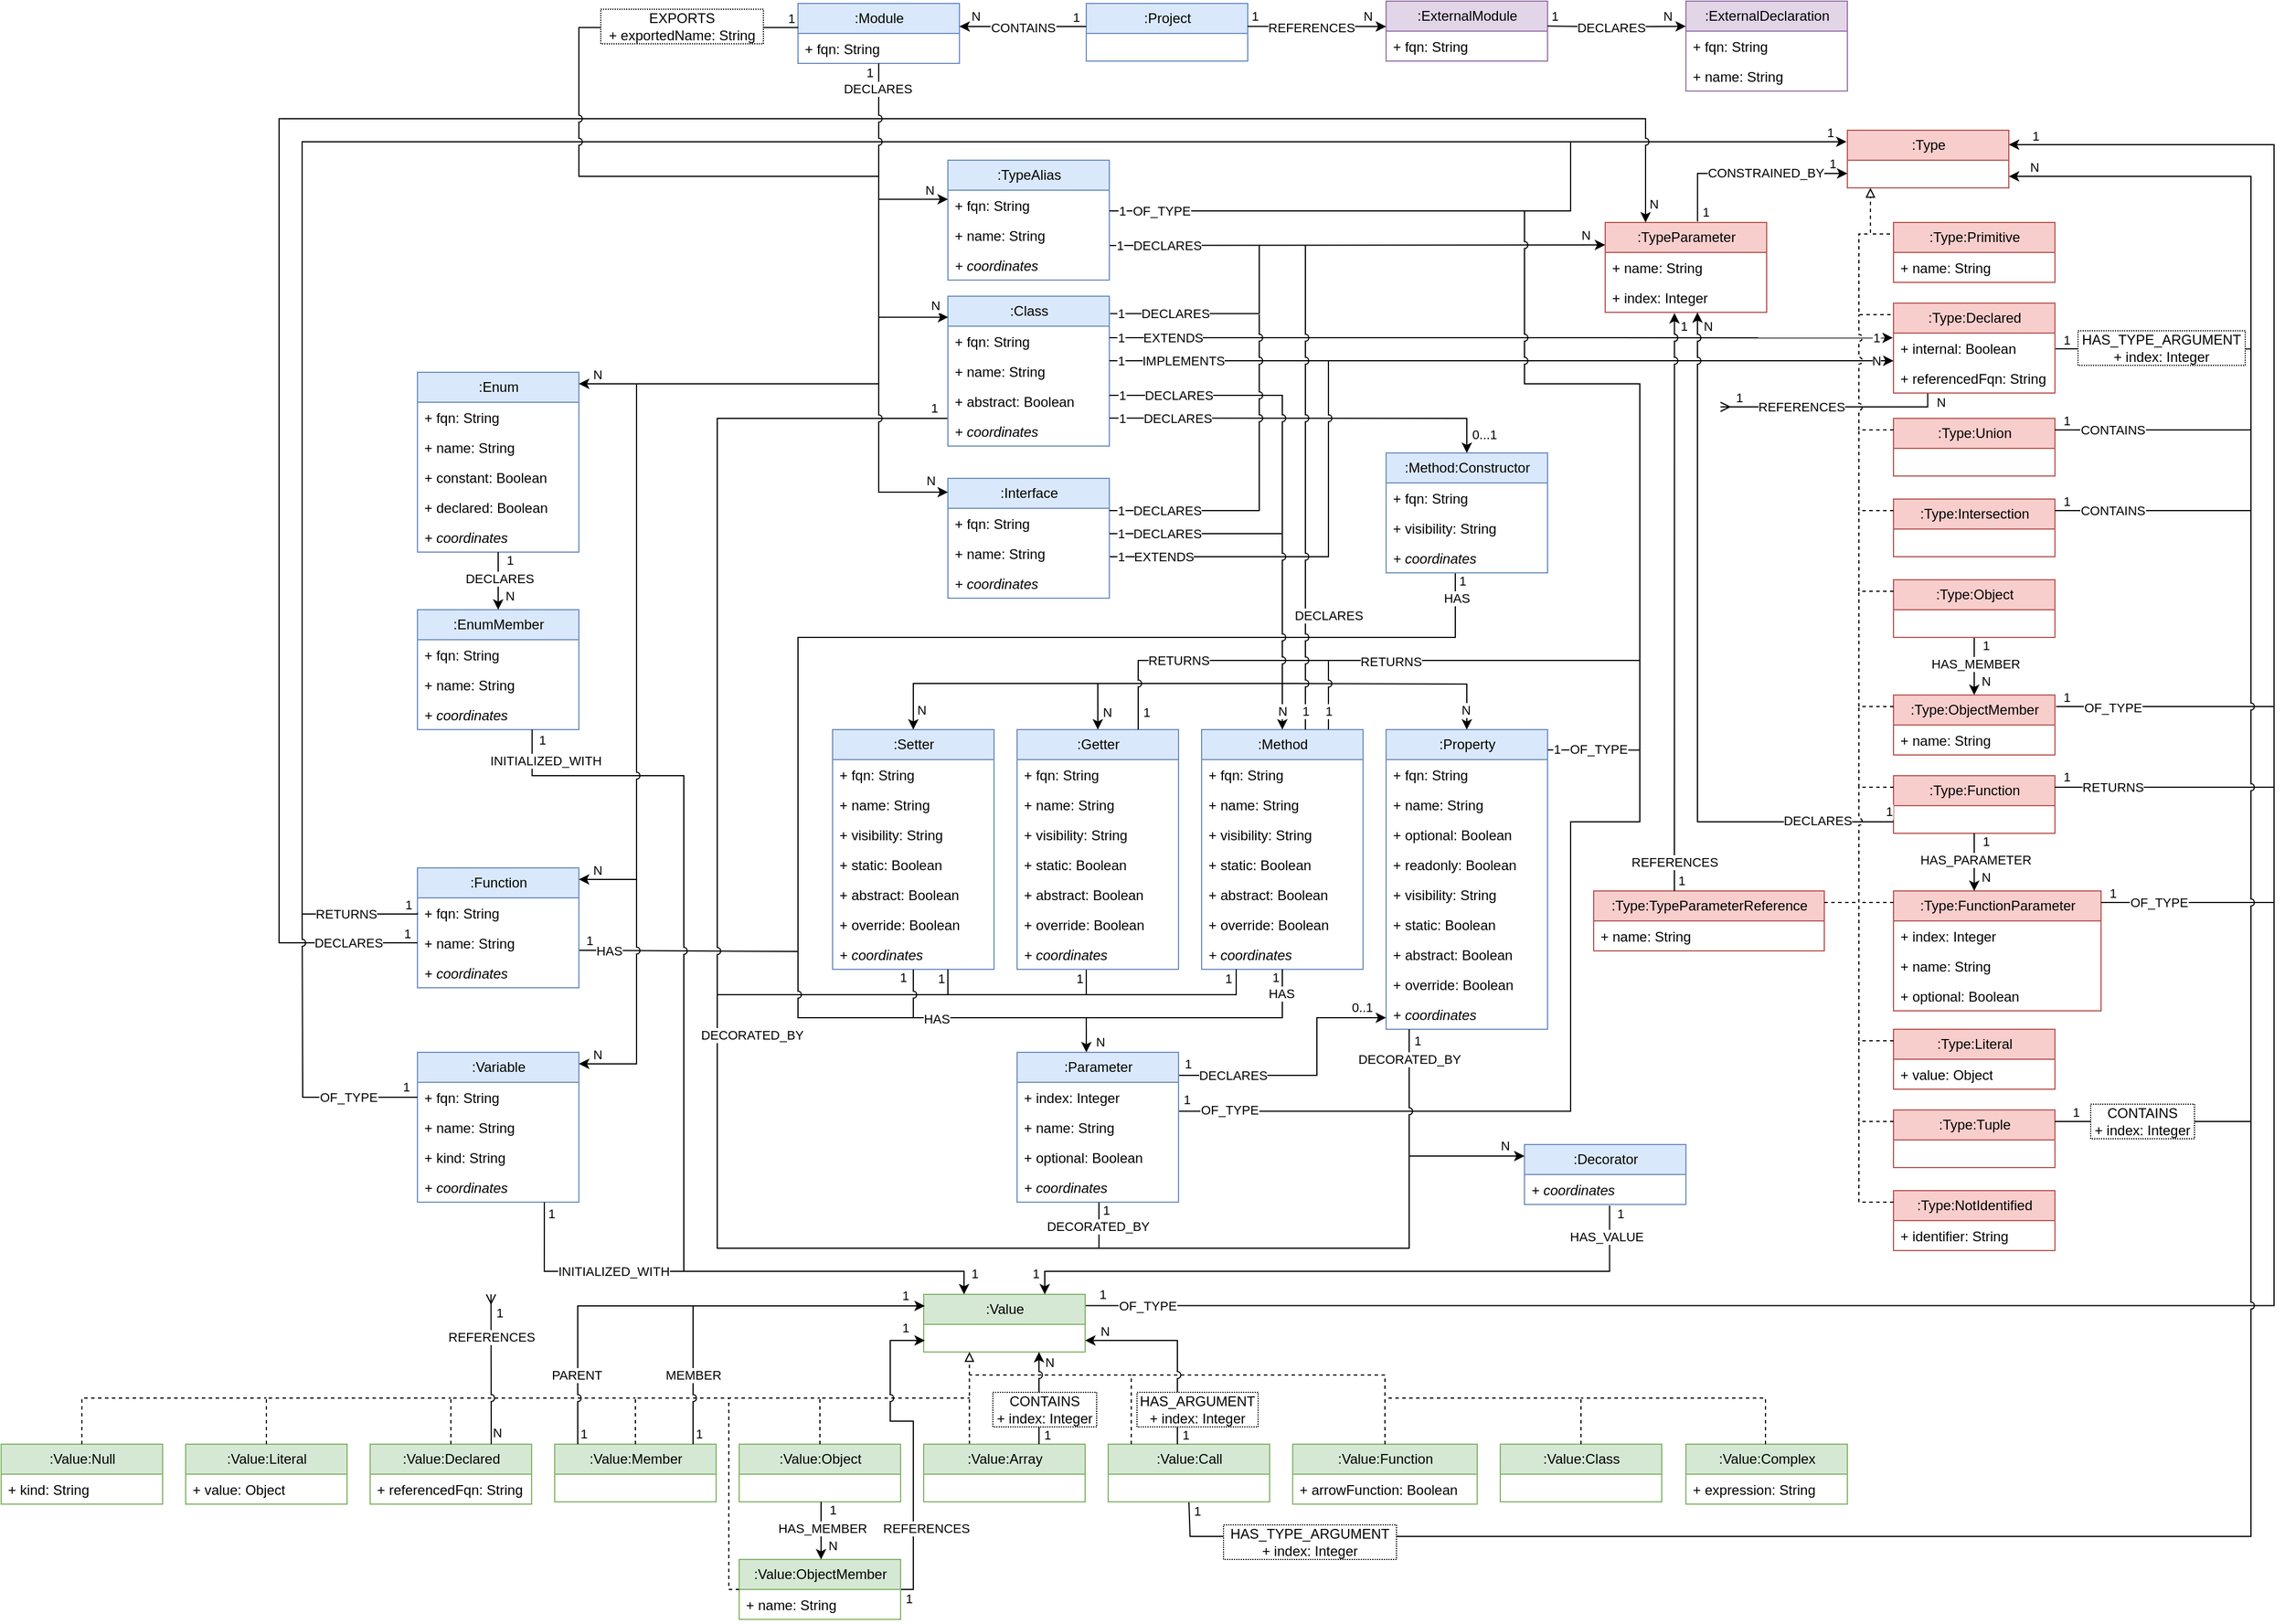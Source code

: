 <mxfile version="21.6.5" type="device">
  <diagram name="Page-1" id="7hiu1xFrt5itlZQtS7pO">
    <mxGraphModel dx="1555" dy="902" grid="1" gridSize="10" guides="1" tooltips="1" connect="1" arrows="1" fold="1" page="0" pageScale="1" pageWidth="850" pageHeight="1100" math="0" shadow="0">
      <root>
        <mxCell id="0" />
        <mxCell id="1" parent="0" />
        <mxCell id="ialg9z_gfWiT8zl5qz28-12" value="" style="endArrow=none;html=1;rounded=0;edgeStyle=orthogonalEdgeStyle;exitX=1;exitY=0.964;exitDx=0;exitDy=0;exitPerimeter=0;" parent="1" source="_oEkzCHgtPR4eLIxIRUh-290" edge="1">
          <mxGeometry width="50" height="50" relative="1" as="geometry">
            <mxPoint x="520" y="890" as="sourcePoint" />
            <mxPoint x="920" y="570" as="targetPoint" />
            <Array as="points">
              <mxPoint x="860" y="891" />
              <mxPoint x="860" y="640" />
              <mxPoint x="920" y="640" />
            </Array>
          </mxGeometry>
        </mxCell>
        <mxCell id="ialg9z_gfWiT8zl5qz28-16" value="OF_TYPE" style="edgeLabel;html=1;align=center;verticalAlign=middle;resizable=0;points=[];" parent="ialg9z_gfWiT8zl5qz28-12" vertex="1" connectable="0">
          <mxGeometry x="-0.901" y="1" relative="1" as="geometry">
            <mxPoint x="8" as="offset" />
          </mxGeometry>
        </mxCell>
        <mxCell id="ialg9z_gfWiT8zl5qz28-17" value="1" style="edgeLabel;html=1;align=center;verticalAlign=middle;resizable=0;points=[];" parent="ialg9z_gfWiT8zl5qz28-12" vertex="1" connectable="0">
          <mxGeometry x="-0.976" y="-2" relative="1" as="geometry">
            <mxPoint x="-2" y="-12" as="offset" />
          </mxGeometry>
        </mxCell>
        <mxCell id="_oEkzCHgtPR4eLIxIRUh-412" value="" style="endArrow=none;html=1;rounded=0;exitX=1;exitY=0.5;exitDx=0;exitDy=0;" parent="1" edge="1">
          <mxGeometry width="50" height="50" relative="1" as="geometry">
            <mxPoint y="751.5" as="sourcePoint" />
            <mxPoint x="190" y="752.5" as="targetPoint" />
          </mxGeometry>
        </mxCell>
        <mxCell id="_oEkzCHgtPR4eLIxIRUh-413" value="1" style="edgeLabel;html=1;align=center;verticalAlign=middle;resizable=0;points=[];" parent="_oEkzCHgtPR4eLIxIRUh-412" vertex="1" connectable="0">
          <mxGeometry x="-0.863" y="1" relative="1" as="geometry">
            <mxPoint x="-4" y="-8" as="offset" />
          </mxGeometry>
        </mxCell>
        <mxCell id="4Z44cfPewrelUsEEWlHX-20" value="HAS" style="edgeLabel;html=1;align=center;verticalAlign=middle;resizable=0;points=[];" parent="_oEkzCHgtPR4eLIxIRUh-412" vertex="1" connectable="0">
          <mxGeometry x="-0.707" relative="1" as="geometry">
            <mxPoint x="-2" as="offset" />
          </mxGeometry>
        </mxCell>
        <mxCell id="_oEkzCHgtPR4eLIxIRUh-342" value="" style="endArrow=none;html=1;rounded=0;edgeStyle=orthogonalEdgeStyle;jumpStyle=arc;endFill=0;" parent="1" edge="1">
          <mxGeometry width="50" height="50" relative="1" as="geometry">
            <mxPoint x="320" y="290" as="sourcePoint" />
            <mxPoint x="400" y="1010" as="targetPoint" />
            <Array as="points">
              <mxPoint x="120" y="290" />
              <mxPoint x="120" y="1010" />
              <mxPoint x="400" y="1010" />
            </Array>
          </mxGeometry>
        </mxCell>
        <mxCell id="_oEkzCHgtPR4eLIxIRUh-344" value="1" style="edgeLabel;html=1;align=center;verticalAlign=middle;resizable=0;points=[];" parent="_oEkzCHgtPR4eLIxIRUh-342" vertex="1" connectable="0">
          <mxGeometry x="-0.979" y="-1" relative="1" as="geometry">
            <mxPoint y="-8" as="offset" />
          </mxGeometry>
        </mxCell>
        <mxCell id="_oEkzCHgtPR4eLIxIRUh-400" value="DECORATED_BY" style="edgeLabel;html=1;align=center;verticalAlign=middle;resizable=0;points=[];" parent="_oEkzCHgtPR4eLIxIRUh-342" vertex="1" connectable="0">
          <mxGeometry x="0.224" relative="1" as="geometry">
            <mxPoint x="30" as="offset" />
          </mxGeometry>
        </mxCell>
        <mxCell id="_oEkzCHgtPR4eLIxIRUh-376" value="" style="endArrow=none;html=1;rounded=0;edgeStyle=orthogonalEdgeStyle;jumpStyle=arc;" parent="1" edge="1">
          <mxGeometry width="50" height="50" relative="1" as="geometry">
            <mxPoint x="120" y="790" as="sourcePoint" />
            <mxPoint x="440" y="768" as="targetPoint" />
            <Array as="points">
              <mxPoint x="440" y="790" />
            </Array>
          </mxGeometry>
        </mxCell>
        <mxCell id="_oEkzCHgtPR4eLIxIRUh-381" value="1" style="edgeLabel;html=1;align=center;verticalAlign=middle;resizable=0;points=[];" parent="_oEkzCHgtPR4eLIxIRUh-376" vertex="1" connectable="0">
          <mxGeometry x="0.964" y="1" relative="1" as="geometry">
            <mxPoint x="-5" y="2" as="offset" />
          </mxGeometry>
        </mxCell>
        <mxCell id="_oEkzCHgtPR4eLIxIRUh-368" value="" style="endArrow=none;html=1;rounded=0;exitX=0.43;exitY=1.019;exitDx=0;exitDy=0;exitPerimeter=0;edgeStyle=orthogonalEdgeStyle;endFill=0;jumpStyle=arc;" parent="1" edge="1">
          <mxGeometry width="50" height="50" relative="1" as="geometry">
            <mxPoint x="760" y="424" as="sourcePoint" />
            <mxPoint x="290" y="810" as="targetPoint" />
            <Array as="points">
              <mxPoint x="760" y="480" />
              <mxPoint x="190" y="480" />
              <mxPoint x="190" y="810" />
            </Array>
          </mxGeometry>
        </mxCell>
        <mxCell id="_oEkzCHgtPR4eLIxIRUh-373" value="1" style="edgeLabel;html=1;align=center;verticalAlign=middle;resizable=0;points=[];" parent="_oEkzCHgtPR4eLIxIRUh-368" vertex="1" connectable="0">
          <mxGeometry x="-0.987" y="-1" relative="1" as="geometry">
            <mxPoint x="7" as="offset" />
          </mxGeometry>
        </mxCell>
        <mxCell id="4Z44cfPewrelUsEEWlHX-21" value="HAS" style="edgeLabel;html=1;align=center;verticalAlign=middle;resizable=0;points=[];" parent="_oEkzCHgtPR4eLIxIRUh-368" vertex="1" connectable="0">
          <mxGeometry x="-0.951" y="1" relative="1" as="geometry">
            <mxPoint y="-4" as="offset" />
          </mxGeometry>
        </mxCell>
        <mxCell id="_oEkzCHgtPR4eLIxIRUh-1" value=":Type" style="swimlane;fontStyle=0;childLayout=stackLayout;horizontal=1;startSize=26;fillColor=#f8cecc;horizontalStack=0;resizeParent=1;resizeParentMax=0;resizeLast=0;collapsible=1;marginBottom=0;html=1;strokeColor=#b85450;" parent="1" vertex="1">
          <mxGeometry x="1100" y="40" width="140" height="50" as="geometry" />
        </mxCell>
        <mxCell id="_oEkzCHgtPR4eLIxIRUh-9" style="edgeStyle=orthogonalEdgeStyle;rounded=0;orthogonalLoop=1;jettySize=auto;html=1;exitX=0;exitY=0.25;exitDx=0;exitDy=0;endArrow=block;endFill=0;dashed=1;" parent="1" source="_oEkzCHgtPR4eLIxIRUh-5" edge="1">
          <mxGeometry relative="1" as="geometry">
            <mxPoint x="1120" y="90" as="targetPoint" />
            <Array as="points">
              <mxPoint x="1140" y="130" />
              <mxPoint x="1120" y="130" />
            </Array>
          </mxGeometry>
        </mxCell>
        <mxCell id="_oEkzCHgtPR4eLIxIRUh-5" value=":Type:Primitive" style="swimlane;fontStyle=0;childLayout=stackLayout;horizontal=1;startSize=26;fillColor=#f8cecc;horizontalStack=0;resizeParent=1;resizeParentMax=0;resizeLast=0;collapsible=1;marginBottom=0;html=1;strokeColor=#b85450;" parent="1" vertex="1">
          <mxGeometry x="1140" y="120" width="140" height="52" as="geometry" />
        </mxCell>
        <mxCell id="_oEkzCHgtPR4eLIxIRUh-6" value="+ name: String" style="text;strokeColor=none;fillColor=none;align=left;verticalAlign=top;spacingLeft=4;spacingRight=4;overflow=hidden;rotatable=0;points=[[0,0.5],[1,0.5]];portConstraint=eastwest;whiteSpace=wrap;html=1;" parent="_oEkzCHgtPR4eLIxIRUh-5" vertex="1">
          <mxGeometry y="26" width="140" height="26" as="geometry" />
        </mxCell>
        <mxCell id="_oEkzCHgtPR4eLIxIRUh-15" style="edgeStyle=orthogonalEdgeStyle;rounded=0;orthogonalLoop=1;jettySize=auto;html=1;exitX=0;exitY=0.25;exitDx=0;exitDy=0;endArrow=none;endFill=0;dashed=1;" parent="1" source="_oEkzCHgtPR4eLIxIRUh-10" edge="1">
          <mxGeometry relative="1" as="geometry">
            <mxPoint x="1120" y="130" as="targetPoint" />
            <Array as="points">
              <mxPoint x="1140" y="200" />
              <mxPoint x="1110" y="200" />
              <mxPoint x="1110" y="130" />
            </Array>
          </mxGeometry>
        </mxCell>
        <mxCell id="_oEkzCHgtPR4eLIxIRUh-16" style="edgeStyle=orthogonalEdgeStyle;rounded=0;orthogonalLoop=1;jettySize=auto;html=1;endArrow=ERmany;endFill=0;jumpStyle=arc;exitX=0.212;exitY=0.994;exitDx=0;exitDy=0;exitPerimeter=0;startArrow=none;startFill=0;" parent="1" source="_oEkzCHgtPR4eLIxIRUh-11" edge="1">
          <mxGeometry relative="1" as="geometry">
            <mxPoint x="990" y="280" as="targetPoint" />
            <mxPoint x="1140" y="280" as="sourcePoint" />
            <Array as="points">
              <mxPoint x="1170" y="280" />
            </Array>
          </mxGeometry>
        </mxCell>
        <mxCell id="_oEkzCHgtPR4eLIxIRUh-17" value="REFERENCES" style="edgeLabel;html=1;align=center;verticalAlign=middle;resizable=0;points=[];" parent="_oEkzCHgtPR4eLIxIRUh-16" vertex="1" connectable="0">
          <mxGeometry x="-0.026" relative="1" as="geometry">
            <mxPoint x="-29" as="offset" />
          </mxGeometry>
        </mxCell>
        <mxCell id="_oEkzCHgtPR4eLIxIRUh-18" value="N" style="edgeLabel;html=1;align=center;verticalAlign=middle;resizable=0;points=[];" parent="_oEkzCHgtPR4eLIxIRUh-16" vertex="1" connectable="0">
          <mxGeometry x="-0.73" y="1" relative="1" as="geometry">
            <mxPoint x="25" y="-5" as="offset" />
          </mxGeometry>
        </mxCell>
        <mxCell id="4Z44cfPewrelUsEEWlHX-1" value="1" style="edgeLabel;html=1;align=center;verticalAlign=middle;resizable=0;points=[];" parent="_oEkzCHgtPR4eLIxIRUh-16" vertex="1" connectable="0">
          <mxGeometry x="0.802" relative="1" as="geometry">
            <mxPoint x="-3" y="-8" as="offset" />
          </mxGeometry>
        </mxCell>
        <mxCell id="_oEkzCHgtPR4eLIxIRUh-10" value=":Type:Declared" style="swimlane;fontStyle=0;childLayout=stackLayout;horizontal=1;startSize=26;fillColor=#f8cecc;horizontalStack=0;resizeParent=1;resizeParentMax=0;resizeLast=0;collapsible=1;marginBottom=0;html=1;strokeColor=#b85450;" parent="1" vertex="1">
          <mxGeometry x="1140" y="190" width="140" height="78" as="geometry">
            <mxRectangle x="560" y="190" width="120" height="30" as="alternateBounds" />
          </mxGeometry>
        </mxCell>
        <mxCell id="_oEkzCHgtPR4eLIxIRUh-12" value="+ internal: Boolean" style="text;strokeColor=none;fillColor=none;align=left;verticalAlign=top;spacingLeft=4;spacingRight=4;overflow=hidden;rotatable=0;points=[[0,0.5],[1,0.5]];portConstraint=eastwest;whiteSpace=wrap;html=1;" parent="_oEkzCHgtPR4eLIxIRUh-10" vertex="1">
          <mxGeometry y="26" width="140" height="26" as="geometry" />
        </mxCell>
        <mxCell id="_oEkzCHgtPR4eLIxIRUh-11" value="+ referencedFqn: String" style="text;strokeColor=none;fillColor=none;align=left;verticalAlign=top;spacingLeft=4;spacingRight=4;overflow=hidden;rotatable=0;points=[[0,0.5],[1,0.5]];portConstraint=eastwest;whiteSpace=wrap;html=1;" parent="_oEkzCHgtPR4eLIxIRUh-10" vertex="1">
          <mxGeometry y="52" width="140" height="26" as="geometry" />
        </mxCell>
        <mxCell id="_oEkzCHgtPR4eLIxIRUh-20" style="edgeStyle=orthogonalEdgeStyle;rounded=0;orthogonalLoop=1;jettySize=auto;html=1;endArrow=classic;endFill=1;entryX=1;entryY=1;entryDx=0;entryDy=0;exitX=1.004;exitY=0.526;exitDx=0;exitDy=0;exitPerimeter=0;" parent="1" source="_oEkzCHgtPR4eLIxIRUh-12" edge="1">
          <mxGeometry relative="1" as="geometry">
            <mxPoint x="1240" y="80.01" as="targetPoint" />
            <mxPoint x="1280" y="220" as="sourcePoint" />
            <Array as="points">
              <mxPoint x="1450" y="230" />
              <mxPoint x="1450" y="80" />
            </Array>
          </mxGeometry>
        </mxCell>
        <mxCell id="_oEkzCHgtPR4eLIxIRUh-22" value="1" style="edgeLabel;html=1;align=center;verticalAlign=middle;resizable=0;points=[];" parent="_oEkzCHgtPR4eLIxIRUh-20" vertex="1" connectable="0">
          <mxGeometry x="-0.73" y="1" relative="1" as="geometry">
            <mxPoint x="-62" y="-7" as="offset" />
          </mxGeometry>
        </mxCell>
        <mxCell id="_oEkzCHgtPR4eLIxIRUh-23" value="N" style="edgeLabel;html=1;align=center;verticalAlign=middle;resizable=0;points=[];" parent="_oEkzCHgtPR4eLIxIRUh-20" vertex="1" connectable="0">
          <mxGeometry x="0.794" relative="1" as="geometry">
            <mxPoint x="-33" y="-8" as="offset" />
          </mxGeometry>
        </mxCell>
        <mxCell id="_oEkzCHgtPR4eLIxIRUh-24" value=":Type:Union" style="swimlane;fontStyle=0;childLayout=stackLayout;horizontal=1;startSize=26;fillColor=#f8cecc;horizontalStack=0;resizeParent=1;resizeParentMax=0;resizeLast=0;collapsible=1;marginBottom=0;html=1;strokeColor=#b85450;" parent="1" vertex="1">
          <mxGeometry x="1140" y="290" width="140" height="50" as="geometry">
            <mxRectangle x="560" y="190" width="120" height="30" as="alternateBounds" />
          </mxGeometry>
        </mxCell>
        <mxCell id="_oEkzCHgtPR4eLIxIRUh-28" style="edgeStyle=orthogonalEdgeStyle;rounded=0;orthogonalLoop=1;jettySize=auto;html=1;endArrow=none;endFill=0;" parent="1" edge="1">
          <mxGeometry relative="1" as="geometry">
            <mxPoint x="1450" y="220" as="targetPoint" />
            <mxPoint x="1280" y="300" as="sourcePoint" />
            <Array as="points">
              <mxPoint x="1450" y="300" />
            </Array>
          </mxGeometry>
        </mxCell>
        <mxCell id="_oEkzCHgtPR4eLIxIRUh-29" value="CONTAINS" style="edgeLabel;html=1;align=center;verticalAlign=middle;resizable=0;points=[];" parent="_oEkzCHgtPR4eLIxIRUh-28" vertex="1" connectable="0">
          <mxGeometry x="-0.026" relative="1" as="geometry">
            <mxPoint x="-72" as="offset" />
          </mxGeometry>
        </mxCell>
        <mxCell id="_oEkzCHgtPR4eLIxIRUh-30" value="1" style="edgeLabel;html=1;align=center;verticalAlign=middle;resizable=0;points=[];" parent="_oEkzCHgtPR4eLIxIRUh-28" vertex="1" connectable="0">
          <mxGeometry x="-0.73" y="1" relative="1" as="geometry">
            <mxPoint x="-24" y="-7" as="offset" />
          </mxGeometry>
        </mxCell>
        <mxCell id="_oEkzCHgtPR4eLIxIRUh-33" value=":Type:Intersection" style="swimlane;fontStyle=0;childLayout=stackLayout;horizontal=1;startSize=26;fillColor=#f8cecc;horizontalStack=0;resizeParent=1;resizeParentMax=0;resizeLast=0;collapsible=1;marginBottom=0;html=1;strokeColor=#b85450;" parent="1" vertex="1">
          <mxGeometry x="1140" y="360" width="140" height="50" as="geometry">
            <mxRectangle x="560" y="190" width="120" height="30" as="alternateBounds" />
          </mxGeometry>
        </mxCell>
        <mxCell id="_oEkzCHgtPR4eLIxIRUh-34" style="edgeStyle=orthogonalEdgeStyle;rounded=0;orthogonalLoop=1;jettySize=auto;html=1;endArrow=none;endFill=0;dashed=1;" parent="1" edge="1">
          <mxGeometry relative="1" as="geometry">
            <mxPoint x="1110" y="300" as="targetPoint" />
            <mxPoint x="1140" y="370" as="sourcePoint" />
            <Array as="points">
              <mxPoint x="1110" y="370" />
              <mxPoint x="1110" y="300" />
            </Array>
          </mxGeometry>
        </mxCell>
        <mxCell id="_oEkzCHgtPR4eLIxIRUh-35" style="edgeStyle=orthogonalEdgeStyle;rounded=0;orthogonalLoop=1;jettySize=auto;html=1;endArrow=none;endFill=0;" parent="1" edge="1">
          <mxGeometry relative="1" as="geometry">
            <mxPoint x="1450" y="290" as="targetPoint" />
            <mxPoint x="1280" y="370" as="sourcePoint" />
            <Array as="points">
              <mxPoint x="1450" y="370" />
            </Array>
          </mxGeometry>
        </mxCell>
        <mxCell id="_oEkzCHgtPR4eLIxIRUh-36" value="CONTAINS" style="edgeLabel;html=1;align=center;verticalAlign=middle;resizable=0;points=[];" parent="_oEkzCHgtPR4eLIxIRUh-35" vertex="1" connectable="0">
          <mxGeometry x="-0.026" relative="1" as="geometry">
            <mxPoint x="-72" as="offset" />
          </mxGeometry>
        </mxCell>
        <mxCell id="_oEkzCHgtPR4eLIxIRUh-37" value="1" style="edgeLabel;html=1;align=center;verticalAlign=middle;resizable=0;points=[];" parent="_oEkzCHgtPR4eLIxIRUh-35" vertex="1" connectable="0">
          <mxGeometry x="-0.73" y="1" relative="1" as="geometry">
            <mxPoint x="-24" y="-7" as="offset" />
          </mxGeometry>
        </mxCell>
        <mxCell id="_oEkzCHgtPR4eLIxIRUh-45" style="edgeStyle=orthogonalEdgeStyle;rounded=0;orthogonalLoop=1;jettySize=auto;html=1;exitX=0.5;exitY=1;exitDx=0;exitDy=0;entryX=0.5;entryY=0;entryDx=0;entryDy=0;" parent="1" source="_oEkzCHgtPR4eLIxIRUh-38" target="_oEkzCHgtPR4eLIxIRUh-40" edge="1">
          <mxGeometry relative="1" as="geometry" />
        </mxCell>
        <mxCell id="_oEkzCHgtPR4eLIxIRUh-46" value="HAS_MEMBER" style="edgeLabel;html=1;align=center;verticalAlign=middle;resizable=0;points=[];" parent="_oEkzCHgtPR4eLIxIRUh-45" vertex="1" connectable="0">
          <mxGeometry x="-0.153" y="1" relative="1" as="geometry">
            <mxPoint y="2" as="offset" />
          </mxGeometry>
        </mxCell>
        <mxCell id="_oEkzCHgtPR4eLIxIRUh-47" value="1" style="edgeLabel;html=1;align=center;verticalAlign=middle;resizable=0;points=[];" parent="_oEkzCHgtPR4eLIxIRUh-45" vertex="1" connectable="0">
          <mxGeometry x="-0.737" y="1" relative="1" as="geometry">
            <mxPoint x="9" as="offset" />
          </mxGeometry>
        </mxCell>
        <mxCell id="_oEkzCHgtPR4eLIxIRUh-48" value="N" style="edgeLabel;html=1;align=center;verticalAlign=middle;resizable=0;points=[];" parent="_oEkzCHgtPR4eLIxIRUh-45" vertex="1" connectable="0">
          <mxGeometry x="0.363" relative="1" as="geometry">
            <mxPoint x="10" y="4" as="offset" />
          </mxGeometry>
        </mxCell>
        <mxCell id="_oEkzCHgtPR4eLIxIRUh-38" value=":Type:Object" style="swimlane;fontStyle=0;childLayout=stackLayout;horizontal=1;startSize=26;fillColor=#f8cecc;horizontalStack=0;resizeParent=1;resizeParentMax=0;resizeLast=0;collapsible=1;marginBottom=0;html=1;strokeColor=#b85450;" parent="1" vertex="1">
          <mxGeometry x="1140" y="430" width="140" height="50" as="geometry">
            <mxRectangle x="560" y="190" width="120" height="30" as="alternateBounds" />
          </mxGeometry>
        </mxCell>
        <mxCell id="_oEkzCHgtPR4eLIxIRUh-39" style="edgeStyle=orthogonalEdgeStyle;rounded=0;orthogonalLoop=1;jettySize=auto;html=1;endArrow=none;endFill=0;dashed=1;" parent="1" edge="1">
          <mxGeometry relative="1" as="geometry">
            <mxPoint x="1110" y="370" as="targetPoint" />
            <mxPoint x="1140" y="440" as="sourcePoint" />
            <Array as="points">
              <mxPoint x="1110" y="440" />
              <mxPoint x="1110" y="370" />
            </Array>
          </mxGeometry>
        </mxCell>
        <mxCell id="_oEkzCHgtPR4eLIxIRUh-40" value=":Type:ObjectMember" style="swimlane;fontStyle=0;childLayout=stackLayout;horizontal=1;startSize=26;fillColor=#f8cecc;horizontalStack=0;resizeParent=1;resizeParentMax=0;resizeLast=0;collapsible=1;marginBottom=0;html=1;strokeColor=#b85450;" parent="1" vertex="1">
          <mxGeometry x="1140" y="530" width="140" height="52" as="geometry" />
        </mxCell>
        <mxCell id="_oEkzCHgtPR4eLIxIRUh-41" value="+ name: String" style="text;strokeColor=none;fillColor=none;align=left;verticalAlign=top;spacingLeft=4;spacingRight=4;overflow=hidden;rotatable=0;points=[[0,0.5],[1,0.5]];portConstraint=eastwest;whiteSpace=wrap;html=1;" parent="_oEkzCHgtPR4eLIxIRUh-40" vertex="1">
          <mxGeometry y="26" width="140" height="26" as="geometry" />
        </mxCell>
        <mxCell id="_oEkzCHgtPR4eLIxIRUh-49" style="edgeStyle=orthogonalEdgeStyle;rounded=0;orthogonalLoop=1;jettySize=auto;html=1;endArrow=classic;endFill=1;exitX=1.004;exitY=0.526;exitDx=0;exitDy=0;exitPerimeter=0;entryX=1;entryY=0.25;entryDx=0;entryDy=0;jumpStyle=arc;" parent="1" target="_oEkzCHgtPR4eLIxIRUh-1" edge="1">
          <mxGeometry relative="1" as="geometry">
            <mxPoint x="1460" y="360" as="targetPoint" />
            <mxPoint x="1281" y="540" as="sourcePoint" />
            <Array as="points">
              <mxPoint x="1470" y="540" />
              <mxPoint x="1470" y="53" />
            </Array>
          </mxGeometry>
        </mxCell>
        <mxCell id="_oEkzCHgtPR4eLIxIRUh-50" value="OF_TYPE" style="edgeLabel;html=1;align=center;verticalAlign=middle;resizable=0;points=[];" parent="_oEkzCHgtPR4eLIxIRUh-49" vertex="1" connectable="0">
          <mxGeometry x="-0.026" relative="1" as="geometry">
            <mxPoint x="-140" y="253" as="offset" />
          </mxGeometry>
        </mxCell>
        <mxCell id="_oEkzCHgtPR4eLIxIRUh-51" value="1" style="edgeLabel;html=1;align=center;verticalAlign=middle;resizable=0;points=[];" parent="_oEkzCHgtPR4eLIxIRUh-49" vertex="1" connectable="0">
          <mxGeometry x="-0.73" y="1" relative="1" as="geometry">
            <mxPoint x="-114" y="-7" as="offset" />
          </mxGeometry>
        </mxCell>
        <mxCell id="_oEkzCHgtPR4eLIxIRUh-52" value="1" style="edgeLabel;html=1;align=center;verticalAlign=middle;resizable=0;points=[];" parent="_oEkzCHgtPR4eLIxIRUh-49" vertex="1" connectable="0">
          <mxGeometry x="0.794" relative="1" as="geometry">
            <mxPoint x="-71" y="-8" as="offset" />
          </mxGeometry>
        </mxCell>
        <mxCell id="_oEkzCHgtPR4eLIxIRUh-54" value=":Type:Function" style="swimlane;fontStyle=0;childLayout=stackLayout;horizontal=1;startSize=26;fillColor=#f8cecc;horizontalStack=0;resizeParent=1;resizeParentMax=0;resizeLast=0;collapsible=1;marginBottom=0;html=1;strokeColor=#b85450;" parent="1" vertex="1">
          <mxGeometry x="1140" y="600" width="140" height="50" as="geometry" />
        </mxCell>
        <mxCell id="_oEkzCHgtPR4eLIxIRUh-56" style="edgeStyle=orthogonalEdgeStyle;rounded=0;orthogonalLoop=1;jettySize=auto;html=1;endArrow=none;endFill=0;jumpStyle=none;" parent="1" edge="1">
          <mxGeometry relative="1" as="geometry">
            <mxPoint x="1470" y="540" as="targetPoint" />
            <mxPoint x="1280" y="610" as="sourcePoint" />
            <Array as="points">
              <mxPoint x="1470" y="610" />
            </Array>
          </mxGeometry>
        </mxCell>
        <mxCell id="_oEkzCHgtPR4eLIxIRUh-57" value="RETURNS" style="edgeLabel;html=1;align=center;verticalAlign=middle;resizable=0;points=[];" parent="_oEkzCHgtPR4eLIxIRUh-56" vertex="1" connectable="0">
          <mxGeometry x="-0.026" relative="1" as="geometry">
            <mxPoint x="-77" as="offset" />
          </mxGeometry>
        </mxCell>
        <mxCell id="_oEkzCHgtPR4eLIxIRUh-58" value="1" style="edgeLabel;html=1;align=center;verticalAlign=middle;resizable=0;points=[];" parent="_oEkzCHgtPR4eLIxIRUh-56" vertex="1" connectable="0">
          <mxGeometry x="-0.73" y="1" relative="1" as="geometry">
            <mxPoint x="-25" y="-8" as="offset" />
          </mxGeometry>
        </mxCell>
        <mxCell id="_oEkzCHgtPR4eLIxIRUh-61" style="edgeStyle=orthogonalEdgeStyle;rounded=0;orthogonalLoop=1;jettySize=auto;html=1;exitX=0.572;exitY=-0.012;exitDx=0;exitDy=0;entryX=0;entryY=0.75;entryDx=0;entryDy=0;exitPerimeter=0;" parent="1" source="_oEkzCHgtPR4eLIxIRUh-59" target="_oEkzCHgtPR4eLIxIRUh-1" edge="1">
          <mxGeometry relative="1" as="geometry">
            <mxPoint x="1140.0" y="470.005" as="targetPoint" />
            <mxPoint x="1010" y="470" as="sourcePoint" />
            <Array as="points">
              <mxPoint x="970" y="78" />
            </Array>
          </mxGeometry>
        </mxCell>
        <mxCell id="_oEkzCHgtPR4eLIxIRUh-62" value="CONSTRAINED_BY" style="edgeLabel;html=1;align=center;verticalAlign=middle;resizable=0;points=[];" parent="_oEkzCHgtPR4eLIxIRUh-61" vertex="1" connectable="0">
          <mxGeometry x="0.066" relative="1" as="geometry">
            <mxPoint x="9" y="-1" as="offset" />
          </mxGeometry>
        </mxCell>
        <mxCell id="_oEkzCHgtPR4eLIxIRUh-63" value="1" style="edgeLabel;html=1;align=center;verticalAlign=middle;resizable=0;points=[];" parent="_oEkzCHgtPR4eLIxIRUh-61" vertex="1" connectable="0">
          <mxGeometry x="-0.868" y="-1" relative="1" as="geometry">
            <mxPoint x="6" y="3" as="offset" />
          </mxGeometry>
        </mxCell>
        <mxCell id="_oEkzCHgtPR4eLIxIRUh-64" value="1" style="edgeLabel;html=1;align=center;verticalAlign=middle;resizable=0;points=[];" parent="_oEkzCHgtPR4eLIxIRUh-61" vertex="1" connectable="0">
          <mxGeometry x="0.83" relative="1" as="geometry">
            <mxPoint x="1" y="-9" as="offset" />
          </mxGeometry>
        </mxCell>
        <mxCell id="_oEkzCHgtPR4eLIxIRUh-59" value=":TypeParameter" style="swimlane;fontStyle=0;childLayout=stackLayout;horizontal=1;startSize=26;fillColor=#f8cecc;horizontalStack=0;resizeParent=1;resizeParentMax=0;resizeLast=0;collapsible=1;marginBottom=0;html=1;strokeColor=#b85450;" parent="1" vertex="1">
          <mxGeometry x="890" y="120" width="140" height="78" as="geometry" />
        </mxCell>
        <mxCell id="_oEkzCHgtPR4eLIxIRUh-60" value="+ name: String" style="text;strokeColor=none;fillColor=none;align=left;verticalAlign=top;spacingLeft=4;spacingRight=4;overflow=hidden;rotatable=0;points=[[0,0.5],[1,0.5]];portConstraint=eastwest;whiteSpace=wrap;html=1;" parent="_oEkzCHgtPR4eLIxIRUh-59" vertex="1">
          <mxGeometry y="26" width="140" height="26" as="geometry" />
        </mxCell>
        <mxCell id="_oEkzCHgtPR4eLIxIRUh-97" value="+ index: Integer" style="text;strokeColor=none;fillColor=none;align=left;verticalAlign=top;spacingLeft=4;spacingRight=4;overflow=hidden;rotatable=0;points=[[0,0.5],[1,0.5]];portConstraint=eastwest;whiteSpace=wrap;html=1;" parent="_oEkzCHgtPR4eLIxIRUh-59" vertex="1">
          <mxGeometry y="52" width="140" height="26" as="geometry" />
        </mxCell>
        <mxCell id="_oEkzCHgtPR4eLIxIRUh-53" style="edgeStyle=orthogonalEdgeStyle;rounded=0;orthogonalLoop=1;jettySize=auto;html=1;endArrow=none;endFill=0;jumpStyle=arc;dashed=1;" parent="1" edge="1">
          <mxGeometry relative="1" as="geometry">
            <mxPoint x="1110" y="440" as="targetPoint" />
            <mxPoint x="1140" y="540" as="sourcePoint" />
            <Array as="points">
              <mxPoint x="1110" y="540" />
              <mxPoint x="1110" y="440" />
            </Array>
          </mxGeometry>
        </mxCell>
        <mxCell id="_oEkzCHgtPR4eLIxIRUh-70" value=":Type:FunctionParameter" style="swimlane;fontStyle=0;childLayout=stackLayout;horizontal=1;startSize=26;fillColor=#f8cecc;horizontalStack=0;resizeParent=1;resizeParentMax=0;resizeLast=0;collapsible=1;marginBottom=0;html=1;strokeColor=#b85450;" parent="1" vertex="1">
          <mxGeometry x="1140" y="700" width="180" height="104" as="geometry" />
        </mxCell>
        <mxCell id="_oEkzCHgtPR4eLIxIRUh-71" value="+ index: Integer" style="text;strokeColor=none;fillColor=none;align=left;verticalAlign=top;spacingLeft=4;spacingRight=4;overflow=hidden;rotatable=0;points=[[0,0.5],[1,0.5]];portConstraint=eastwest;whiteSpace=wrap;html=1;" parent="_oEkzCHgtPR4eLIxIRUh-70" vertex="1">
          <mxGeometry y="26" width="180" height="26" as="geometry" />
        </mxCell>
        <mxCell id="_oEkzCHgtPR4eLIxIRUh-72" value="+ name: String" style="text;strokeColor=none;fillColor=none;align=left;verticalAlign=top;spacingLeft=4;spacingRight=4;overflow=hidden;rotatable=0;points=[[0,0.5],[1,0.5]];portConstraint=eastwest;whiteSpace=wrap;html=1;" parent="_oEkzCHgtPR4eLIxIRUh-70" vertex="1">
          <mxGeometry y="52" width="180" height="26" as="geometry" />
        </mxCell>
        <mxCell id="_oEkzCHgtPR4eLIxIRUh-73" value="+ optional: Boolean" style="text;strokeColor=none;fillColor=none;align=left;verticalAlign=top;spacingLeft=4;spacingRight=4;overflow=hidden;rotatable=0;points=[[0,0.5],[1,0.5]];portConstraint=eastwest;whiteSpace=wrap;html=1;" parent="_oEkzCHgtPR4eLIxIRUh-70" vertex="1">
          <mxGeometry y="78" width="180" height="26" as="geometry" />
        </mxCell>
        <mxCell id="_oEkzCHgtPR4eLIxIRUh-79" style="edgeStyle=orthogonalEdgeStyle;rounded=0;orthogonalLoop=1;jettySize=auto;html=1;endArrow=none;endFill=0;jumpStyle=none;" parent="1" edge="1">
          <mxGeometry relative="1" as="geometry">
            <mxPoint x="1460" y="610" as="targetPoint" />
            <mxPoint x="1320" y="710" as="sourcePoint" />
            <Array as="points">
              <mxPoint x="1470" y="710" />
              <mxPoint x="1470" y="610" />
            </Array>
          </mxGeometry>
        </mxCell>
        <mxCell id="_oEkzCHgtPR4eLIxIRUh-80" value="OF_TYPE" style="edgeLabel;html=1;align=center;verticalAlign=middle;resizable=0;points=[];" parent="_oEkzCHgtPR4eLIxIRUh-79" vertex="1" connectable="0">
          <mxGeometry x="-0.026" relative="1" as="geometry">
            <mxPoint x="-77" as="offset" />
          </mxGeometry>
        </mxCell>
        <mxCell id="_oEkzCHgtPR4eLIxIRUh-81" value="1" style="edgeLabel;html=1;align=center;verticalAlign=middle;resizable=0;points=[];" parent="_oEkzCHgtPR4eLIxIRUh-79" vertex="1" connectable="0">
          <mxGeometry x="-0.73" y="1" relative="1" as="geometry">
            <mxPoint x="-25" y="-7" as="offset" />
          </mxGeometry>
        </mxCell>
        <mxCell id="_oEkzCHgtPR4eLIxIRUh-82" style="edgeStyle=orthogonalEdgeStyle;rounded=0;orthogonalLoop=1;jettySize=auto;html=1;exitX=0.5;exitY=1;exitDx=0;exitDy=0;entryX=0.5;entryY=0;entryDx=0;entryDy=0;" parent="1" edge="1">
          <mxGeometry relative="1" as="geometry">
            <mxPoint x="1210" y="650" as="sourcePoint" />
            <mxPoint x="1210" y="700" as="targetPoint" />
          </mxGeometry>
        </mxCell>
        <mxCell id="_oEkzCHgtPR4eLIxIRUh-83" value="HAS_PARAMETER" style="edgeLabel;html=1;align=center;verticalAlign=middle;resizable=0;points=[];" parent="_oEkzCHgtPR4eLIxIRUh-82" vertex="1" connectable="0">
          <mxGeometry x="-0.153" y="1" relative="1" as="geometry">
            <mxPoint y="2" as="offset" />
          </mxGeometry>
        </mxCell>
        <mxCell id="_oEkzCHgtPR4eLIxIRUh-84" value="1" style="edgeLabel;html=1;align=center;verticalAlign=middle;resizable=0;points=[];" parent="_oEkzCHgtPR4eLIxIRUh-82" vertex="1" connectable="0">
          <mxGeometry x="-0.737" y="1" relative="1" as="geometry">
            <mxPoint x="9" as="offset" />
          </mxGeometry>
        </mxCell>
        <mxCell id="_oEkzCHgtPR4eLIxIRUh-85" value="N" style="edgeLabel;html=1;align=center;verticalAlign=middle;resizable=0;points=[];" parent="_oEkzCHgtPR4eLIxIRUh-82" vertex="1" connectable="0">
          <mxGeometry x="0.363" relative="1" as="geometry">
            <mxPoint x="10" y="4" as="offset" />
          </mxGeometry>
        </mxCell>
        <mxCell id="_oEkzCHgtPR4eLIxIRUh-86" style="edgeStyle=orthogonalEdgeStyle;rounded=0;orthogonalLoop=1;jettySize=auto;html=1;endArrow=none;endFill=0;jumpStyle=arc;dashed=1;" parent="1" edge="1">
          <mxGeometry relative="1" as="geometry">
            <mxPoint x="1110" y="540" as="targetPoint" />
            <mxPoint x="1140" y="610" as="sourcePoint" />
            <Array as="points">
              <mxPoint x="1110" y="610" />
              <mxPoint x="1110" y="540" />
            </Array>
          </mxGeometry>
        </mxCell>
        <mxCell id="_oEkzCHgtPR4eLIxIRUh-88" value=":Type:Literal" style="swimlane;fontStyle=0;childLayout=stackLayout;horizontal=1;startSize=26;fillColor=#f8cecc;horizontalStack=0;resizeParent=1;resizeParentMax=0;resizeLast=0;collapsible=1;marginBottom=0;html=1;strokeColor=#b85450;" parent="1" vertex="1">
          <mxGeometry x="1140" y="820" width="140" height="52" as="geometry" />
        </mxCell>
        <mxCell id="_oEkzCHgtPR4eLIxIRUh-89" value="+ value: Object" style="text;strokeColor=none;fillColor=none;align=left;verticalAlign=top;spacingLeft=4;spacingRight=4;overflow=hidden;rotatable=0;points=[[0,0.5],[1,0.5]];portConstraint=eastwest;whiteSpace=wrap;html=1;" parent="_oEkzCHgtPR4eLIxIRUh-88" vertex="1">
          <mxGeometry y="26" width="140" height="26" as="geometry" />
        </mxCell>
        <mxCell id="_oEkzCHgtPR4eLIxIRUh-90" style="edgeStyle=orthogonalEdgeStyle;rounded=0;orthogonalLoop=1;jettySize=auto;html=1;endArrow=none;endFill=0;jumpStyle=arc;dashed=1;" parent="1" edge="1">
          <mxGeometry relative="1" as="geometry">
            <mxPoint x="1110" y="710" as="targetPoint" />
            <mxPoint x="1140" y="830" as="sourcePoint" />
            <Array as="points">
              <mxPoint x="1110" y="830" />
              <mxPoint x="1110" y="710" />
            </Array>
          </mxGeometry>
        </mxCell>
        <mxCell id="_oEkzCHgtPR4eLIxIRUh-91" value=":Type:Tuple" style="swimlane;fontStyle=0;childLayout=stackLayout;horizontal=1;startSize=26;fillColor=#f8cecc;horizontalStack=0;resizeParent=1;resizeParentMax=0;resizeLast=0;collapsible=1;marginBottom=0;html=1;strokeColor=#b85450;" parent="1" vertex="1">
          <mxGeometry x="1140" y="890" width="140" height="50" as="geometry" />
        </mxCell>
        <mxCell id="_oEkzCHgtPR4eLIxIRUh-92" style="edgeStyle=orthogonalEdgeStyle;rounded=0;orthogonalLoop=1;jettySize=auto;html=1;endArrow=none;endFill=0;jumpStyle=arc;dashed=1;" parent="1" edge="1">
          <mxGeometry relative="1" as="geometry">
            <mxPoint x="1110" y="830" as="targetPoint" />
            <mxPoint x="1140" y="900" as="sourcePoint" />
            <Array as="points">
              <mxPoint x="1110" y="900" />
              <mxPoint x="1110" y="830" />
            </Array>
          </mxGeometry>
        </mxCell>
        <mxCell id="_oEkzCHgtPR4eLIxIRUh-93" style="edgeStyle=orthogonalEdgeStyle;rounded=0;orthogonalLoop=1;jettySize=auto;html=1;endArrow=none;endFill=0;jumpStyle=arc;startArrow=none;startFill=0;" parent="1" edge="1">
          <mxGeometry relative="1" as="geometry">
            <mxPoint x="1450" y="370" as="targetPoint" />
            <mxPoint x="1280" y="900" as="sourcePoint" />
            <Array as="points">
              <mxPoint x="1450" y="900" />
            </Array>
          </mxGeometry>
        </mxCell>
        <mxCell id="_oEkzCHgtPR4eLIxIRUh-95" value="1" style="edgeLabel;html=1;align=center;verticalAlign=middle;resizable=0;points=[];" parent="_oEkzCHgtPR4eLIxIRUh-93" vertex="1" connectable="0">
          <mxGeometry x="-0.73" y="1" relative="1" as="geometry">
            <mxPoint x="-77" y="-7" as="offset" />
          </mxGeometry>
        </mxCell>
        <mxCell id="_oEkzCHgtPR4eLIxIRUh-96" value="CONTAINS&lt;br&gt;+ index: Integer" style="rounded=0;whiteSpace=wrap;html=1;dashed=1;dashPattern=1 1;" parent="1" vertex="1">
          <mxGeometry x="1311" y="885" width="90" height="30" as="geometry" />
        </mxCell>
        <mxCell id="_oEkzCHgtPR4eLIxIRUh-101" value=":Type:NotIdentified" style="swimlane;fontStyle=0;childLayout=stackLayout;horizontal=1;startSize=26;fillColor=#f8cecc;horizontalStack=0;resizeParent=1;resizeParentMax=0;resizeLast=0;collapsible=1;marginBottom=0;html=1;strokeColor=#b85450;" parent="1" vertex="1">
          <mxGeometry x="1140" y="960" width="140" height="52" as="geometry" />
        </mxCell>
        <mxCell id="_oEkzCHgtPR4eLIxIRUh-102" value="+ identifier: String" style="text;strokeColor=none;fillColor=none;align=left;verticalAlign=top;spacingLeft=4;spacingRight=4;overflow=hidden;rotatable=0;points=[[0,0.5],[1,0.5]];portConstraint=eastwest;whiteSpace=wrap;html=1;" parent="_oEkzCHgtPR4eLIxIRUh-101" vertex="1">
          <mxGeometry y="26" width="140" height="26" as="geometry" />
        </mxCell>
        <mxCell id="_oEkzCHgtPR4eLIxIRUh-103" style="edgeStyle=orthogonalEdgeStyle;rounded=0;orthogonalLoop=1;jettySize=auto;html=1;endArrow=none;endFill=0;jumpStyle=arc;dashed=1;" parent="1" edge="1">
          <mxGeometry relative="1" as="geometry">
            <mxPoint x="1110" y="900" as="targetPoint" />
            <mxPoint x="1140" y="970" as="sourcePoint" />
            <Array as="points">
              <mxPoint x="1110" y="970" />
              <mxPoint x="1110" y="900" />
            </Array>
          </mxGeometry>
        </mxCell>
        <mxCell id="_oEkzCHgtPR4eLIxIRUh-104" value=":Project" style="swimlane;fontStyle=0;childLayout=stackLayout;horizontal=1;startSize=26;fillColor=#dae8fc;horizontalStack=0;resizeParent=1;resizeParentMax=0;resizeLast=0;collapsible=1;marginBottom=0;html=1;strokeColor=#6c8ebf;" parent="1" vertex="1">
          <mxGeometry x="440" y="-70" width="140" height="50" as="geometry" />
        </mxCell>
        <mxCell id="_oEkzCHgtPR4eLIxIRUh-105" value=":Module" style="swimlane;fontStyle=0;childLayout=stackLayout;horizontal=1;startSize=26;fillColor=#dae8fc;horizontalStack=0;resizeParent=1;resizeParentMax=0;resizeLast=0;collapsible=1;marginBottom=0;html=1;strokeColor=#6c8ebf;" parent="1" vertex="1">
          <mxGeometry x="190" y="-70" width="140" height="52" as="geometry" />
        </mxCell>
        <mxCell id="OVr4s_sfS-ipXp2ctWE3-1" value="+ fqn: String" style="text;strokeColor=none;fillColor=none;align=left;verticalAlign=top;spacingLeft=4;spacingRight=4;overflow=hidden;rotatable=0;points=[[0,0.5],[1,0.5]];portConstraint=eastwest;whiteSpace=wrap;html=1;" vertex="1" parent="_oEkzCHgtPR4eLIxIRUh-105">
          <mxGeometry y="26" width="140" height="26" as="geometry" />
        </mxCell>
        <mxCell id="_oEkzCHgtPR4eLIxIRUh-106" style="edgeStyle=orthogonalEdgeStyle;rounded=0;orthogonalLoop=1;jettySize=auto;html=1;" parent="1" edge="1">
          <mxGeometry relative="1" as="geometry">
            <mxPoint x="440" y="-50" as="sourcePoint" />
            <mxPoint x="330" y="-50" as="targetPoint" />
          </mxGeometry>
        </mxCell>
        <mxCell id="_oEkzCHgtPR4eLIxIRUh-107" value="CONTAINS" style="edgeLabel;html=1;align=center;verticalAlign=middle;resizable=0;points=[];" parent="_oEkzCHgtPR4eLIxIRUh-106" vertex="1" connectable="0">
          <mxGeometry x="-0.153" y="1" relative="1" as="geometry">
            <mxPoint x="-9" as="offset" />
          </mxGeometry>
        </mxCell>
        <mxCell id="_oEkzCHgtPR4eLIxIRUh-108" value="1" style="edgeLabel;html=1;align=center;verticalAlign=middle;resizable=0;points=[];" parent="_oEkzCHgtPR4eLIxIRUh-106" vertex="1" connectable="0">
          <mxGeometry x="-0.737" y="1" relative="1" as="geometry">
            <mxPoint x="5" y="-9" as="offset" />
          </mxGeometry>
        </mxCell>
        <mxCell id="_oEkzCHgtPR4eLIxIRUh-109" value="N" style="edgeLabel;html=1;align=center;verticalAlign=middle;resizable=0;points=[];" parent="_oEkzCHgtPR4eLIxIRUh-106" vertex="1" connectable="0">
          <mxGeometry x="0.363" relative="1" as="geometry">
            <mxPoint x="-21" y="-9" as="offset" />
          </mxGeometry>
        </mxCell>
        <mxCell id="_oEkzCHgtPR4eLIxIRUh-117" style="edgeStyle=orthogonalEdgeStyle;rounded=0;orthogonalLoop=1;jettySize=auto;html=1;entryX=0;entryY=0.25;entryDx=0;entryDy=0;" parent="1" target="_oEkzCHgtPR4eLIxIRUh-59" edge="1">
          <mxGeometry relative="1" as="geometry">
            <mxPoint x="460" y="140" as="sourcePoint" />
            <Array as="points">
              <mxPoint x="460" y="140" />
            </Array>
          </mxGeometry>
        </mxCell>
        <mxCell id="_oEkzCHgtPR4eLIxIRUh-118" value="1" style="edgeLabel;html=1;align=center;verticalAlign=middle;resizable=0;points=[];" parent="_oEkzCHgtPR4eLIxIRUh-117" vertex="1" connectable="0">
          <mxGeometry x="-0.772" y="-1" relative="1" as="geometry">
            <mxPoint x="-40" y="-1" as="offset" />
          </mxGeometry>
        </mxCell>
        <mxCell id="_oEkzCHgtPR4eLIxIRUh-119" value="DECLARES" style="edgeLabel;html=1;align=center;verticalAlign=middle;resizable=0;points=[];" parent="_oEkzCHgtPR4eLIxIRUh-117" vertex="1" connectable="0">
          <mxGeometry x="-0.878" relative="1" as="geometry">
            <mxPoint x="24" as="offset" />
          </mxGeometry>
        </mxCell>
        <mxCell id="_oEkzCHgtPR4eLIxIRUh-120" value="N" style="edgeLabel;html=1;align=center;verticalAlign=middle;resizable=0;points=[];" parent="_oEkzCHgtPR4eLIxIRUh-117" vertex="1" connectable="0">
          <mxGeometry x="0.908" y="2" relative="1" as="geometry">
            <mxPoint x="3" y="-7" as="offset" />
          </mxGeometry>
        </mxCell>
        <mxCell id="_oEkzCHgtPR4eLIxIRUh-110" value=":Class" style="swimlane;fontStyle=0;childLayout=stackLayout;horizontal=1;startSize=26;fillColor=#dae8fc;horizontalStack=0;resizeParent=1;resizeParentMax=0;resizeLast=0;collapsible=1;marginBottom=0;html=1;strokeColor=#6c8ebf;" parent="1" vertex="1">
          <mxGeometry x="320" y="184" width="140" height="130" as="geometry" />
        </mxCell>
        <mxCell id="_oEkzCHgtPR4eLIxIRUh-131" value="+ fqn: String" style="text;strokeColor=none;fillColor=none;align=left;verticalAlign=top;spacingLeft=4;spacingRight=4;overflow=hidden;rotatable=0;points=[[0,0.5],[1,0.5]];portConstraint=eastwest;whiteSpace=wrap;html=1;" parent="_oEkzCHgtPR4eLIxIRUh-110" vertex="1">
          <mxGeometry y="26" width="140" height="26" as="geometry" />
        </mxCell>
        <mxCell id="_oEkzCHgtPR4eLIxIRUh-111" value="+ name: String" style="text;strokeColor=none;fillColor=none;align=left;verticalAlign=top;spacingLeft=4;spacingRight=4;overflow=hidden;rotatable=0;points=[[0,0.5],[1,0.5]];portConstraint=eastwest;whiteSpace=wrap;html=1;" parent="_oEkzCHgtPR4eLIxIRUh-110" vertex="1">
          <mxGeometry y="52" width="140" height="26" as="geometry" />
        </mxCell>
        <mxCell id="_oEkzCHgtPR4eLIxIRUh-112" value="+ abstract: Boolean" style="text;strokeColor=none;fillColor=none;align=left;verticalAlign=top;spacingLeft=4;spacingRight=4;overflow=hidden;rotatable=0;points=[[0,0.5],[1,0.5]];portConstraint=eastwest;whiteSpace=wrap;html=1;" parent="_oEkzCHgtPR4eLIxIRUh-110" vertex="1">
          <mxGeometry y="78" width="140" height="26" as="geometry" />
        </mxCell>
        <mxCell id="_oEkzCHgtPR4eLIxIRUh-132" value="&lt;i&gt;+ coordinates&lt;/i&gt;" style="text;strokeColor=none;fillColor=none;align=left;verticalAlign=top;spacingLeft=4;spacingRight=4;overflow=hidden;rotatable=0;points=[[0,0.5],[1,0.5]];portConstraint=eastwest;whiteSpace=wrap;html=1;" parent="_oEkzCHgtPR4eLIxIRUh-110" vertex="1">
          <mxGeometry y="104" width="140" height="26" as="geometry" />
        </mxCell>
        <mxCell id="_oEkzCHgtPR4eLIxIRUh-121" value="" style="endArrow=classic;html=1;rounded=0;edgeStyle=orthogonalEdgeStyle;entryX=-0.004;entryY=0.157;entryDx=0;entryDy=0;entryPerimeter=0;" parent="1" target="_oEkzCHgtPR4eLIxIRUh-12" edge="1">
          <mxGeometry width="50" height="50" relative="1" as="geometry">
            <mxPoint x="460" y="220" as="sourcePoint" />
            <mxPoint x="1130" y="240" as="targetPoint" />
            <Array as="points">
              <mxPoint x="460" y="220" />
            </Array>
          </mxGeometry>
        </mxCell>
        <mxCell id="_oEkzCHgtPR4eLIxIRUh-122" value="EXTENDS" style="edgeLabel;html=1;align=center;verticalAlign=middle;resizable=0;points=[];" parent="_oEkzCHgtPR4eLIxIRUh-121" vertex="1" connectable="0">
          <mxGeometry x="-0.482" y="-1" relative="1" as="geometry">
            <mxPoint x="-121" y="-1" as="offset" />
          </mxGeometry>
        </mxCell>
        <mxCell id="_oEkzCHgtPR4eLIxIRUh-123" value="1" style="edgeLabel;html=1;align=center;verticalAlign=middle;resizable=0;points=[];" parent="_oEkzCHgtPR4eLIxIRUh-121" vertex="1" connectable="0">
          <mxGeometry x="-0.918" relative="1" as="geometry">
            <mxPoint x="-18" as="offset" />
          </mxGeometry>
        </mxCell>
        <mxCell id="_oEkzCHgtPR4eLIxIRUh-127" value="1" style="edgeLabel;html=1;align=center;verticalAlign=middle;resizable=0;points=[];" parent="_oEkzCHgtPR4eLIxIRUh-121" vertex="1" connectable="0">
          <mxGeometry x="0.971" y="-1" relative="1" as="geometry">
            <mxPoint x="-5" y="-1" as="offset" />
          </mxGeometry>
        </mxCell>
        <mxCell id="_oEkzCHgtPR4eLIxIRUh-124" value="" style="endArrow=classic;html=1;rounded=0;edgeStyle=orthogonalEdgeStyle;entryX=-0.004;entryY=0.157;entryDx=0;entryDy=0;entryPerimeter=0;" parent="1" edge="1">
          <mxGeometry width="50" height="50" relative="1" as="geometry">
            <mxPoint x="460" y="240" as="sourcePoint" />
            <mxPoint x="1140" y="240" as="targetPoint" />
            <Array as="points">
              <mxPoint x="460" y="240" />
            </Array>
          </mxGeometry>
        </mxCell>
        <mxCell id="_oEkzCHgtPR4eLIxIRUh-125" value="IMPLEMENTS" style="edgeLabel;html=1;align=center;verticalAlign=middle;resizable=0;points=[];" parent="_oEkzCHgtPR4eLIxIRUh-124" vertex="1" connectable="0">
          <mxGeometry x="-0.482" y="-1" relative="1" as="geometry">
            <mxPoint x="-112" y="-1" as="offset" />
          </mxGeometry>
        </mxCell>
        <mxCell id="_oEkzCHgtPR4eLIxIRUh-126" value="1" style="edgeLabel;html=1;align=center;verticalAlign=middle;resizable=0;points=[];" parent="_oEkzCHgtPR4eLIxIRUh-124" vertex="1" connectable="0">
          <mxGeometry x="-0.918" relative="1" as="geometry">
            <mxPoint x="-18" as="offset" />
          </mxGeometry>
        </mxCell>
        <mxCell id="_oEkzCHgtPR4eLIxIRUh-128" value="N" style="edgeLabel;html=1;align=center;verticalAlign=middle;resizable=0;points=[];" parent="_oEkzCHgtPR4eLIxIRUh-124" vertex="1" connectable="0">
          <mxGeometry x="0.965" y="-1" relative="1" as="geometry">
            <mxPoint x="-3" y="-1" as="offset" />
          </mxGeometry>
        </mxCell>
        <mxCell id="_oEkzCHgtPR4eLIxIRUh-27" style="edgeStyle=orthogonalEdgeStyle;rounded=0;orthogonalLoop=1;jettySize=auto;html=1;endArrow=none;endFill=0;jumpStyle=arc;dashed=1;" parent="1" edge="1">
          <mxGeometry relative="1" as="geometry">
            <mxPoint x="1110" y="200" as="targetPoint" />
            <mxPoint x="1140" y="300" as="sourcePoint" />
            <Array as="points">
              <mxPoint x="1110" y="300" />
              <mxPoint x="1110" y="200" />
            </Array>
          </mxGeometry>
        </mxCell>
        <mxCell id="_oEkzCHgtPR4eLIxIRUh-133" value=":Property" style="swimlane;fontStyle=0;childLayout=stackLayout;horizontal=1;startSize=26;fillColor=#dae8fc;horizontalStack=0;resizeParent=1;resizeParentMax=0;resizeLast=0;collapsible=1;marginBottom=0;html=1;strokeColor=#6c8ebf;" parent="1" vertex="1">
          <mxGeometry x="700" y="560" width="140" height="260" as="geometry" />
        </mxCell>
        <mxCell id="_oEkzCHgtPR4eLIxIRUh-134" value="+ fqn: String" style="text;strokeColor=none;fillColor=none;align=left;verticalAlign=top;spacingLeft=4;spacingRight=4;overflow=hidden;rotatable=0;points=[[0,0.5],[1,0.5]];portConstraint=eastwest;whiteSpace=wrap;html=1;" parent="_oEkzCHgtPR4eLIxIRUh-133" vertex="1">
          <mxGeometry y="26" width="140" height="26" as="geometry" />
        </mxCell>
        <mxCell id="_oEkzCHgtPR4eLIxIRUh-135" value="+ name: String" style="text;strokeColor=none;fillColor=none;align=left;verticalAlign=top;spacingLeft=4;spacingRight=4;overflow=hidden;rotatable=0;points=[[0,0.5],[1,0.5]];portConstraint=eastwest;whiteSpace=wrap;html=1;" parent="_oEkzCHgtPR4eLIxIRUh-133" vertex="1">
          <mxGeometry y="52" width="140" height="26" as="geometry" />
        </mxCell>
        <mxCell id="_oEkzCHgtPR4eLIxIRUh-139" value="+ optional: Boolean" style="text;strokeColor=none;fillColor=none;align=left;verticalAlign=top;spacingLeft=4;spacingRight=4;overflow=hidden;rotatable=0;points=[[0,0.5],[1,0.5]];portConstraint=eastwest;whiteSpace=wrap;html=1;" parent="_oEkzCHgtPR4eLIxIRUh-133" vertex="1">
          <mxGeometry y="78" width="140" height="26" as="geometry" />
        </mxCell>
        <mxCell id="_oEkzCHgtPR4eLIxIRUh-140" value="+ readonly: Boolean" style="text;strokeColor=none;fillColor=none;align=left;verticalAlign=top;spacingLeft=4;spacingRight=4;overflow=hidden;rotatable=0;points=[[0,0.5],[1,0.5]];portConstraint=eastwest;whiteSpace=wrap;html=1;" parent="_oEkzCHgtPR4eLIxIRUh-133" vertex="1">
          <mxGeometry y="104" width="140" height="26" as="geometry" />
        </mxCell>
        <mxCell id="_oEkzCHgtPR4eLIxIRUh-141" value="+ visibility: String" style="text;strokeColor=none;fillColor=none;align=left;verticalAlign=top;spacingLeft=4;spacingRight=4;overflow=hidden;rotatable=0;points=[[0,0.5],[1,0.5]];portConstraint=eastwest;whiteSpace=wrap;html=1;" parent="_oEkzCHgtPR4eLIxIRUh-133" vertex="1">
          <mxGeometry y="130" width="140" height="26" as="geometry" />
        </mxCell>
        <mxCell id="_oEkzCHgtPR4eLIxIRUh-142" value="+ static: Boolean" style="text;strokeColor=none;fillColor=none;align=left;verticalAlign=top;spacingLeft=4;spacingRight=4;overflow=hidden;rotatable=0;points=[[0,0.5],[1,0.5]];portConstraint=eastwest;whiteSpace=wrap;html=1;" parent="_oEkzCHgtPR4eLIxIRUh-133" vertex="1">
          <mxGeometry y="156" width="140" height="26" as="geometry" />
        </mxCell>
        <mxCell id="_oEkzCHgtPR4eLIxIRUh-136" value="+ abstract: Boolean" style="text;strokeColor=none;fillColor=none;align=left;verticalAlign=top;spacingLeft=4;spacingRight=4;overflow=hidden;rotatable=0;points=[[0,0.5],[1,0.5]];portConstraint=eastwest;whiteSpace=wrap;html=1;" parent="_oEkzCHgtPR4eLIxIRUh-133" vertex="1">
          <mxGeometry y="182" width="140" height="26" as="geometry" />
        </mxCell>
        <mxCell id="_oEkzCHgtPR4eLIxIRUh-143" value="+ override: Boolean" style="text;strokeColor=none;fillColor=none;align=left;verticalAlign=top;spacingLeft=4;spacingRight=4;overflow=hidden;rotatable=0;points=[[0,0.5],[1,0.5]];portConstraint=eastwest;whiteSpace=wrap;html=1;" parent="_oEkzCHgtPR4eLIxIRUh-133" vertex="1">
          <mxGeometry y="208" width="140" height="26" as="geometry" />
        </mxCell>
        <mxCell id="_oEkzCHgtPR4eLIxIRUh-137" value="&lt;i&gt;+ coordinates&lt;/i&gt;" style="text;strokeColor=none;fillColor=none;align=left;verticalAlign=top;spacingLeft=4;spacingRight=4;overflow=hidden;rotatable=0;points=[[0,0.5],[1,0.5]];portConstraint=eastwest;whiteSpace=wrap;html=1;" parent="_oEkzCHgtPR4eLIxIRUh-133" vertex="1">
          <mxGeometry y="234" width="140" height="26" as="geometry" />
        </mxCell>
        <mxCell id="_oEkzCHgtPR4eLIxIRUh-224" style="edgeStyle=orthogonalEdgeStyle;rounded=0;orthogonalLoop=1;jettySize=auto;html=1;endArrow=none;endFill=0;exitX=0.996;exitY=0.196;exitDx=0;exitDy=0;exitPerimeter=0;" parent="1" source="_oEkzCHgtPR4eLIxIRUh-138" edge="1">
          <mxGeometry relative="1" as="geometry">
            <mxPoint x="1470" y="710" as="targetPoint" />
            <mxPoint x="450" y="1050" as="sourcePoint" />
            <Array as="points">
              <mxPoint x="1470" y="1060" />
            </Array>
          </mxGeometry>
        </mxCell>
        <mxCell id="_oEkzCHgtPR4eLIxIRUh-280" value="1" style="edgeLabel;html=1;align=center;verticalAlign=middle;resizable=0;points=[];" parent="_oEkzCHgtPR4eLIxIRUh-224" vertex="1" connectable="0">
          <mxGeometry x="-0.99" relative="1" as="geometry">
            <mxPoint x="8" y="-10" as="offset" />
          </mxGeometry>
        </mxCell>
        <mxCell id="_oEkzCHgtPR4eLIxIRUh-281" value="OF_TYPE" style="edgeLabel;html=1;align=center;verticalAlign=middle;resizable=0;points=[];" parent="_oEkzCHgtPR4eLIxIRUh-224" vertex="1" connectable="0">
          <mxGeometry x="-0.934" relative="1" as="geometry">
            <mxPoint x="9" as="offset" />
          </mxGeometry>
        </mxCell>
        <mxCell id="_oEkzCHgtPR4eLIxIRUh-138" value=":Value" style="swimlane;fontStyle=0;childLayout=stackLayout;horizontal=1;startSize=26;fillColor=#d5e8d4;horizontalStack=0;resizeParent=1;resizeParentMax=0;resizeLast=0;collapsible=1;marginBottom=0;html=1;strokeColor=#82b366;" parent="1" vertex="1">
          <mxGeometry x="299" y="1050" width="140" height="50" as="geometry" />
        </mxCell>
        <mxCell id="_oEkzCHgtPR4eLIxIRUh-144" value=":Method" style="swimlane;fontStyle=0;childLayout=stackLayout;horizontal=1;startSize=26;fillColor=#dae8fc;horizontalStack=0;resizeParent=1;resizeParentMax=0;resizeLast=0;collapsible=1;marginBottom=0;html=1;strokeColor=#6c8ebf;" parent="1" vertex="1">
          <mxGeometry x="540" y="560" width="140" height="208" as="geometry">
            <mxRectangle x="460" y="320" width="80" height="30" as="alternateBounds" />
          </mxGeometry>
        </mxCell>
        <mxCell id="_oEkzCHgtPR4eLIxIRUh-145" value="+ fqn: String" style="text;strokeColor=none;fillColor=none;align=left;verticalAlign=top;spacingLeft=4;spacingRight=4;overflow=hidden;rotatable=0;points=[[0,0.5],[1,0.5]];portConstraint=eastwest;whiteSpace=wrap;html=1;" parent="_oEkzCHgtPR4eLIxIRUh-144" vertex="1">
          <mxGeometry y="26" width="140" height="26" as="geometry" />
        </mxCell>
        <mxCell id="_oEkzCHgtPR4eLIxIRUh-146" value="+ name: String" style="text;strokeColor=none;fillColor=none;align=left;verticalAlign=top;spacingLeft=4;spacingRight=4;overflow=hidden;rotatable=0;points=[[0,0.5],[1,0.5]];portConstraint=eastwest;whiteSpace=wrap;html=1;" parent="_oEkzCHgtPR4eLIxIRUh-144" vertex="1">
          <mxGeometry y="52" width="140" height="26" as="geometry" />
        </mxCell>
        <mxCell id="_oEkzCHgtPR4eLIxIRUh-149" value="+ visibility: String" style="text;strokeColor=none;fillColor=none;align=left;verticalAlign=top;spacingLeft=4;spacingRight=4;overflow=hidden;rotatable=0;points=[[0,0.5],[1,0.5]];portConstraint=eastwest;whiteSpace=wrap;html=1;" parent="_oEkzCHgtPR4eLIxIRUh-144" vertex="1">
          <mxGeometry y="78" width="140" height="26" as="geometry" />
        </mxCell>
        <mxCell id="_oEkzCHgtPR4eLIxIRUh-150" value="+ static: Boolean" style="text;strokeColor=none;fillColor=none;align=left;verticalAlign=top;spacingLeft=4;spacingRight=4;overflow=hidden;rotatable=0;points=[[0,0.5],[1,0.5]];portConstraint=eastwest;whiteSpace=wrap;html=1;" parent="_oEkzCHgtPR4eLIxIRUh-144" vertex="1">
          <mxGeometry y="104" width="140" height="26" as="geometry" />
        </mxCell>
        <mxCell id="_oEkzCHgtPR4eLIxIRUh-151" value="+ abstract: Boolean" style="text;strokeColor=none;fillColor=none;align=left;verticalAlign=top;spacingLeft=4;spacingRight=4;overflow=hidden;rotatable=0;points=[[0,0.5],[1,0.5]];portConstraint=eastwest;whiteSpace=wrap;html=1;" parent="_oEkzCHgtPR4eLIxIRUh-144" vertex="1">
          <mxGeometry y="130" width="140" height="26" as="geometry" />
        </mxCell>
        <mxCell id="_oEkzCHgtPR4eLIxIRUh-152" value="+ override: Boolean" style="text;strokeColor=none;fillColor=none;align=left;verticalAlign=top;spacingLeft=4;spacingRight=4;overflow=hidden;rotatable=0;points=[[0,0.5],[1,0.5]];portConstraint=eastwest;whiteSpace=wrap;html=1;" parent="_oEkzCHgtPR4eLIxIRUh-144" vertex="1">
          <mxGeometry y="156" width="140" height="26" as="geometry" />
        </mxCell>
        <mxCell id="_oEkzCHgtPR4eLIxIRUh-153" value="&lt;i&gt;+ coordinates&lt;/i&gt;" style="text;strokeColor=none;fillColor=none;align=left;verticalAlign=top;spacingLeft=4;spacingRight=4;overflow=hidden;rotatable=0;points=[[0,0.5],[1,0.5]];portConstraint=eastwest;whiteSpace=wrap;html=1;" parent="_oEkzCHgtPR4eLIxIRUh-144" vertex="1">
          <mxGeometry y="182" width="140" height="26" as="geometry" />
        </mxCell>
        <mxCell id="_oEkzCHgtPR4eLIxIRUh-154" value=":Method:Constructor" style="swimlane;fontStyle=0;childLayout=stackLayout;horizontal=1;startSize=26;fillColor=#dae8fc;horizontalStack=0;resizeParent=1;resizeParentMax=0;resizeLast=0;collapsible=1;marginBottom=0;html=1;strokeColor=#6c8ebf;" parent="1" vertex="1">
          <mxGeometry x="700" y="320" width="140" height="104" as="geometry" />
        </mxCell>
        <mxCell id="_oEkzCHgtPR4eLIxIRUh-155" value="+ fqn: String" style="text;strokeColor=none;fillColor=none;align=left;verticalAlign=top;spacingLeft=4;spacingRight=4;overflow=hidden;rotatable=0;points=[[0,0.5],[1,0.5]];portConstraint=eastwest;whiteSpace=wrap;html=1;" parent="_oEkzCHgtPR4eLIxIRUh-154" vertex="1">
          <mxGeometry y="26" width="140" height="26" as="geometry" />
        </mxCell>
        <mxCell id="_oEkzCHgtPR4eLIxIRUh-157" value="+ visibility: String" style="text;strokeColor=none;fillColor=none;align=left;verticalAlign=top;spacingLeft=4;spacingRight=4;overflow=hidden;rotatable=0;points=[[0,0.5],[1,0.5]];portConstraint=eastwest;whiteSpace=wrap;html=1;" parent="_oEkzCHgtPR4eLIxIRUh-154" vertex="1">
          <mxGeometry y="52" width="140" height="26" as="geometry" />
        </mxCell>
        <mxCell id="_oEkzCHgtPR4eLIxIRUh-161" value="&lt;i&gt;+ coordinates&lt;/i&gt;" style="text;strokeColor=none;fillColor=none;align=left;verticalAlign=top;spacingLeft=4;spacingRight=4;overflow=hidden;rotatable=0;points=[[0,0.5],[1,0.5]];portConstraint=eastwest;whiteSpace=wrap;html=1;" parent="_oEkzCHgtPR4eLIxIRUh-154" vertex="1">
          <mxGeometry y="78" width="140" height="26" as="geometry" />
        </mxCell>
        <mxCell id="_oEkzCHgtPR4eLIxIRUh-166" value=":Setter" style="swimlane;fontStyle=0;childLayout=stackLayout;horizontal=1;startSize=26;fillColor=#dae8fc;horizontalStack=0;resizeParent=1;resizeParentMax=0;resizeLast=0;collapsible=1;marginBottom=0;html=1;strokeColor=#6c8ebf;" parent="1" vertex="1">
          <mxGeometry x="220" y="560" width="140" height="208" as="geometry">
            <mxRectangle x="460" y="320" width="80" height="30" as="alternateBounds" />
          </mxGeometry>
        </mxCell>
        <mxCell id="_oEkzCHgtPR4eLIxIRUh-167" value="+ fqn: String" style="text;strokeColor=none;fillColor=none;align=left;verticalAlign=top;spacingLeft=4;spacingRight=4;overflow=hidden;rotatable=0;points=[[0,0.5],[1,0.5]];portConstraint=eastwest;whiteSpace=wrap;html=1;" parent="_oEkzCHgtPR4eLIxIRUh-166" vertex="1">
          <mxGeometry y="26" width="140" height="26" as="geometry" />
        </mxCell>
        <mxCell id="_oEkzCHgtPR4eLIxIRUh-168" value="+ name: String" style="text;strokeColor=none;fillColor=none;align=left;verticalAlign=top;spacingLeft=4;spacingRight=4;overflow=hidden;rotatable=0;points=[[0,0.5],[1,0.5]];portConstraint=eastwest;whiteSpace=wrap;html=1;" parent="_oEkzCHgtPR4eLIxIRUh-166" vertex="1">
          <mxGeometry y="52" width="140" height="26" as="geometry" />
        </mxCell>
        <mxCell id="_oEkzCHgtPR4eLIxIRUh-169" value="+ visibility: String" style="text;strokeColor=none;fillColor=none;align=left;verticalAlign=top;spacingLeft=4;spacingRight=4;overflow=hidden;rotatable=0;points=[[0,0.5],[1,0.5]];portConstraint=eastwest;whiteSpace=wrap;html=1;" parent="_oEkzCHgtPR4eLIxIRUh-166" vertex="1">
          <mxGeometry y="78" width="140" height="26" as="geometry" />
        </mxCell>
        <mxCell id="_oEkzCHgtPR4eLIxIRUh-170" value="+ static: Boolean" style="text;strokeColor=none;fillColor=none;align=left;verticalAlign=top;spacingLeft=4;spacingRight=4;overflow=hidden;rotatable=0;points=[[0,0.5],[1,0.5]];portConstraint=eastwest;whiteSpace=wrap;html=1;" parent="_oEkzCHgtPR4eLIxIRUh-166" vertex="1">
          <mxGeometry y="104" width="140" height="26" as="geometry" />
        </mxCell>
        <mxCell id="_oEkzCHgtPR4eLIxIRUh-171" value="+ abstract: Boolean" style="text;strokeColor=none;fillColor=none;align=left;verticalAlign=top;spacingLeft=4;spacingRight=4;overflow=hidden;rotatable=0;points=[[0,0.5],[1,0.5]];portConstraint=eastwest;whiteSpace=wrap;html=1;" parent="_oEkzCHgtPR4eLIxIRUh-166" vertex="1">
          <mxGeometry y="130" width="140" height="26" as="geometry" />
        </mxCell>
        <mxCell id="_oEkzCHgtPR4eLIxIRUh-172" value="+ override: Boolean" style="text;strokeColor=none;fillColor=none;align=left;verticalAlign=top;spacingLeft=4;spacingRight=4;overflow=hidden;rotatable=0;points=[[0,0.5],[1,0.5]];portConstraint=eastwest;whiteSpace=wrap;html=1;" parent="_oEkzCHgtPR4eLIxIRUh-166" vertex="1">
          <mxGeometry y="156" width="140" height="26" as="geometry" />
        </mxCell>
        <mxCell id="_oEkzCHgtPR4eLIxIRUh-173" value="&lt;i&gt;+ coordinates&lt;/i&gt;" style="text;strokeColor=none;fillColor=none;align=left;verticalAlign=top;spacingLeft=4;spacingRight=4;overflow=hidden;rotatable=0;points=[[0,0.5],[1,0.5]];portConstraint=eastwest;whiteSpace=wrap;html=1;" parent="_oEkzCHgtPR4eLIxIRUh-166" vertex="1">
          <mxGeometry y="182" width="140" height="26" as="geometry" />
        </mxCell>
        <mxCell id="_oEkzCHgtPR4eLIxIRUh-174" value=":Getter" style="swimlane;fontStyle=0;childLayout=stackLayout;horizontal=1;startSize=26;fillColor=#dae8fc;horizontalStack=0;resizeParent=1;resizeParentMax=0;resizeLast=0;collapsible=1;marginBottom=0;html=1;strokeColor=#6c8ebf;" parent="1" vertex="1">
          <mxGeometry x="380" y="560" width="140" height="208" as="geometry">
            <mxRectangle x="460" y="320" width="80" height="30" as="alternateBounds" />
          </mxGeometry>
        </mxCell>
        <mxCell id="_oEkzCHgtPR4eLIxIRUh-175" value="+ fqn: String" style="text;strokeColor=none;fillColor=none;align=left;verticalAlign=top;spacingLeft=4;spacingRight=4;overflow=hidden;rotatable=0;points=[[0,0.5],[1,0.5]];portConstraint=eastwest;whiteSpace=wrap;html=1;" parent="_oEkzCHgtPR4eLIxIRUh-174" vertex="1">
          <mxGeometry y="26" width="140" height="26" as="geometry" />
        </mxCell>
        <mxCell id="_oEkzCHgtPR4eLIxIRUh-176" value="+ name: String" style="text;strokeColor=none;fillColor=none;align=left;verticalAlign=top;spacingLeft=4;spacingRight=4;overflow=hidden;rotatable=0;points=[[0,0.5],[1,0.5]];portConstraint=eastwest;whiteSpace=wrap;html=1;" parent="_oEkzCHgtPR4eLIxIRUh-174" vertex="1">
          <mxGeometry y="52" width="140" height="26" as="geometry" />
        </mxCell>
        <mxCell id="_oEkzCHgtPR4eLIxIRUh-177" value="+ visibility: String" style="text;strokeColor=none;fillColor=none;align=left;verticalAlign=top;spacingLeft=4;spacingRight=4;overflow=hidden;rotatable=0;points=[[0,0.5],[1,0.5]];portConstraint=eastwest;whiteSpace=wrap;html=1;" parent="_oEkzCHgtPR4eLIxIRUh-174" vertex="1">
          <mxGeometry y="78" width="140" height="26" as="geometry" />
        </mxCell>
        <mxCell id="_oEkzCHgtPR4eLIxIRUh-178" value="+ static: Boolean" style="text;strokeColor=none;fillColor=none;align=left;verticalAlign=top;spacingLeft=4;spacingRight=4;overflow=hidden;rotatable=0;points=[[0,0.5],[1,0.5]];portConstraint=eastwest;whiteSpace=wrap;html=1;" parent="_oEkzCHgtPR4eLIxIRUh-174" vertex="1">
          <mxGeometry y="104" width="140" height="26" as="geometry" />
        </mxCell>
        <mxCell id="_oEkzCHgtPR4eLIxIRUh-179" value="+ abstract: Boolean" style="text;strokeColor=none;fillColor=none;align=left;verticalAlign=top;spacingLeft=4;spacingRight=4;overflow=hidden;rotatable=0;points=[[0,0.5],[1,0.5]];portConstraint=eastwest;whiteSpace=wrap;html=1;" parent="_oEkzCHgtPR4eLIxIRUh-174" vertex="1">
          <mxGeometry y="130" width="140" height="26" as="geometry" />
        </mxCell>
        <mxCell id="_oEkzCHgtPR4eLIxIRUh-180" value="+ override: Boolean" style="text;strokeColor=none;fillColor=none;align=left;verticalAlign=top;spacingLeft=4;spacingRight=4;overflow=hidden;rotatable=0;points=[[0,0.5],[1,0.5]];portConstraint=eastwest;whiteSpace=wrap;html=1;" parent="_oEkzCHgtPR4eLIxIRUh-174" vertex="1">
          <mxGeometry y="156" width="140" height="26" as="geometry" />
        </mxCell>
        <mxCell id="_oEkzCHgtPR4eLIxIRUh-181" value="&lt;i&gt;+ coordinates&lt;/i&gt;" style="text;strokeColor=none;fillColor=none;align=left;verticalAlign=top;spacingLeft=4;spacingRight=4;overflow=hidden;rotatable=0;points=[[0,0.5],[1,0.5]];portConstraint=eastwest;whiteSpace=wrap;html=1;" parent="_oEkzCHgtPR4eLIxIRUh-174" vertex="1">
          <mxGeometry y="182" width="140" height="26" as="geometry" />
        </mxCell>
        <mxCell id="_oEkzCHgtPR4eLIxIRUh-191" value=":Interface" style="swimlane;fontStyle=0;childLayout=stackLayout;horizontal=1;startSize=26;fillColor=#dae8fc;horizontalStack=0;resizeParent=1;resizeParentMax=0;resizeLast=0;collapsible=1;marginBottom=0;html=1;strokeColor=#6c8ebf;" parent="1" vertex="1">
          <mxGeometry x="320" y="342" width="140" height="104" as="geometry" />
        </mxCell>
        <mxCell id="_oEkzCHgtPR4eLIxIRUh-192" value="+ fqn: String" style="text;strokeColor=none;fillColor=none;align=left;verticalAlign=top;spacingLeft=4;spacingRight=4;overflow=hidden;rotatable=0;points=[[0,0.5],[1,0.5]];portConstraint=eastwest;whiteSpace=wrap;html=1;" parent="_oEkzCHgtPR4eLIxIRUh-191" vertex="1">
          <mxGeometry y="26" width="140" height="26" as="geometry" />
        </mxCell>
        <mxCell id="_oEkzCHgtPR4eLIxIRUh-193" value="+ name: String" style="text;strokeColor=none;fillColor=none;align=left;verticalAlign=top;spacingLeft=4;spacingRight=4;overflow=hidden;rotatable=0;points=[[0,0.5],[1,0.5]];portConstraint=eastwest;whiteSpace=wrap;html=1;" parent="_oEkzCHgtPR4eLIxIRUh-191" vertex="1">
          <mxGeometry y="52" width="140" height="26" as="geometry" />
        </mxCell>
        <mxCell id="_oEkzCHgtPR4eLIxIRUh-195" value="&lt;i&gt;+ coordinates&lt;/i&gt;" style="text;strokeColor=none;fillColor=none;align=left;verticalAlign=top;spacingLeft=4;spacingRight=4;overflow=hidden;rotatable=0;points=[[0,0.5],[1,0.5]];portConstraint=eastwest;whiteSpace=wrap;html=1;" parent="_oEkzCHgtPR4eLIxIRUh-191" vertex="1">
          <mxGeometry y="78" width="140" height="26" as="geometry" />
        </mxCell>
        <mxCell id="_oEkzCHgtPR4eLIxIRUh-196" value=":TypeAlias" style="swimlane;fontStyle=0;childLayout=stackLayout;horizontal=1;startSize=26;fillColor=#dae8fc;horizontalStack=0;resizeParent=1;resizeParentMax=0;resizeLast=0;collapsible=1;marginBottom=0;html=1;strokeColor=#6c8ebf;" parent="1" vertex="1">
          <mxGeometry x="320" y="66" width="140" height="104" as="geometry" />
        </mxCell>
        <mxCell id="_oEkzCHgtPR4eLIxIRUh-197" value="+ fqn: String" style="text;strokeColor=none;fillColor=none;align=left;verticalAlign=top;spacingLeft=4;spacingRight=4;overflow=hidden;rotatable=0;points=[[0,0.5],[1,0.5]];portConstraint=eastwest;whiteSpace=wrap;html=1;" parent="_oEkzCHgtPR4eLIxIRUh-196" vertex="1">
          <mxGeometry y="26" width="140" height="26" as="geometry" />
        </mxCell>
        <mxCell id="_oEkzCHgtPR4eLIxIRUh-198" value="+ name: String" style="text;strokeColor=none;fillColor=none;align=left;verticalAlign=top;spacingLeft=4;spacingRight=4;overflow=hidden;rotatable=0;points=[[0,0.5],[1,0.5]];portConstraint=eastwest;whiteSpace=wrap;html=1;" parent="_oEkzCHgtPR4eLIxIRUh-196" vertex="1">
          <mxGeometry y="52" width="140" height="26" as="geometry" />
        </mxCell>
        <mxCell id="_oEkzCHgtPR4eLIxIRUh-199" value="&lt;i&gt;+ coordinates&lt;/i&gt;" style="text;strokeColor=none;fillColor=none;align=left;verticalAlign=top;spacingLeft=4;spacingRight=4;overflow=hidden;rotatable=0;points=[[0,0.5],[1,0.5]];portConstraint=eastwest;whiteSpace=wrap;html=1;" parent="_oEkzCHgtPR4eLIxIRUh-196" vertex="1">
          <mxGeometry y="78" width="140" height="26" as="geometry" />
        </mxCell>
        <mxCell id="_oEkzCHgtPR4eLIxIRUh-200" value=":Enum" style="swimlane;fontStyle=0;childLayout=stackLayout;horizontal=1;startSize=26;fillColor=#dae8fc;horizontalStack=0;resizeParent=1;resizeParentMax=0;resizeLast=0;collapsible=1;marginBottom=0;html=1;strokeColor=#6c8ebf;" parent="1" vertex="1">
          <mxGeometry x="-140" y="250" width="140" height="156" as="geometry" />
        </mxCell>
        <mxCell id="_oEkzCHgtPR4eLIxIRUh-201" value="+ fqn: String" style="text;strokeColor=none;fillColor=none;align=left;verticalAlign=top;spacingLeft=4;spacingRight=4;overflow=hidden;rotatable=0;points=[[0,0.5],[1,0.5]];portConstraint=eastwest;whiteSpace=wrap;html=1;" parent="_oEkzCHgtPR4eLIxIRUh-200" vertex="1">
          <mxGeometry y="26" width="140" height="26" as="geometry" />
        </mxCell>
        <mxCell id="_oEkzCHgtPR4eLIxIRUh-202" value="+ name: String" style="text;strokeColor=none;fillColor=none;align=left;verticalAlign=top;spacingLeft=4;spacingRight=4;overflow=hidden;rotatable=0;points=[[0,0.5],[1,0.5]];portConstraint=eastwest;whiteSpace=wrap;html=1;" parent="_oEkzCHgtPR4eLIxIRUh-200" vertex="1">
          <mxGeometry y="52" width="140" height="26" as="geometry" />
        </mxCell>
        <mxCell id="_oEkzCHgtPR4eLIxIRUh-204" value="+ constant: Boolean" style="text;strokeColor=none;fillColor=none;align=left;verticalAlign=top;spacingLeft=4;spacingRight=4;overflow=hidden;rotatable=0;points=[[0,0.5],[1,0.5]];portConstraint=eastwest;whiteSpace=wrap;html=1;" parent="_oEkzCHgtPR4eLIxIRUh-200" vertex="1">
          <mxGeometry y="78" width="140" height="26" as="geometry" />
        </mxCell>
        <mxCell id="_oEkzCHgtPR4eLIxIRUh-205" value="+ declared: Boolean" style="text;strokeColor=none;fillColor=none;align=left;verticalAlign=top;spacingLeft=4;spacingRight=4;overflow=hidden;rotatable=0;points=[[0,0.5],[1,0.5]];portConstraint=eastwest;whiteSpace=wrap;html=1;" parent="_oEkzCHgtPR4eLIxIRUh-200" vertex="1">
          <mxGeometry y="104" width="140" height="26" as="geometry" />
        </mxCell>
        <mxCell id="_oEkzCHgtPR4eLIxIRUh-203" value="&lt;i&gt;+ coordinates&lt;/i&gt;" style="text;strokeColor=none;fillColor=none;align=left;verticalAlign=top;spacingLeft=4;spacingRight=4;overflow=hidden;rotatable=0;points=[[0,0.5],[1,0.5]];portConstraint=eastwest;whiteSpace=wrap;html=1;" parent="_oEkzCHgtPR4eLIxIRUh-200" vertex="1">
          <mxGeometry y="130" width="140" height="26" as="geometry" />
        </mxCell>
        <mxCell id="_oEkzCHgtPR4eLIxIRUh-206" value=":EnumMember" style="swimlane;fontStyle=0;childLayout=stackLayout;horizontal=1;startSize=26;fillColor=#dae8fc;horizontalStack=0;resizeParent=1;resizeParentMax=0;resizeLast=0;collapsible=1;marginBottom=0;html=1;strokeColor=#6c8ebf;" parent="1" vertex="1">
          <mxGeometry x="-140" y="456" width="140" height="104" as="geometry" />
        </mxCell>
        <mxCell id="_oEkzCHgtPR4eLIxIRUh-207" value="+ fqn: String" style="text;strokeColor=none;fillColor=none;align=left;verticalAlign=top;spacingLeft=4;spacingRight=4;overflow=hidden;rotatable=0;points=[[0,0.5],[1,0.5]];portConstraint=eastwest;whiteSpace=wrap;html=1;" parent="_oEkzCHgtPR4eLIxIRUh-206" vertex="1">
          <mxGeometry y="26" width="140" height="26" as="geometry" />
        </mxCell>
        <mxCell id="_oEkzCHgtPR4eLIxIRUh-208" value="+ name: String" style="text;strokeColor=none;fillColor=none;align=left;verticalAlign=top;spacingLeft=4;spacingRight=4;overflow=hidden;rotatable=0;points=[[0,0.5],[1,0.5]];portConstraint=eastwest;whiteSpace=wrap;html=1;" parent="_oEkzCHgtPR4eLIxIRUh-206" vertex="1">
          <mxGeometry y="52" width="140" height="26" as="geometry" />
        </mxCell>
        <mxCell id="_oEkzCHgtPR4eLIxIRUh-211" value="&lt;i&gt;+ coordinates&lt;/i&gt;" style="text;strokeColor=none;fillColor=none;align=left;verticalAlign=top;spacingLeft=4;spacingRight=4;overflow=hidden;rotatable=0;points=[[0,0.5],[1,0.5]];portConstraint=eastwest;whiteSpace=wrap;html=1;" parent="_oEkzCHgtPR4eLIxIRUh-206" vertex="1">
          <mxGeometry y="78" width="140" height="26" as="geometry" />
        </mxCell>
        <mxCell id="_oEkzCHgtPR4eLIxIRUh-212" value=":Variable" style="swimlane;fontStyle=0;childLayout=stackLayout;horizontal=1;startSize=26;fillColor=#dae8fc;horizontalStack=0;resizeParent=1;resizeParentMax=0;resizeLast=0;collapsible=1;marginBottom=0;html=1;strokeColor=#6c8ebf;" parent="1" vertex="1">
          <mxGeometry x="-140" y="840" width="140" height="130" as="geometry" />
        </mxCell>
        <mxCell id="_oEkzCHgtPR4eLIxIRUh-213" value="+ fqn: String" style="text;strokeColor=none;fillColor=none;align=left;verticalAlign=top;spacingLeft=4;spacingRight=4;overflow=hidden;rotatable=0;points=[[0,0.5],[1,0.5]];portConstraint=eastwest;whiteSpace=wrap;html=1;" parent="_oEkzCHgtPR4eLIxIRUh-212" vertex="1">
          <mxGeometry y="26" width="140" height="26" as="geometry" />
        </mxCell>
        <mxCell id="_oEkzCHgtPR4eLIxIRUh-214" value="+ name: String" style="text;strokeColor=none;fillColor=none;align=left;verticalAlign=top;spacingLeft=4;spacingRight=4;overflow=hidden;rotatable=0;points=[[0,0.5],[1,0.5]];portConstraint=eastwest;whiteSpace=wrap;html=1;" parent="_oEkzCHgtPR4eLIxIRUh-212" vertex="1">
          <mxGeometry y="52" width="140" height="26" as="geometry" />
        </mxCell>
        <mxCell id="_oEkzCHgtPR4eLIxIRUh-216" value="+ kind: String" style="text;strokeColor=none;fillColor=none;align=left;verticalAlign=top;spacingLeft=4;spacingRight=4;overflow=hidden;rotatable=0;points=[[0,0.5],[1,0.5]];portConstraint=eastwest;whiteSpace=wrap;html=1;" parent="_oEkzCHgtPR4eLIxIRUh-212" vertex="1">
          <mxGeometry y="78" width="140" height="26" as="geometry" />
        </mxCell>
        <mxCell id="_oEkzCHgtPR4eLIxIRUh-215" value="&lt;i&gt;+ coordinates&lt;/i&gt;" style="text;strokeColor=none;fillColor=none;align=left;verticalAlign=top;spacingLeft=4;spacingRight=4;overflow=hidden;rotatable=0;points=[[0,0.5],[1,0.5]];portConstraint=eastwest;whiteSpace=wrap;html=1;" parent="_oEkzCHgtPR4eLIxIRUh-212" vertex="1">
          <mxGeometry y="104" width="140" height="26" as="geometry" />
        </mxCell>
        <mxCell id="_oEkzCHgtPR4eLIxIRUh-217" value=":Function" style="swimlane;fontStyle=0;childLayout=stackLayout;horizontal=1;startSize=26;fillColor=#dae8fc;horizontalStack=0;resizeParent=1;resizeParentMax=0;resizeLast=0;collapsible=1;marginBottom=0;html=1;strokeColor=#6c8ebf;" parent="1" vertex="1">
          <mxGeometry x="-140" y="680" width="140" height="104" as="geometry" />
        </mxCell>
        <mxCell id="_oEkzCHgtPR4eLIxIRUh-405" style="edgeStyle=orthogonalEdgeStyle;rounded=0;orthogonalLoop=1;jettySize=auto;html=1;exitX=0;exitY=0.5;exitDx=0;exitDy=0;endArrow=none;endFill=0;" parent="_oEkzCHgtPR4eLIxIRUh-217" source="_oEkzCHgtPR4eLIxIRUh-218" edge="1">
          <mxGeometry relative="1" as="geometry">
            <mxPoint x="1000" y="-630" as="targetPoint" />
            <Array as="points">
              <mxPoint y="40" />
              <mxPoint x="-100" y="40" />
              <mxPoint x="-100" y="-630" />
            </Array>
          </mxGeometry>
        </mxCell>
        <mxCell id="_oEkzCHgtPR4eLIxIRUh-410" value="RETURNS" style="edgeLabel;html=1;align=center;verticalAlign=middle;resizable=0;points=[];" parent="_oEkzCHgtPR4eLIxIRUh-405" vertex="1" connectable="0">
          <mxGeometry x="-0.927" relative="1" as="geometry">
            <mxPoint x="5" as="offset" />
          </mxGeometry>
        </mxCell>
        <mxCell id="_oEkzCHgtPR4eLIxIRUh-411" value="1" style="edgeLabel;html=1;align=center;verticalAlign=middle;resizable=0;points=[];" parent="_oEkzCHgtPR4eLIxIRUh-405" vertex="1" connectable="0">
          <mxGeometry x="-0.982" y="-1" relative="1" as="geometry">
            <mxPoint x="8" y="-7" as="offset" />
          </mxGeometry>
        </mxCell>
        <mxCell id="_oEkzCHgtPR4eLIxIRUh-218" value="+ fqn: String" style="text;strokeColor=none;fillColor=none;align=left;verticalAlign=top;spacingLeft=4;spacingRight=4;overflow=hidden;rotatable=0;points=[[0,0.5],[1,0.5]];portConstraint=eastwest;whiteSpace=wrap;html=1;" parent="_oEkzCHgtPR4eLIxIRUh-217" vertex="1">
          <mxGeometry y="26" width="140" height="26" as="geometry" />
        </mxCell>
        <mxCell id="_oEkzCHgtPR4eLIxIRUh-219" value="+ name: String" style="text;strokeColor=none;fillColor=none;align=left;verticalAlign=top;spacingLeft=4;spacingRight=4;overflow=hidden;rotatable=0;points=[[0,0.5],[1,0.5]];portConstraint=eastwest;whiteSpace=wrap;html=1;" parent="_oEkzCHgtPR4eLIxIRUh-217" vertex="1">
          <mxGeometry y="52" width="140" height="26" as="geometry" />
        </mxCell>
        <mxCell id="_oEkzCHgtPR4eLIxIRUh-221" value="&lt;i&gt;+ coordinates&lt;/i&gt;" style="text;strokeColor=none;fillColor=none;align=left;verticalAlign=top;spacingLeft=4;spacingRight=4;overflow=hidden;rotatable=0;points=[[0,0.5],[1,0.5]];portConstraint=eastwest;whiteSpace=wrap;html=1;" parent="_oEkzCHgtPR4eLIxIRUh-217" vertex="1">
          <mxGeometry y="78" width="140" height="26" as="geometry" />
        </mxCell>
        <mxCell id="_oEkzCHgtPR4eLIxIRUh-222" value=":Value:Null" style="swimlane;fontStyle=0;childLayout=stackLayout;horizontal=1;startSize=26;fillColor=#d5e8d4;horizontalStack=0;resizeParent=1;resizeParentMax=0;resizeLast=0;collapsible=1;marginBottom=0;html=1;strokeColor=#82b366;" parent="1" vertex="1">
          <mxGeometry x="-501" y="1180" width="140" height="52" as="geometry" />
        </mxCell>
        <mxCell id="_oEkzCHgtPR4eLIxIRUh-223" value="+ kind: String" style="text;strokeColor=none;fillColor=none;align=left;verticalAlign=top;spacingLeft=4;spacingRight=4;overflow=hidden;rotatable=0;points=[[0,0.5],[1,0.5]];portConstraint=eastwest;whiteSpace=wrap;html=1;" parent="_oEkzCHgtPR4eLIxIRUh-222" vertex="1">
          <mxGeometry y="26" width="140" height="26" as="geometry" />
        </mxCell>
        <mxCell id="_oEkzCHgtPR4eLIxIRUh-225" value=":Value:Literal" style="swimlane;fontStyle=0;childLayout=stackLayout;horizontal=1;startSize=26;fillColor=#d5e8d4;horizontalStack=0;resizeParent=1;resizeParentMax=0;resizeLast=0;collapsible=1;marginBottom=0;html=1;strokeColor=#82b366;" parent="1" vertex="1">
          <mxGeometry x="-341" y="1180" width="140" height="52" as="geometry" />
        </mxCell>
        <mxCell id="_oEkzCHgtPR4eLIxIRUh-226" value="+ value: Object" style="text;strokeColor=none;fillColor=none;align=left;verticalAlign=top;spacingLeft=4;spacingRight=4;overflow=hidden;rotatable=0;points=[[0,0.5],[1,0.5]];portConstraint=eastwest;whiteSpace=wrap;html=1;" parent="_oEkzCHgtPR4eLIxIRUh-225" vertex="1">
          <mxGeometry y="26" width="140" height="26" as="geometry" />
        </mxCell>
        <mxCell id="_oEkzCHgtPR4eLIxIRUh-227" value=":Value:Declared" style="swimlane;fontStyle=0;childLayout=stackLayout;horizontal=1;startSize=26;fillColor=#d5e8d4;horizontalStack=0;resizeParent=1;resizeParentMax=0;resizeLast=0;collapsible=1;marginBottom=0;html=1;strokeColor=#82b366;" parent="1" vertex="1">
          <mxGeometry x="-181" y="1180" width="140" height="52" as="geometry" />
        </mxCell>
        <mxCell id="_oEkzCHgtPR4eLIxIRUh-228" value="+ referencedFqn: String" style="text;strokeColor=none;fillColor=none;align=left;verticalAlign=top;spacingLeft=4;spacingRight=4;overflow=hidden;rotatable=0;points=[[0,0.5],[1,0.5]];portConstraint=eastwest;whiteSpace=wrap;html=1;" parent="_oEkzCHgtPR4eLIxIRUh-227" vertex="1">
          <mxGeometry y="26" width="140" height="26" as="geometry" />
        </mxCell>
        <mxCell id="_oEkzCHgtPR4eLIxIRUh-230" value=":Value:Member" style="swimlane;fontStyle=0;childLayout=stackLayout;horizontal=1;startSize=26;fillColor=#d5e8d4;horizontalStack=0;resizeParent=1;resizeParentMax=0;resizeLast=0;collapsible=1;marginBottom=0;html=1;strokeColor=#82b366;" parent="1" vertex="1">
          <mxGeometry x="-21" y="1180" width="140" height="50" as="geometry" />
        </mxCell>
        <mxCell id="_oEkzCHgtPR4eLIxIRUh-234" value=":Value:Object" style="swimlane;fontStyle=0;childLayout=stackLayout;horizontal=1;startSize=26;fillColor=#d5e8d4;horizontalStack=0;resizeParent=1;resizeParentMax=0;resizeLast=0;collapsible=1;marginBottom=0;html=1;strokeColor=#82b366;" parent="1" vertex="1">
          <mxGeometry x="139" y="1180" width="140" height="50" as="geometry" />
        </mxCell>
        <mxCell id="_oEkzCHgtPR4eLIxIRUh-243" style="edgeStyle=orthogonalEdgeStyle;rounded=0;orthogonalLoop=1;jettySize=auto;html=1;exitX=0.5;exitY=0;exitDx=0;exitDy=0;entryX=0.5;entryY=1;entryDx=0;entryDy=0;endArrow=block;endFill=0;dashed=1;" parent="1" edge="1">
          <mxGeometry relative="1" as="geometry">
            <mxPoint x="338.66" y="1180" as="sourcePoint" />
            <mxPoint x="338.66" y="1100" as="targetPoint" />
          </mxGeometry>
        </mxCell>
        <mxCell id="_oEkzCHgtPR4eLIxIRUh-235" value=":Value:Array" style="swimlane;fontStyle=0;childLayout=stackLayout;horizontal=1;startSize=26;fillColor=#d5e8d4;horizontalStack=0;resizeParent=1;resizeParentMax=0;resizeLast=0;collapsible=1;marginBottom=0;html=1;strokeColor=#82b366;" parent="1" vertex="1">
          <mxGeometry x="299" y="1180" width="140" height="50" as="geometry" />
        </mxCell>
        <mxCell id="_oEkzCHgtPR4eLIxIRUh-283" style="edgeStyle=orthogonalEdgeStyle;rounded=0;orthogonalLoop=1;jettySize=auto;html=1;exitX=0.5;exitY=1;exitDx=0;exitDy=0;endArrow=none;endFill=0;jumpStyle=arc;" parent="1" source="_oEkzCHgtPR4eLIxIRUh-236" edge="1">
          <mxGeometry relative="1" as="geometry">
            <mxPoint x="1450" y="900" as="targetPoint" />
            <Array as="points">
              <mxPoint x="530" y="1260" />
              <mxPoint x="1450" y="1260" />
            </Array>
          </mxGeometry>
        </mxCell>
        <mxCell id="_oEkzCHgtPR4eLIxIRUh-284" value="1" style="edgeLabel;html=1;align=center;verticalAlign=middle;resizable=0;points=[];" parent="_oEkzCHgtPR4eLIxIRUh-283" vertex="1" connectable="0">
          <mxGeometry x="-0.986" y="1" relative="1" as="geometry">
            <mxPoint x="5" as="offset" />
          </mxGeometry>
        </mxCell>
        <mxCell id="_oEkzCHgtPR4eLIxIRUh-236" value=":Value:Call" style="swimlane;fontStyle=0;childLayout=stackLayout;horizontal=1;startSize=26;fillColor=#d5e8d4;horizontalStack=0;resizeParent=1;resizeParentMax=0;resizeLast=0;collapsible=1;marginBottom=0;html=1;strokeColor=#82b366;" parent="1" vertex="1">
          <mxGeometry x="459" y="1180" width="140" height="50" as="geometry" />
        </mxCell>
        <mxCell id="_oEkzCHgtPR4eLIxIRUh-237" value=":Value:Function" style="swimlane;fontStyle=0;childLayout=stackLayout;horizontal=1;startSize=26;fillColor=#d5e8d4;horizontalStack=0;resizeParent=1;resizeParentMax=0;resizeLast=0;collapsible=1;marginBottom=0;html=1;strokeColor=#82b366;" parent="1" vertex="1">
          <mxGeometry x="619" y="1180" width="160" height="52" as="geometry" />
        </mxCell>
        <mxCell id="_oEkzCHgtPR4eLIxIRUh-238" value="+ arrowFunction: Boolean" style="text;strokeColor=none;fillColor=none;align=left;verticalAlign=top;spacingLeft=4;spacingRight=4;overflow=hidden;rotatable=0;points=[[0,0.5],[1,0.5]];portConstraint=eastwest;whiteSpace=wrap;html=1;" parent="_oEkzCHgtPR4eLIxIRUh-237" vertex="1">
          <mxGeometry y="26" width="160" height="26" as="geometry" />
        </mxCell>
        <mxCell id="_oEkzCHgtPR4eLIxIRUh-239" value=":Value:Class" style="swimlane;fontStyle=0;childLayout=stackLayout;horizontal=1;startSize=26;fillColor=#d5e8d4;horizontalStack=0;resizeParent=1;resizeParentMax=0;resizeLast=0;collapsible=1;marginBottom=0;html=1;strokeColor=#82b366;" parent="1" vertex="1">
          <mxGeometry x="799" y="1180" width="140" height="50" as="geometry" />
        </mxCell>
        <mxCell id="_oEkzCHgtPR4eLIxIRUh-240" value=":Value:Complex" style="swimlane;fontStyle=0;childLayout=stackLayout;horizontal=1;startSize=26;fillColor=#d5e8d4;horizontalStack=0;resizeParent=1;resizeParentMax=0;resizeLast=0;collapsible=1;marginBottom=0;html=1;strokeColor=#82b366;" parent="1" vertex="1">
          <mxGeometry x="960" y="1180" width="140" height="52" as="geometry" />
        </mxCell>
        <mxCell id="_oEkzCHgtPR4eLIxIRUh-241" value="+ expression: String" style="text;strokeColor=none;fillColor=none;align=left;verticalAlign=top;spacingLeft=4;spacingRight=4;overflow=hidden;rotatable=0;points=[[0,0.5],[1,0.5]];portConstraint=eastwest;whiteSpace=wrap;html=1;" parent="_oEkzCHgtPR4eLIxIRUh-240" vertex="1">
          <mxGeometry y="26" width="140" height="26" as="geometry" />
        </mxCell>
        <mxCell id="_oEkzCHgtPR4eLIxIRUh-245" value="" style="endArrow=none;html=1;rounded=0;edgeStyle=orthogonalEdgeStyle;dashed=1;" parent="1" edge="1">
          <mxGeometry width="50" height="50" relative="1" as="geometry">
            <mxPoint x="479" y="1180" as="sourcePoint" />
            <mxPoint x="339" y="1120" as="targetPoint" />
            <Array as="points">
              <mxPoint x="479" y="1180" />
              <mxPoint x="479" y="1120" />
            </Array>
          </mxGeometry>
        </mxCell>
        <mxCell id="_oEkzCHgtPR4eLIxIRUh-246" value="" style="endArrow=none;html=1;rounded=0;exitX=0.5;exitY=0;exitDx=0;exitDy=0;edgeStyle=orthogonalEdgeStyle;dashed=1;" parent="1" edge="1">
          <mxGeometry width="50" height="50" relative="1" as="geometry">
            <mxPoint x="699" y="1180" as="sourcePoint" />
            <mxPoint x="479" y="1120" as="targetPoint" />
            <Array as="points">
              <mxPoint x="699" y="1120" />
              <mxPoint x="529" y="1120" />
            </Array>
          </mxGeometry>
        </mxCell>
        <mxCell id="_oEkzCHgtPR4eLIxIRUh-247" value="" style="endArrow=none;html=1;rounded=0;exitX=0.5;exitY=0;exitDx=0;exitDy=0;edgeStyle=orthogonalEdgeStyle;dashed=1;" parent="1" edge="1">
          <mxGeometry width="50" height="50" relative="1" as="geometry">
            <mxPoint x="869" y="1180" as="sourcePoint" />
            <mxPoint x="699" y="1140" as="targetPoint" />
            <Array as="points">
              <mxPoint x="869" y="1140" />
              <mxPoint x="769" y="1140" />
            </Array>
          </mxGeometry>
        </mxCell>
        <mxCell id="_oEkzCHgtPR4eLIxIRUh-248" value="" style="endArrow=none;html=1;rounded=0;exitX=0.5;exitY=0;exitDx=0;exitDy=0;edgeStyle=orthogonalEdgeStyle;dashed=1;" parent="1" edge="1">
          <mxGeometry width="50" height="50" relative="1" as="geometry">
            <mxPoint x="1029" y="1180" as="sourcePoint" />
            <mxPoint x="869" y="1140" as="targetPoint" />
            <Array as="points">
              <mxPoint x="1029" y="1140" />
              <mxPoint x="929" y="1140" />
            </Array>
          </mxGeometry>
        </mxCell>
        <mxCell id="_oEkzCHgtPR4eLIxIRUh-249" value="" style="endArrow=none;html=1;rounded=0;exitX=0.5;exitY=0;exitDx=0;exitDy=0;edgeStyle=orthogonalEdgeStyle;dashed=1;" parent="1" edge="1">
          <mxGeometry width="50" height="50" relative="1" as="geometry">
            <mxPoint x="209" y="1180" as="sourcePoint" />
            <mxPoint x="339" y="1140" as="targetPoint" />
            <Array as="points">
              <mxPoint x="209" y="1140" />
            </Array>
          </mxGeometry>
        </mxCell>
        <mxCell id="_oEkzCHgtPR4eLIxIRUh-250" value="" style="endArrow=none;html=1;rounded=0;exitX=0.5;exitY=0;exitDx=0;exitDy=0;edgeStyle=orthogonalEdgeStyle;dashed=1;" parent="1" edge="1">
          <mxGeometry width="50" height="50" relative="1" as="geometry">
            <mxPoint x="49" y="1180" as="sourcePoint" />
            <mxPoint x="209" y="1140" as="targetPoint" />
            <Array as="points">
              <mxPoint x="49" y="1140" />
            </Array>
          </mxGeometry>
        </mxCell>
        <mxCell id="_oEkzCHgtPR4eLIxIRUh-251" value="" style="endArrow=none;html=1;rounded=0;exitX=0.5;exitY=0;exitDx=0;exitDy=0;edgeStyle=orthogonalEdgeStyle;jumpStyle=none;dashed=1;" parent="1" edge="1">
          <mxGeometry width="50" height="50" relative="1" as="geometry">
            <mxPoint x="-111" y="1180" as="sourcePoint" />
            <mxPoint x="49" y="1140" as="targetPoint" />
            <Array as="points">
              <mxPoint x="-111" y="1140" />
            </Array>
          </mxGeometry>
        </mxCell>
        <mxCell id="_oEkzCHgtPR4eLIxIRUh-252" value="" style="endArrow=none;html=1;rounded=0;exitX=0.5;exitY=0;exitDx=0;exitDy=0;edgeStyle=orthogonalEdgeStyle;dashed=1;" parent="1" edge="1">
          <mxGeometry width="50" height="50" relative="1" as="geometry">
            <mxPoint x="-271" y="1180" as="sourcePoint" />
            <mxPoint x="-111" y="1140" as="targetPoint" />
            <Array as="points">
              <mxPoint x="-271" y="1140" />
            </Array>
          </mxGeometry>
        </mxCell>
        <mxCell id="_oEkzCHgtPR4eLIxIRUh-253" value="" style="endArrow=none;html=1;rounded=0;exitX=0.5;exitY=0;exitDx=0;exitDy=0;edgeStyle=orthogonalEdgeStyle;dashed=1;" parent="1" edge="1">
          <mxGeometry width="50" height="50" relative="1" as="geometry">
            <mxPoint x="-431" y="1180" as="sourcePoint" />
            <mxPoint x="-271" y="1140" as="targetPoint" />
            <Array as="points">
              <mxPoint x="-431" y="1140" />
            </Array>
          </mxGeometry>
        </mxCell>
        <mxCell id="_oEkzCHgtPR4eLIxIRUh-254" style="edgeStyle=orthogonalEdgeStyle;rounded=0;orthogonalLoop=1;jettySize=auto;html=1;exitX=0.75;exitY=0;exitDx=0;exitDy=0;endArrow=ERmany;endFill=0;jumpStyle=arc;" parent="1" source="_oEkzCHgtPR4eLIxIRUh-227" edge="1">
          <mxGeometry relative="1" as="geometry">
            <mxPoint x="-76.222" y="1050" as="targetPoint" />
          </mxGeometry>
        </mxCell>
        <mxCell id="_oEkzCHgtPR4eLIxIRUh-255" value="N" style="edgeLabel;html=1;align=center;verticalAlign=middle;resizable=0;points=[];" parent="_oEkzCHgtPR4eLIxIRUh-254" vertex="1" connectable="0">
          <mxGeometry x="-0.675" y="-1" relative="1" as="geometry">
            <mxPoint x="4" y="11" as="offset" />
          </mxGeometry>
        </mxCell>
        <mxCell id="_oEkzCHgtPR4eLIxIRUh-256" value="REFERENCES" style="edgeLabel;html=1;align=center;verticalAlign=middle;resizable=0;points=[];" parent="_oEkzCHgtPR4eLIxIRUh-254" vertex="1" connectable="0">
          <mxGeometry x="0.067" y="1" relative="1" as="geometry">
            <mxPoint y="-24" as="offset" />
          </mxGeometry>
        </mxCell>
        <mxCell id="4Z44cfPewrelUsEEWlHX-2" value="1" style="edgeLabel;html=1;align=center;verticalAlign=middle;resizable=0;points=[];" parent="_oEkzCHgtPR4eLIxIRUh-254" vertex="1" connectable="0">
          <mxGeometry x="0.756" relative="1" as="geometry">
            <mxPoint x="7" as="offset" />
          </mxGeometry>
        </mxCell>
        <mxCell id="_oEkzCHgtPR4eLIxIRUh-257" style="edgeStyle=orthogonalEdgeStyle;rounded=0;orthogonalLoop=1;jettySize=auto;html=1;jumpStyle=arc;endArrow=classic;endFill=1;" parent="1" edge="1">
          <mxGeometry relative="1" as="geometry">
            <mxPoint x="99" y="1180" as="sourcePoint" />
            <mxPoint x="300" y="1060" as="targetPoint" />
            <Array as="points">
              <mxPoint x="99" y="1060" />
              <mxPoint x="299" y="1060" />
            </Array>
          </mxGeometry>
        </mxCell>
        <mxCell id="_oEkzCHgtPR4eLIxIRUh-260" value="1" style="edgeLabel;html=1;align=center;verticalAlign=middle;resizable=0;points=[];" parent="_oEkzCHgtPR4eLIxIRUh-257" vertex="1" connectable="0">
          <mxGeometry x="0.888" y="1" relative="1" as="geometry">
            <mxPoint x="1" y="-8" as="offset" />
          </mxGeometry>
        </mxCell>
        <mxCell id="_oEkzCHgtPR4eLIxIRUh-262" value="1" style="edgeLabel;html=1;align=center;verticalAlign=middle;resizable=0;points=[];" parent="_oEkzCHgtPR4eLIxIRUh-257" vertex="1" connectable="0">
          <mxGeometry x="-0.936" y="-1" relative="1" as="geometry">
            <mxPoint x="4" y="1" as="offset" />
          </mxGeometry>
        </mxCell>
        <mxCell id="_oEkzCHgtPR4eLIxIRUh-264" value="MEMBER" style="edgeLabel;html=1;align=center;verticalAlign=middle;resizable=0;points=[];" parent="_oEkzCHgtPR4eLIxIRUh-257" vertex="1" connectable="0">
          <mxGeometry x="-0.565" relative="1" as="geometry">
            <mxPoint y="10" as="offset" />
          </mxGeometry>
        </mxCell>
        <mxCell id="_oEkzCHgtPR4eLIxIRUh-258" value="" style="endArrow=none;html=1;rounded=0;edgeStyle=orthogonalEdgeStyle;jumpStyle=arc;" parent="1" edge="1">
          <mxGeometry width="50" height="50" relative="1" as="geometry">
            <mxPoint x="99" y="1090" as="sourcePoint" />
            <mxPoint x="-1" y="1180" as="targetPoint" />
            <Array as="points">
              <mxPoint x="99" y="1060" />
              <mxPoint x="-1" y="1060" />
            </Array>
          </mxGeometry>
        </mxCell>
        <mxCell id="_oEkzCHgtPR4eLIxIRUh-261" value="1" style="edgeLabel;html=1;align=center;verticalAlign=middle;resizable=0;points=[];" parent="_oEkzCHgtPR4eLIxIRUh-258" vertex="1" connectable="0">
          <mxGeometry x="0.902" relative="1" as="geometry">
            <mxPoint x="5" y="3" as="offset" />
          </mxGeometry>
        </mxCell>
        <mxCell id="_oEkzCHgtPR4eLIxIRUh-263" value="PARENT" style="edgeLabel;html=1;align=center;verticalAlign=middle;resizable=0;points=[];" parent="_oEkzCHgtPR4eLIxIRUh-258" vertex="1" connectable="0">
          <mxGeometry x="0.428" y="-1" relative="1" as="geometry">
            <mxPoint y="11" as="offset" />
          </mxGeometry>
        </mxCell>
        <mxCell id="_oEkzCHgtPR4eLIxIRUh-274" style="edgeStyle=orthogonalEdgeStyle;rounded=0;orthogonalLoop=1;jettySize=auto;html=1;exitX=0.5;exitY=0;exitDx=0;exitDy=0;entryX=0.5;entryY=1;entryDx=0;entryDy=0;endArrow=classic;endFill=1;jumpStyle=arc;" parent="1" edge="1">
          <mxGeometry relative="1" as="geometry">
            <mxPoint x="399.0" y="1180" as="sourcePoint" />
            <mxPoint x="399.0" y="1100" as="targetPoint" />
          </mxGeometry>
        </mxCell>
        <mxCell id="_oEkzCHgtPR4eLIxIRUh-275" value="1" style="edgeLabel;html=1;align=center;verticalAlign=middle;resizable=0;points=[];" parent="_oEkzCHgtPR4eLIxIRUh-274" vertex="1" connectable="0">
          <mxGeometry x="-0.811" y="-1" relative="1" as="geometry">
            <mxPoint x="6" y="-1" as="offset" />
          </mxGeometry>
        </mxCell>
        <mxCell id="_oEkzCHgtPR4eLIxIRUh-276" value="N" style="edgeLabel;html=1;align=center;verticalAlign=middle;resizable=0;points=[];" parent="_oEkzCHgtPR4eLIxIRUh-274" vertex="1" connectable="0">
          <mxGeometry x="0.63" relative="1" as="geometry">
            <mxPoint x="9" y="-6" as="offset" />
          </mxGeometry>
        </mxCell>
        <mxCell id="_oEkzCHgtPR4eLIxIRUh-273" value="CONTAINS&lt;br&gt;+ index: Integer" style="rounded=0;whiteSpace=wrap;html=1;dashed=1;dashPattern=1 1;" parent="1" vertex="1">
          <mxGeometry x="359" y="1135" width="90" height="30" as="geometry" />
        </mxCell>
        <mxCell id="_oEkzCHgtPR4eLIxIRUh-277" style="edgeStyle=orthogonalEdgeStyle;rounded=0;orthogonalLoop=1;jettySize=auto;html=1;exitX=0.5;exitY=0;exitDx=0;exitDy=0;endArrow=classic;endFill=1;jumpStyle=arc;" parent="1" edge="1">
          <mxGeometry relative="1" as="geometry">
            <mxPoint x="519.0" y="1180" as="sourcePoint" />
            <mxPoint x="439" y="1090" as="targetPoint" />
            <Array as="points">
              <mxPoint x="519" y="1090" />
              <mxPoint x="439" y="1090" />
            </Array>
          </mxGeometry>
        </mxCell>
        <mxCell id="_oEkzCHgtPR4eLIxIRUh-278" value="1" style="edgeLabel;html=1;align=center;verticalAlign=middle;resizable=0;points=[];" parent="_oEkzCHgtPR4eLIxIRUh-277" vertex="1" connectable="0">
          <mxGeometry x="-0.811" y="-1" relative="1" as="geometry">
            <mxPoint x="6" y="8" as="offset" />
          </mxGeometry>
        </mxCell>
        <mxCell id="_oEkzCHgtPR4eLIxIRUh-279" value="N" style="edgeLabel;html=1;align=center;verticalAlign=middle;resizable=0;points=[];" parent="_oEkzCHgtPR4eLIxIRUh-277" vertex="1" connectable="0">
          <mxGeometry x="0.63" relative="1" as="geometry">
            <mxPoint x="-15" y="-8" as="offset" />
          </mxGeometry>
        </mxCell>
        <mxCell id="_oEkzCHgtPR4eLIxIRUh-282" value="HAS_ARGUMENT&lt;br&gt;+ index: Integer" style="rounded=0;whiteSpace=wrap;html=1;dashed=1;dashPattern=1 1;" parent="1" vertex="1">
          <mxGeometry x="484" y="1135" width="105" height="30" as="geometry" />
        </mxCell>
        <mxCell id="_oEkzCHgtPR4eLIxIRUh-285" value="HAS_TYPE_ARGUMENT&lt;br&gt;+ index: Integer" style="rounded=0;whiteSpace=wrap;html=1;dashed=1;dashPattern=1 1;" parent="1" vertex="1">
          <mxGeometry x="559" y="1250" width="150" height="30" as="geometry" />
        </mxCell>
        <mxCell id="_oEkzCHgtPR4eLIxIRUh-286" style="edgeStyle=orthogonalEdgeStyle;rounded=0;orthogonalLoop=1;jettySize=auto;html=1;exitX=0.5;exitY=1;exitDx=0;exitDy=0;entryX=0.5;entryY=0;entryDx=0;entryDy=0;" parent="1" edge="1">
          <mxGeometry relative="1" as="geometry">
            <mxPoint x="-70" y="406" as="sourcePoint" />
            <mxPoint x="-70" y="456" as="targetPoint" />
          </mxGeometry>
        </mxCell>
        <mxCell id="_oEkzCHgtPR4eLIxIRUh-287" value="DECLARES" style="edgeLabel;html=1;align=center;verticalAlign=middle;resizable=0;points=[];" parent="_oEkzCHgtPR4eLIxIRUh-286" vertex="1" connectable="0">
          <mxGeometry x="-0.153" y="1" relative="1" as="geometry">
            <mxPoint y="2" as="offset" />
          </mxGeometry>
        </mxCell>
        <mxCell id="_oEkzCHgtPR4eLIxIRUh-288" value="1" style="edgeLabel;html=1;align=center;verticalAlign=middle;resizable=0;points=[];" parent="_oEkzCHgtPR4eLIxIRUh-286" vertex="1" connectable="0">
          <mxGeometry x="-0.737" y="1" relative="1" as="geometry">
            <mxPoint x="9" as="offset" />
          </mxGeometry>
        </mxCell>
        <mxCell id="_oEkzCHgtPR4eLIxIRUh-289" value="N" style="edgeLabel;html=1;align=center;verticalAlign=middle;resizable=0;points=[];" parent="_oEkzCHgtPR4eLIxIRUh-286" vertex="1" connectable="0">
          <mxGeometry x="0.363" relative="1" as="geometry">
            <mxPoint x="10" y="4" as="offset" />
          </mxGeometry>
        </mxCell>
        <mxCell id="_oEkzCHgtPR4eLIxIRUh-295" style="edgeStyle=orthogonalEdgeStyle;rounded=0;orthogonalLoop=1;jettySize=auto;html=1;entryX=0.002;entryY=0.14;entryDx=0;entryDy=0;entryPerimeter=0;" parent="1" edge="1">
          <mxGeometry relative="1" as="geometry">
            <mxPoint x="320.28" y="202.2" as="targetPoint" />
            <mxPoint x="260" y="92" as="sourcePoint" />
            <Array as="points">
              <mxPoint x="260" y="202" />
            </Array>
          </mxGeometry>
        </mxCell>
        <mxCell id="_oEkzCHgtPR4eLIxIRUh-296" value="N" style="edgeLabel;html=1;align=center;verticalAlign=middle;resizable=0;points=[];" parent="_oEkzCHgtPR4eLIxIRUh-295" vertex="1" connectable="0">
          <mxGeometry x="0.717" y="-2" relative="1" as="geometry">
            <mxPoint x="12" y="-12" as="offset" />
          </mxGeometry>
        </mxCell>
        <mxCell id="_oEkzCHgtPR4eLIxIRUh-307" value="" style="endArrow=classic;html=1;rounded=0;edgeStyle=orthogonalEdgeStyle;entryX=0.5;entryY=0;entryDx=0;entryDy=0;" parent="1" target="_oEkzCHgtPR4eLIxIRUh-133" edge="1">
          <mxGeometry width="50" height="50" relative="1" as="geometry">
            <mxPoint x="620" y="520" as="sourcePoint" />
            <mxPoint x="740" y="460" as="targetPoint" />
          </mxGeometry>
        </mxCell>
        <mxCell id="_oEkzCHgtPR4eLIxIRUh-310" value="N" style="edgeLabel;html=1;align=center;verticalAlign=middle;resizable=0;points=[];" parent="_oEkzCHgtPR4eLIxIRUh-307" vertex="1" connectable="0">
          <mxGeometry x="0.861" y="-1" relative="1" as="geometry">
            <mxPoint y="-4" as="offset" />
          </mxGeometry>
        </mxCell>
        <mxCell id="_oEkzCHgtPR4eLIxIRUh-308" value="" style="endArrow=classic;html=1;rounded=0;edgeStyle=orthogonalEdgeStyle;entryX=0.5;entryY=0;entryDx=0;entryDy=0;" parent="1" target="_oEkzCHgtPR4eLIxIRUh-174" edge="1">
          <mxGeometry width="50" height="50" relative="1" as="geometry">
            <mxPoint x="600" y="520" as="sourcePoint" />
            <mxPoint x="500" y="546" as="targetPoint" />
            <Array as="points">
              <mxPoint x="450" y="520" />
            </Array>
          </mxGeometry>
        </mxCell>
        <mxCell id="_oEkzCHgtPR4eLIxIRUh-311" value="N" style="edgeLabel;html=1;align=center;verticalAlign=middle;resizable=0;points=[];" parent="_oEkzCHgtPR4eLIxIRUh-308" vertex="1" connectable="0">
          <mxGeometry x="0.829" y="-2" relative="1" as="geometry">
            <mxPoint x="10" y="1" as="offset" />
          </mxGeometry>
        </mxCell>
        <mxCell id="_oEkzCHgtPR4eLIxIRUh-309" value="" style="endArrow=classic;html=1;rounded=0;edgeStyle=orthogonalEdgeStyle;entryX=0.5;entryY=0;entryDx=0;entryDy=0;" parent="1" edge="1">
          <mxGeometry width="50" height="50" relative="1" as="geometry">
            <mxPoint x="450" y="520" as="sourcePoint" />
            <mxPoint x="290" y="560" as="targetPoint" />
            <Array as="points">
              <mxPoint x="290" y="520" />
            </Array>
          </mxGeometry>
        </mxCell>
        <mxCell id="_oEkzCHgtPR4eLIxIRUh-312" value="N" style="edgeLabel;html=1;align=center;verticalAlign=middle;resizable=0;points=[];" parent="_oEkzCHgtPR4eLIxIRUh-309" vertex="1" connectable="0">
          <mxGeometry x="0.807" y="1" relative="1" as="geometry">
            <mxPoint x="6" y="2" as="offset" />
          </mxGeometry>
        </mxCell>
        <mxCell id="_oEkzCHgtPR4eLIxIRUh-313" value="" style="endArrow=classic;html=1;rounded=0;edgeStyle=orthogonalEdgeStyle;entryX=0.5;entryY=0;entryDx=0;entryDy=0;jumpStyle=none;exitX=1.001;exitY=0.067;exitDx=0;exitDy=0;exitPerimeter=0;" parent="1" source="_oEkzCHgtPR4eLIxIRUh-132" target="_oEkzCHgtPR4eLIxIRUh-154" edge="1">
          <mxGeometry width="50" height="50" relative="1" as="geometry">
            <mxPoint x="470" y="290" as="sourcePoint" />
            <mxPoint x="770" y="300" as="targetPoint" />
            <Array as="points">
              <mxPoint x="470" y="290" />
              <mxPoint x="770" y="290" />
            </Array>
          </mxGeometry>
        </mxCell>
        <mxCell id="_oEkzCHgtPR4eLIxIRUh-314" value="0...1" style="edgeLabel;html=1;align=center;verticalAlign=middle;resizable=0;points=[];" parent="_oEkzCHgtPR4eLIxIRUh-313" vertex="1" connectable="0">
          <mxGeometry x="0.861" y="-1" relative="1" as="geometry">
            <mxPoint x="16" y="8" as="offset" />
          </mxGeometry>
        </mxCell>
        <mxCell id="_oEkzCHgtPR4eLIxIRUh-328" value="1" style="edgeLabel;html=1;align=center;verticalAlign=middle;resizable=0;points=[];" parent="_oEkzCHgtPR4eLIxIRUh-313" vertex="1" connectable="0">
          <mxGeometry x="-0.93" relative="1" as="geometry">
            <mxPoint x="-1" as="offset" />
          </mxGeometry>
        </mxCell>
        <mxCell id="_oEkzCHgtPR4eLIxIRUh-329" value="DECLARES" style="edgeLabel;html=1;align=center;verticalAlign=middle;resizable=0;points=[];" parent="_oEkzCHgtPR4eLIxIRUh-313" vertex="1" connectable="0">
          <mxGeometry x="-0.67" relative="1" as="geometry">
            <mxPoint x="3" as="offset" />
          </mxGeometry>
        </mxCell>
        <mxCell id="_oEkzCHgtPR4eLIxIRUh-318" value="" style="endArrow=none;html=1;rounded=0;edgeStyle=orthogonalEdgeStyle;jumpStyle=arc;exitX=1.005;exitY=0.116;exitDx=0;exitDy=0;exitPerimeter=0;" parent="1" source="_oEkzCHgtPR4eLIxIRUh-110" edge="1">
          <mxGeometry width="50" height="50" relative="1" as="geometry">
            <mxPoint x="460" y="320" as="sourcePoint" />
            <mxPoint x="590" y="140" as="targetPoint" />
            <Array as="points">
              <mxPoint x="590" y="199" />
            </Array>
          </mxGeometry>
        </mxCell>
        <mxCell id="_oEkzCHgtPR4eLIxIRUh-321" value="1" style="edgeLabel;html=1;align=center;verticalAlign=middle;resizable=0;points=[];" parent="_oEkzCHgtPR4eLIxIRUh-318" vertex="1" connectable="0">
          <mxGeometry x="-0.927" relative="1" as="geometry">
            <mxPoint x="2" as="offset" />
          </mxGeometry>
        </mxCell>
        <mxCell id="_oEkzCHgtPR4eLIxIRUh-322" value="DECLARES" style="edgeLabel;html=1;align=center;verticalAlign=middle;resizable=0;points=[];" parent="_oEkzCHgtPR4eLIxIRUh-318" vertex="1" connectable="0">
          <mxGeometry x="-0.75" y="-1" relative="1" as="geometry">
            <mxPoint x="33" y="-1" as="offset" />
          </mxGeometry>
        </mxCell>
        <mxCell id="_oEkzCHgtPR4eLIxIRUh-330" value="" style="endArrow=classic;html=1;rounded=0;exitX=1.004;exitY=0.154;exitDx=0;exitDy=0;exitPerimeter=0;edgeStyle=orthogonalEdgeStyle;entryX=0;entryY=0.615;entryDx=0;entryDy=0;entryPerimeter=0;" parent="1" source="_oEkzCHgtPR4eLIxIRUh-182" target="_oEkzCHgtPR4eLIxIRUh-137" edge="1">
          <mxGeometry width="50" height="50" relative="1" as="geometry">
            <mxPoint x="640.38" y="847.26" as="sourcePoint" />
            <mxPoint x="660" y="810" as="targetPoint" />
            <Array as="points">
              <mxPoint x="640" y="860" />
              <mxPoint x="640" y="810" />
            </Array>
          </mxGeometry>
        </mxCell>
        <mxCell id="_oEkzCHgtPR4eLIxIRUh-331" value="1" style="edgeLabel;html=1;align=center;verticalAlign=middle;resizable=0;points=[];" parent="_oEkzCHgtPR4eLIxIRUh-330" vertex="1" connectable="0">
          <mxGeometry x="-0.836" y="1" relative="1" as="geometry">
            <mxPoint x="-12" y="-9" as="offset" />
          </mxGeometry>
        </mxCell>
        <mxCell id="_oEkzCHgtPR4eLIxIRUh-332" value="0..1" style="edgeLabel;html=1;align=center;verticalAlign=middle;resizable=0;points=[];" parent="_oEkzCHgtPR4eLIxIRUh-330" vertex="1" connectable="0">
          <mxGeometry x="0.742" y="1" relative="1" as="geometry">
            <mxPoint x="8" y="-8" as="offset" />
          </mxGeometry>
        </mxCell>
        <mxCell id="_oEkzCHgtPR4eLIxIRUh-333" value="DECLARES" style="edgeLabel;html=1;align=center;verticalAlign=middle;resizable=0;points=[];" parent="_oEkzCHgtPR4eLIxIRUh-330" vertex="1" connectable="0">
          <mxGeometry x="-0.061" y="-1" relative="1" as="geometry">
            <mxPoint x="-61" y="-1" as="offset" />
          </mxGeometry>
        </mxCell>
        <mxCell id="_oEkzCHgtPR4eLIxIRUh-337" style="edgeStyle=orthogonalEdgeStyle;rounded=0;orthogonalLoop=1;jettySize=auto;html=1;entryX=-0.005;entryY=0.199;entryDx=0;entryDy=0;entryPerimeter=0;" parent="1" target="_oEkzCHgtPR4eLIxIRUh-1" edge="1">
          <mxGeometry relative="1" as="geometry">
            <mxPoint x="460" y="110" as="sourcePoint" />
            <mxPoint x="1090" y="50" as="targetPoint" />
            <Array as="points">
              <mxPoint x="860" y="110" />
              <mxPoint x="860" y="50" />
            </Array>
          </mxGeometry>
        </mxCell>
        <mxCell id="_oEkzCHgtPR4eLIxIRUh-338" value="1" style="edgeLabel;html=1;align=center;verticalAlign=middle;resizable=0;points=[];" parent="_oEkzCHgtPR4eLIxIRUh-337" vertex="1" connectable="0">
          <mxGeometry x="-0.772" y="-1" relative="1" as="geometry">
            <mxPoint x="-69" y="-1" as="offset" />
          </mxGeometry>
        </mxCell>
        <mxCell id="_oEkzCHgtPR4eLIxIRUh-339" value="OF_TYPE" style="edgeLabel;html=1;align=center;verticalAlign=middle;resizable=0;points=[];" parent="_oEkzCHgtPR4eLIxIRUh-337" vertex="1" connectable="0">
          <mxGeometry x="-0.878" relative="1" as="geometry">
            <mxPoint x="2" as="offset" />
          </mxGeometry>
        </mxCell>
        <mxCell id="_oEkzCHgtPR4eLIxIRUh-340" value="1" style="edgeLabel;html=1;align=center;verticalAlign=middle;resizable=0;points=[];" parent="_oEkzCHgtPR4eLIxIRUh-337" vertex="1" connectable="0">
          <mxGeometry x="0.908" y="2" relative="1" as="geometry">
            <mxPoint x="18" y="-6" as="offset" />
          </mxGeometry>
        </mxCell>
        <mxCell id="_oEkzCHgtPR4eLIxIRUh-347" value="" style="endArrow=none;html=1;rounded=0;edgeStyle=orthogonalEdgeStyle;" parent="1" edge="1">
          <mxGeometry width="50" height="50" relative="1" as="geometry">
            <mxPoint x="320" y="1010" as="sourcePoint" />
            <mxPoint x="720" y="900" as="targetPoint" />
            <Array as="points">
              <mxPoint x="720" y="1010" />
            </Array>
          </mxGeometry>
        </mxCell>
        <mxCell id="_oEkzCHgtPR4eLIxIRUh-350" value="" style="endArrow=none;html=1;rounded=0;edgeStyle=orthogonalEdgeStyle;exitX=1.002;exitY=0.068;exitDx=0;exitDy=0;exitPerimeter=0;jumpStyle=arc;" parent="1" source="_oEkzCHgtPR4eLIxIRUh-133" edge="1">
          <mxGeometry width="50" height="50" relative="1" as="geometry">
            <mxPoint x="850" y="580" as="sourcePoint" />
            <mxPoint x="820" y="110" as="targetPoint" />
            <Array as="points">
              <mxPoint x="920" y="578" />
              <mxPoint x="920" y="260" />
              <mxPoint x="820" y="260" />
            </Array>
          </mxGeometry>
        </mxCell>
        <mxCell id="_oEkzCHgtPR4eLIxIRUh-351" value="1" style="edgeLabel;html=1;align=center;verticalAlign=middle;resizable=0;points=[];" parent="_oEkzCHgtPR4eLIxIRUh-350" vertex="1" connectable="0">
          <mxGeometry x="-0.987" y="1" relative="1" as="geometry">
            <mxPoint x="3" as="offset" />
          </mxGeometry>
        </mxCell>
        <mxCell id="_oEkzCHgtPR4eLIxIRUh-352" value="OF_TYPE" style="edgeLabel;html=1;align=center;verticalAlign=middle;resizable=0;points=[];" parent="_oEkzCHgtPR4eLIxIRUh-350" vertex="1" connectable="0">
          <mxGeometry x="-0.851" y="-1" relative="1" as="geometry">
            <mxPoint x="-5" y="-2" as="offset" />
          </mxGeometry>
        </mxCell>
        <mxCell id="_oEkzCHgtPR4eLIxIRUh-353" value="" style="endArrow=none;html=1;rounded=0;edgeStyle=orthogonalEdgeStyle;jumpStyle=arc;" parent="1" edge="1">
          <mxGeometry width="50" height="50" relative="1" as="geometry">
            <mxPoint x="650" y="560" as="sourcePoint" />
            <mxPoint x="920" y="490" as="targetPoint" />
            <Array as="points">
              <mxPoint x="650" y="560" />
              <mxPoint x="650" y="500" />
              <mxPoint x="920" y="500" />
            </Array>
          </mxGeometry>
        </mxCell>
        <mxCell id="_oEkzCHgtPR4eLIxIRUh-354" value="1" style="edgeLabel;html=1;align=center;verticalAlign=middle;resizable=0;points=[];" parent="_oEkzCHgtPR4eLIxIRUh-353" vertex="1" connectable="0">
          <mxGeometry x="-0.925" y="-1" relative="1" as="geometry">
            <mxPoint x="-1" y="-4" as="offset" />
          </mxGeometry>
        </mxCell>
        <mxCell id="_oEkzCHgtPR4eLIxIRUh-355" value="RETURNS" style="edgeLabel;html=1;align=center;verticalAlign=middle;resizable=0;points=[];" parent="_oEkzCHgtPR4eLIxIRUh-353" vertex="1" connectable="0">
          <mxGeometry x="-0.454" y="-2" relative="1" as="geometry">
            <mxPoint x="21" y="-1" as="offset" />
          </mxGeometry>
        </mxCell>
        <mxCell id="_oEkzCHgtPR4eLIxIRUh-357" value="" style="endArrow=classic;html=1;rounded=0;entryX=0.429;entryY=0;entryDx=0;entryDy=0;entryPerimeter=0;edgeStyle=orthogonalEdgeStyle;" parent="1" target="_oEkzCHgtPR4eLIxIRUh-182" edge="1">
          <mxGeometry width="50" height="50" relative="1" as="geometry">
            <mxPoint x="440" y="810" as="sourcePoint" />
            <mxPoint x="470" y="780" as="targetPoint" />
            <Array as="points">
              <mxPoint x="440" y="810" />
            </Array>
          </mxGeometry>
        </mxCell>
        <mxCell id="_oEkzCHgtPR4eLIxIRUh-359" value="N" style="edgeLabel;html=1;align=center;verticalAlign=middle;resizable=0;points=[];" parent="_oEkzCHgtPR4eLIxIRUh-357" vertex="1" connectable="0">
          <mxGeometry x="0.511" relative="1" as="geometry">
            <mxPoint x="12" y="-2" as="offset" />
          </mxGeometry>
        </mxCell>
        <mxCell id="_oEkzCHgtPR4eLIxIRUh-363" value="" style="endArrow=none;html=1;rounded=0;edgeStyle=orthogonalEdgeStyle;exitX=0.5;exitY=1.011;exitDx=0;exitDy=0;exitPerimeter=0;" parent="1" edge="1">
          <mxGeometry width="50" height="50" relative="1" as="geometry">
            <mxPoint x="610" y="768" as="sourcePoint" />
            <mxPoint x="440" y="810" as="targetPoint" />
            <Array as="points">
              <mxPoint x="610" y="810" />
              <mxPoint x="440" y="810" />
            </Array>
          </mxGeometry>
        </mxCell>
        <mxCell id="_oEkzCHgtPR4eLIxIRUh-364" value="1" style="edgeLabel;html=1;align=center;verticalAlign=middle;resizable=0;points=[];" parent="_oEkzCHgtPR4eLIxIRUh-363" vertex="1" connectable="0">
          <mxGeometry x="-0.936" y="-1" relative="1" as="geometry">
            <mxPoint x="-5" as="offset" />
          </mxGeometry>
        </mxCell>
        <mxCell id="4Z44cfPewrelUsEEWlHX-18" value="HAS" style="edgeLabel;html=1;align=center;verticalAlign=middle;resizable=0;points=[];" parent="_oEkzCHgtPR4eLIxIRUh-363" vertex="1" connectable="0">
          <mxGeometry x="-0.805" y="-1" relative="1" as="geometry">
            <mxPoint as="offset" />
          </mxGeometry>
        </mxCell>
        <mxCell id="_oEkzCHgtPR4eLIxIRUh-182" value=":Parameter" style="swimlane;fontStyle=0;childLayout=stackLayout;horizontal=1;startSize=26;fillColor=#dae8fc;horizontalStack=0;resizeParent=1;resizeParentMax=0;resizeLast=0;collapsible=1;marginBottom=0;html=1;strokeColor=#6c8ebf;" parent="1" vertex="1">
          <mxGeometry x="380" y="840" width="140" height="130" as="geometry">
            <mxRectangle x="460" y="320" width="80" height="30" as="alternateBounds" />
          </mxGeometry>
        </mxCell>
        <mxCell id="_oEkzCHgtPR4eLIxIRUh-290" value="+ index: Integer" style="text;strokeColor=none;fillColor=none;align=left;verticalAlign=top;spacingLeft=4;spacingRight=4;overflow=hidden;rotatable=0;points=[[0,0.5],[1,0.5]];portConstraint=eastwest;whiteSpace=wrap;html=1;" parent="_oEkzCHgtPR4eLIxIRUh-182" vertex="1">
          <mxGeometry y="26" width="140" height="26" as="geometry" />
        </mxCell>
        <mxCell id="_oEkzCHgtPR4eLIxIRUh-184" value="+ name: String" style="text;strokeColor=none;fillColor=none;align=left;verticalAlign=top;spacingLeft=4;spacingRight=4;overflow=hidden;rotatable=0;points=[[0,0.5],[1,0.5]];portConstraint=eastwest;whiteSpace=wrap;html=1;" parent="_oEkzCHgtPR4eLIxIRUh-182" vertex="1">
          <mxGeometry y="52" width="140" height="26" as="geometry" />
        </mxCell>
        <mxCell id="_oEkzCHgtPR4eLIxIRUh-190" value="+ optional: Boolean" style="text;strokeColor=none;fillColor=none;align=left;verticalAlign=top;spacingLeft=4;spacingRight=4;overflow=hidden;rotatable=0;points=[[0,0.5],[1,0.5]];portConstraint=eastwest;whiteSpace=wrap;html=1;" parent="_oEkzCHgtPR4eLIxIRUh-182" vertex="1">
          <mxGeometry y="78" width="140" height="26" as="geometry" />
        </mxCell>
        <mxCell id="_oEkzCHgtPR4eLIxIRUh-189" value="&lt;i&gt;+ coordinates&lt;/i&gt;" style="text;strokeColor=none;fillColor=none;align=left;verticalAlign=top;spacingLeft=4;spacingRight=4;overflow=hidden;rotatable=0;points=[[0,0.5],[1,0.5]];portConstraint=eastwest;whiteSpace=wrap;html=1;" parent="_oEkzCHgtPR4eLIxIRUh-182" vertex="1">
          <mxGeometry y="104" width="140" height="26" as="geometry" />
        </mxCell>
        <mxCell id="_oEkzCHgtPR4eLIxIRUh-365" value="" style="endArrow=none;html=1;rounded=0;entryX=0.507;entryY=1.012;entryDx=0;entryDy=0;entryPerimeter=0;edgeStyle=orthogonalEdgeStyle;" parent="1" target="_oEkzCHgtPR4eLIxIRUh-189" edge="1">
          <mxGeometry width="50" height="50" relative="1" as="geometry">
            <mxPoint x="451" y="1010" as="sourcePoint" />
            <mxPoint x="450" y="980" as="targetPoint" />
            <Array as="points">
              <mxPoint x="451" y="1010" />
              <mxPoint x="451" y="971" />
            </Array>
          </mxGeometry>
        </mxCell>
        <mxCell id="_oEkzCHgtPR4eLIxIRUh-366" value="1" style="edgeLabel;html=1;align=center;verticalAlign=middle;resizable=0;points=[];" parent="_oEkzCHgtPR4eLIxIRUh-365" vertex="1" connectable="0">
          <mxGeometry x="0.786" y="-1" relative="1" as="geometry">
            <mxPoint x="5" y="2" as="offset" />
          </mxGeometry>
        </mxCell>
        <mxCell id="_oEkzCHgtPR4eLIxIRUh-367" value="DECORATED_BY" style="edgeLabel;html=1;align=center;verticalAlign=middle;resizable=0;points=[];" parent="_oEkzCHgtPR4eLIxIRUh-365" vertex="1" connectable="0">
          <mxGeometry x="-0.025" y="1" relative="1" as="geometry">
            <mxPoint as="offset" />
          </mxGeometry>
        </mxCell>
        <mxCell id="_oEkzCHgtPR4eLIxIRUh-379" value="" style="endArrow=none;html=1;rounded=0;exitX=0.714;exitY=1.006;exitDx=0;exitDy=0;exitPerimeter=0;edgeStyle=orthogonalEdgeStyle;" parent="1" edge="1">
          <mxGeometry width="50" height="50" relative="1" as="geometry">
            <mxPoint x="570" y="768" as="sourcePoint" />
            <mxPoint x="440" y="790" as="targetPoint" />
            <Array as="points">
              <mxPoint x="570" y="790" />
            </Array>
          </mxGeometry>
        </mxCell>
        <mxCell id="_oEkzCHgtPR4eLIxIRUh-382" value="1" style="edgeLabel;html=1;align=center;verticalAlign=middle;resizable=0;points=[];" parent="_oEkzCHgtPR4eLIxIRUh-379" vertex="1" connectable="0">
          <mxGeometry x="-0.93" y="-2" relative="1" as="geometry">
            <mxPoint x="-5" y="2" as="offset" />
          </mxGeometry>
        </mxCell>
        <mxCell id="_oEkzCHgtPR4eLIxIRUh-383" value="" style="endArrow=none;html=1;rounded=0;edgeStyle=orthogonalEdgeStyle;exitX=0.75;exitY=0;exitDx=0;exitDy=0;jumpStyle=arc;" parent="1" edge="1">
          <mxGeometry width="50" height="50" relative="1" as="geometry">
            <mxPoint x="485" y="560" as="sourcePoint" />
            <mxPoint x="650" y="500" as="targetPoint" />
            <Array as="points">
              <mxPoint x="485" y="500" />
            </Array>
          </mxGeometry>
        </mxCell>
        <mxCell id="_oEkzCHgtPR4eLIxIRUh-384" value="1" style="edgeLabel;html=1;align=center;verticalAlign=middle;resizable=0;points=[];" parent="_oEkzCHgtPR4eLIxIRUh-383" vertex="1" connectable="0">
          <mxGeometry x="-0.925" y="-1" relative="1" as="geometry">
            <mxPoint x="6" y="-7" as="offset" />
          </mxGeometry>
        </mxCell>
        <mxCell id="_oEkzCHgtPR4eLIxIRUh-397" value="" style="endArrow=none;html=1;rounded=0;edgeStyle=orthogonalEdgeStyle;exitX=1.003;exitY=0.615;exitDx=0;exitDy=0;exitPerimeter=0;jumpStyle=arc;" parent="1" source="_oEkzCHgtPR4eLIxIRUh-193" edge="1">
          <mxGeometry width="50" height="50" relative="1" as="geometry">
            <mxPoint x="470" y="410" as="sourcePoint" />
            <mxPoint x="650" y="240" as="targetPoint" />
            <Array as="points">
              <mxPoint x="650" y="410" />
            </Array>
          </mxGeometry>
        </mxCell>
        <mxCell id="_oEkzCHgtPR4eLIxIRUh-398" value="1" style="edgeLabel;html=1;align=center;verticalAlign=middle;resizable=0;points=[];" parent="_oEkzCHgtPR4eLIxIRUh-397" vertex="1" connectable="0">
          <mxGeometry x="-0.938" relative="1" as="geometry">
            <mxPoint x="-2" as="offset" />
          </mxGeometry>
        </mxCell>
        <mxCell id="_oEkzCHgtPR4eLIxIRUh-399" value="EXTENDS" style="edgeLabel;html=1;align=center;verticalAlign=middle;resizable=0;points=[];" parent="_oEkzCHgtPR4eLIxIRUh-397" vertex="1" connectable="0">
          <mxGeometry x="-0.81" relative="1" as="geometry">
            <mxPoint x="12" as="offset" />
          </mxGeometry>
        </mxCell>
        <mxCell id="_oEkzCHgtPR4eLIxIRUh-386" value="RETURNS" style="edgeLabel;html=1;align=center;verticalAlign=middle;resizable=0;points=[];" parent="1" vertex="1" connectable="0">
          <mxGeometry x="520.004" y="500.0" as="geometry" />
        </mxCell>
        <mxCell id="_oEkzCHgtPR4eLIxIRUh-387" value="" style="endArrow=none;html=1;rounded=0;jumpStyle=arc;" parent="1" edge="1">
          <mxGeometry width="50" height="50" relative="1" as="geometry">
            <mxPoint x="630" y="560" as="sourcePoint" />
            <mxPoint x="630" y="140" as="targetPoint" />
          </mxGeometry>
        </mxCell>
        <mxCell id="_oEkzCHgtPR4eLIxIRUh-388" value="1" style="edgeLabel;html=1;align=center;verticalAlign=middle;resizable=0;points=[];" parent="_oEkzCHgtPR4eLIxIRUh-387" vertex="1" connectable="0">
          <mxGeometry x="-0.931" relative="1" as="geometry">
            <mxPoint y="-2" as="offset" />
          </mxGeometry>
        </mxCell>
        <mxCell id="_oEkzCHgtPR4eLIxIRUh-389" value="DECLARES" style="edgeLabel;html=1;align=center;verticalAlign=middle;resizable=0;points=[];" parent="_oEkzCHgtPR4eLIxIRUh-387" vertex="1" connectable="0">
          <mxGeometry x="-0.492" relative="1" as="geometry">
            <mxPoint x="20" y="7" as="offset" />
          </mxGeometry>
        </mxCell>
        <mxCell id="_oEkzCHgtPR4eLIxIRUh-303" value="" style="endArrow=classic;html=1;rounded=0;edgeStyle=orthogonalEdgeStyle;entryX=0.5;entryY=0;entryDx=0;entryDy=0;jumpStyle=arc;" parent="1" target="_oEkzCHgtPR4eLIxIRUh-144" edge="1">
          <mxGeometry width="50" height="50" relative="1" as="geometry">
            <mxPoint x="460" y="270" as="sourcePoint" />
            <mxPoint x="550" y="240" as="targetPoint" />
            <Array as="points">
              <mxPoint x="460" y="270" />
              <mxPoint x="610" y="270" />
            </Array>
          </mxGeometry>
        </mxCell>
        <mxCell id="_oEkzCHgtPR4eLIxIRUh-304" value="1" style="edgeLabel;html=1;align=center;verticalAlign=middle;resizable=0;points=[];" parent="_oEkzCHgtPR4eLIxIRUh-303" vertex="1" connectable="0">
          <mxGeometry x="-0.821" y="1" relative="1" as="geometry">
            <mxPoint x="-29" y="1" as="offset" />
          </mxGeometry>
        </mxCell>
        <mxCell id="_oEkzCHgtPR4eLIxIRUh-305" value="DECLARES" style="edgeLabel;html=1;align=center;verticalAlign=middle;resizable=0;points=[];" parent="_oEkzCHgtPR4eLIxIRUh-303" vertex="1" connectable="0">
          <mxGeometry x="-0.439" relative="1" as="geometry">
            <mxPoint x="-64" as="offset" />
          </mxGeometry>
        </mxCell>
        <mxCell id="_oEkzCHgtPR4eLIxIRUh-306" value="N" style="edgeLabel;html=1;align=center;verticalAlign=middle;resizable=0;points=[];" parent="_oEkzCHgtPR4eLIxIRUh-303" vertex="1" connectable="0">
          <mxGeometry x="0.933" y="-2" relative="1" as="geometry">
            <mxPoint x="2" y="-2" as="offset" />
          </mxGeometry>
        </mxCell>
        <mxCell id="_oEkzCHgtPR4eLIxIRUh-315" value="" style="endArrow=none;html=1;rounded=0;" parent="1" edge="1">
          <mxGeometry width="50" height="50" relative="1" as="geometry">
            <mxPoint x="460" y="390" as="sourcePoint" />
            <mxPoint x="610" y="390" as="targetPoint" />
          </mxGeometry>
        </mxCell>
        <mxCell id="_oEkzCHgtPR4eLIxIRUh-316" value="DECLARES" style="edgeLabel;html=1;align=center;verticalAlign=middle;resizable=0;points=[];" parent="_oEkzCHgtPR4eLIxIRUh-315" vertex="1" connectable="0">
          <mxGeometry x="-0.184" y="-2" relative="1" as="geometry">
            <mxPoint x="-11" y="-2" as="offset" />
          </mxGeometry>
        </mxCell>
        <mxCell id="_oEkzCHgtPR4eLIxIRUh-317" value="1" style="edgeLabel;html=1;align=center;verticalAlign=middle;resizable=0;points=[];" parent="_oEkzCHgtPR4eLIxIRUh-315" vertex="1" connectable="0">
          <mxGeometry x="-0.919" y="-2" relative="1" as="geometry">
            <mxPoint x="4" y="-2" as="offset" />
          </mxGeometry>
        </mxCell>
        <mxCell id="_oEkzCHgtPR4eLIxIRUh-334" value="" style="endArrow=none;html=1;rounded=0;edgeStyle=orthogonalEdgeStyle;jumpStyle=arc;" parent="1" edge="1">
          <mxGeometry width="50" height="50" relative="1" as="geometry">
            <mxPoint x="460" y="370" as="sourcePoint" />
            <mxPoint x="590" y="200" as="targetPoint" />
            <Array as="points">
              <mxPoint x="460" y="370" />
              <mxPoint x="590" y="370" />
            </Array>
          </mxGeometry>
        </mxCell>
        <mxCell id="_oEkzCHgtPR4eLIxIRUh-335" value="1" style="edgeLabel;html=1;align=center;verticalAlign=middle;resizable=0;points=[];" parent="_oEkzCHgtPR4eLIxIRUh-334" vertex="1" connectable="0">
          <mxGeometry x="-0.927" relative="1" as="geometry">
            <mxPoint x="-1" as="offset" />
          </mxGeometry>
        </mxCell>
        <mxCell id="_oEkzCHgtPR4eLIxIRUh-336" value="DECLARES" style="edgeLabel;html=1;align=center;verticalAlign=middle;resizable=0;points=[];" parent="_oEkzCHgtPR4eLIxIRUh-334" vertex="1" connectable="0">
          <mxGeometry x="-0.75" y="-1" relative="1" as="geometry">
            <mxPoint x="12" y="-1" as="offset" />
          </mxGeometry>
        </mxCell>
        <mxCell id="_oEkzCHgtPR4eLIxIRUh-268" style="edgeStyle=orthogonalEdgeStyle;rounded=0;orthogonalLoop=1;jettySize=auto;html=1;endArrow=classic;endFill=1;jumpStyle=arc;exitX=1;exitY=0.5;exitDx=0;exitDy=0;" parent="1" source="xKT61zbVaPUPAck2JpFk-12" edge="1">
          <mxGeometry relative="1" as="geometry">
            <mxPoint x="300" y="1090" as="targetPoint" />
            <Array as="points">
              <mxPoint x="290" y="1306" />
              <mxPoint x="290" y="1160" />
              <mxPoint x="270" y="1160" />
              <mxPoint x="270" y="1090" />
            </Array>
            <mxPoint x="290" y="1300" as="sourcePoint" />
          </mxGeometry>
        </mxCell>
        <mxCell id="_oEkzCHgtPR4eLIxIRUh-271" value="1" style="edgeLabel;html=1;align=center;verticalAlign=middle;resizable=0;points=[];" parent="_oEkzCHgtPR4eLIxIRUh-268" vertex="1" connectable="0">
          <mxGeometry x="-0.865" y="1" relative="1" as="geometry">
            <mxPoint x="-3" y="15" as="offset" />
          </mxGeometry>
        </mxCell>
        <mxCell id="_oEkzCHgtPR4eLIxIRUh-272" value="1" style="edgeLabel;html=1;align=center;verticalAlign=middle;resizable=0;points=[];" parent="_oEkzCHgtPR4eLIxIRUh-268" vertex="1" connectable="0">
          <mxGeometry x="0.827" y="-1" relative="1" as="geometry">
            <mxPoint x="7" y="-12" as="offset" />
          </mxGeometry>
        </mxCell>
        <mxCell id="xKT61zbVaPUPAck2JpFk-18" value="REFERENCES" style="edgeLabel;html=1;align=center;verticalAlign=middle;resizable=0;points=[];" parent="_oEkzCHgtPR4eLIxIRUh-268" vertex="1" connectable="0">
          <mxGeometry x="-0.606" y="-1" relative="1" as="geometry">
            <mxPoint x="10" y="-10" as="offset" />
          </mxGeometry>
        </mxCell>
        <mxCell id="_oEkzCHgtPR4eLIxIRUh-401" value="" style="endArrow=classic;html=1;rounded=0;edgeStyle=orthogonalEdgeStyle;entryX=0.25;entryY=0;entryDx=0;entryDy=0;exitX=0.786;exitY=1.007;exitDx=0;exitDy=0;exitPerimeter=0;" parent="1" source="_oEkzCHgtPR4eLIxIRUh-215" target="_oEkzCHgtPR4eLIxIRUh-138" edge="1">
          <mxGeometry width="50" height="50" relative="1" as="geometry">
            <mxPoint x="-30" y="990" as="sourcePoint" />
            <mxPoint x="30" y="980" as="targetPoint" />
            <Array as="points">
              <mxPoint x="-30" y="1030" />
              <mxPoint x="334" y="1030" />
            </Array>
          </mxGeometry>
        </mxCell>
        <mxCell id="_oEkzCHgtPR4eLIxIRUh-402" value="1" style="edgeLabel;html=1;align=center;verticalAlign=middle;resizable=0;points=[];" parent="_oEkzCHgtPR4eLIxIRUh-401" vertex="1" connectable="0">
          <mxGeometry x="-0.978" y="-1" relative="1" as="geometry">
            <mxPoint x="7" y="5" as="offset" />
          </mxGeometry>
        </mxCell>
        <mxCell id="_oEkzCHgtPR4eLIxIRUh-403" value="INITIALIZED_WITH" style="edgeLabel;html=1;align=center;verticalAlign=middle;resizable=0;points=[];" parent="_oEkzCHgtPR4eLIxIRUh-401" vertex="1" connectable="0">
          <mxGeometry x="-0.693" relative="1" as="geometry">
            <mxPoint x="52" as="offset" />
          </mxGeometry>
        </mxCell>
        <mxCell id="_oEkzCHgtPR4eLIxIRUh-404" value="1" style="edgeLabel;html=1;align=center;verticalAlign=middle;resizable=0;points=[];" parent="_oEkzCHgtPR4eLIxIRUh-401" vertex="1" connectable="0">
          <mxGeometry x="0.93" relative="1" as="geometry">
            <mxPoint x="9" y="-3" as="offset" />
          </mxGeometry>
        </mxCell>
        <mxCell id="_oEkzCHgtPR4eLIxIRUh-361" value="" style="endArrow=none;html=1;rounded=0;edgeStyle=orthogonalEdgeStyle;exitX=0.5;exitY=1.011;exitDx=0;exitDy=0;exitPerimeter=0;jumpStyle=arc;" parent="1" source="_oEkzCHgtPR4eLIxIRUh-173" edge="1">
          <mxGeometry width="50" height="50" relative="1" as="geometry">
            <mxPoint x="288" y="770" as="sourcePoint" />
            <mxPoint x="440" y="810" as="targetPoint" />
            <Array as="points">
              <mxPoint x="290" y="810" />
              <mxPoint x="440" y="810" />
            </Array>
          </mxGeometry>
        </mxCell>
        <mxCell id="_oEkzCHgtPR4eLIxIRUh-362" value="1" style="edgeLabel;html=1;align=center;verticalAlign=middle;resizable=0;points=[];" parent="_oEkzCHgtPR4eLIxIRUh-361" vertex="1" connectable="0">
          <mxGeometry x="-0.936" y="-1" relative="1" as="geometry">
            <mxPoint x="-8" as="offset" />
          </mxGeometry>
        </mxCell>
        <mxCell id="4Z44cfPewrelUsEEWlHX-19" value="HAS" style="edgeLabel;html=1;align=center;verticalAlign=middle;resizable=0;points=[];" parent="_oEkzCHgtPR4eLIxIRUh-361" vertex="1" connectable="0">
          <mxGeometry x="-0.679" y="-1" relative="1" as="geometry">
            <mxPoint x="21" y="11" as="offset" />
          </mxGeometry>
        </mxCell>
        <mxCell id="_oEkzCHgtPR4eLIxIRUh-378" value="" style="endArrow=none;html=1;rounded=0;exitX=0.714;exitY=1.006;exitDx=0;exitDy=0;exitPerimeter=0;" parent="1" source="_oEkzCHgtPR4eLIxIRUh-173" edge="1">
          <mxGeometry width="50" height="50" relative="1" as="geometry">
            <mxPoint x="320" y="770" as="sourcePoint" />
            <mxPoint x="320" y="790" as="targetPoint" />
          </mxGeometry>
        </mxCell>
        <mxCell id="_oEkzCHgtPR4eLIxIRUh-380" value="1" style="edgeLabel;html=1;align=center;verticalAlign=middle;resizable=0;points=[];" parent="_oEkzCHgtPR4eLIxIRUh-378" vertex="1" connectable="0">
          <mxGeometry x="-0.363" y="-1" relative="1" as="geometry">
            <mxPoint x="-5" y="1" as="offset" />
          </mxGeometry>
        </mxCell>
        <mxCell id="_oEkzCHgtPR4eLIxIRUh-414" value="" style="endArrow=none;html=1;rounded=0;entryX=0;entryY=0.5;entryDx=0;entryDy=0;edgeStyle=orthogonalEdgeStyle;exitX=0.25;exitY=0;exitDx=0;exitDy=0;endFill=0;startArrow=classic;startFill=1;jumpStyle=arc;" parent="1" source="_oEkzCHgtPR4eLIxIRUh-59" target="_oEkzCHgtPR4eLIxIRUh-219" edge="1">
          <mxGeometry width="50" height="50" relative="1" as="geometry">
            <mxPoint x="330" y="30" as="sourcePoint" />
            <mxPoint x="-310" y="760" as="targetPoint" />
            <Array as="points">
              <mxPoint x="925" y="30" />
              <mxPoint x="-260" y="30" />
              <mxPoint x="-260" y="745" />
            </Array>
          </mxGeometry>
        </mxCell>
        <mxCell id="_oEkzCHgtPR4eLIxIRUh-416" value="DECLARES" style="edgeLabel;html=1;align=center;verticalAlign=middle;resizable=0;points=[];" parent="_oEkzCHgtPR4eLIxIRUh-414" vertex="1" connectable="0">
          <mxGeometry x="0.906" y="-2" relative="1" as="geometry">
            <mxPoint x="39" y="-2" as="offset" />
          </mxGeometry>
        </mxCell>
        <mxCell id="_oEkzCHgtPR4eLIxIRUh-419" value="1" style="edgeLabel;html=1;align=center;verticalAlign=middle;resizable=0;points=[];" parent="_oEkzCHgtPR4eLIxIRUh-414" vertex="1" connectable="0">
          <mxGeometry x="0.985" y="2" relative="1" as="geometry">
            <mxPoint x="7" y="-6" as="offset" />
          </mxGeometry>
        </mxCell>
        <mxCell id="_oEkzCHgtPR4eLIxIRUh-420" value="N" style="edgeLabel;html=1;align=center;verticalAlign=middle;resizable=0;points=[];" parent="_oEkzCHgtPR4eLIxIRUh-414" vertex="1" connectable="0">
          <mxGeometry x="-0.98" relative="1" as="geometry">
            <mxPoint x="7" y="5" as="offset" />
          </mxGeometry>
        </mxCell>
        <mxCell id="_oEkzCHgtPR4eLIxIRUh-407" value="" style="endArrow=none;html=1;rounded=0;entryX=0;entryY=0.5;entryDx=0;entryDy=0;edgeStyle=orthogonalEdgeStyle;jumpStyle=arc;" parent="1" target="_oEkzCHgtPR4eLIxIRUh-213" edge="1">
          <mxGeometry width="50" height="50" relative="1" as="geometry">
            <mxPoint x="-240" y="720" as="sourcePoint" />
            <mxPoint x="-170" y="910" as="targetPoint" />
          </mxGeometry>
        </mxCell>
        <mxCell id="_oEkzCHgtPR4eLIxIRUh-408" value="OF_TYPE" style="edgeLabel;html=1;align=center;verticalAlign=middle;resizable=0;points=[];" parent="_oEkzCHgtPR4eLIxIRUh-407" vertex="1" connectable="0">
          <mxGeometry x="0.505" y="-1" relative="1" as="geometry">
            <mxPoint x="4" y="-1" as="offset" />
          </mxGeometry>
        </mxCell>
        <mxCell id="_oEkzCHgtPR4eLIxIRUh-409" value="1" style="edgeLabel;html=1;align=center;verticalAlign=middle;resizable=0;points=[];" parent="_oEkzCHgtPR4eLIxIRUh-407" vertex="1" connectable="0">
          <mxGeometry x="0.866" y="-1" relative="1" as="geometry">
            <mxPoint x="7" y="-10" as="offset" />
          </mxGeometry>
        </mxCell>
        <mxCell id="_oEkzCHgtPR4eLIxIRUh-421" value="" style="endArrow=none;html=1;rounded=0;exitX=0.71;exitY=1.002;exitDx=0;exitDy=0;exitPerimeter=0;edgeStyle=orthogonalEdgeStyle;endFill=0;jumpStyle=arc;" parent="1" source="_oEkzCHgtPR4eLIxIRUh-211" edge="1">
          <mxGeometry width="50" height="50" relative="1" as="geometry">
            <mxPoint x="-30" y="640" as="sourcePoint" />
            <mxPoint x="91" y="1030" as="targetPoint" />
            <Array as="points">
              <mxPoint x="-41" y="600" />
              <mxPoint x="91" y="600" />
              <mxPoint x="91" y="1020" />
            </Array>
          </mxGeometry>
        </mxCell>
        <mxCell id="_oEkzCHgtPR4eLIxIRUh-422" value="1" style="edgeLabel;html=1;align=center;verticalAlign=middle;resizable=0;points=[];" parent="_oEkzCHgtPR4eLIxIRUh-421" vertex="1" connectable="0">
          <mxGeometry x="-0.967" relative="1" as="geometry">
            <mxPoint x="8" y="-1" as="offset" />
          </mxGeometry>
        </mxCell>
        <mxCell id="_oEkzCHgtPR4eLIxIRUh-423" value="INITIALIZED_WITH" style="edgeLabel;html=1;align=center;verticalAlign=middle;resizable=0;points=[];" parent="_oEkzCHgtPR4eLIxIRUh-421" vertex="1" connectable="0">
          <mxGeometry x="-0.792" y="-1" relative="1" as="geometry">
            <mxPoint x="-11" y="-14" as="offset" />
          </mxGeometry>
        </mxCell>
        <mxCell id="_oEkzCHgtPR4eLIxIRUh-300" value="" style="endArrow=classic;html=1;rounded=0;edgeStyle=orthogonalEdgeStyle;jumpStyle=arc;" parent="1" edge="1">
          <mxGeometry width="50" height="50" relative="1" as="geometry">
            <mxPoint x="50" y="690" as="sourcePoint" />
            <mxPoint y="850" as="targetPoint" />
            <Array as="points">
              <mxPoint x="50" y="850" />
            </Array>
          </mxGeometry>
        </mxCell>
        <mxCell id="_oEkzCHgtPR4eLIxIRUh-301" value="N" style="edgeLabel;html=1;align=center;verticalAlign=middle;resizable=0;points=[];" parent="_oEkzCHgtPR4eLIxIRUh-300" vertex="1" connectable="0">
          <mxGeometry x="0.866" y="-2" relative="1" as="geometry">
            <mxPoint x="2" y="-6" as="offset" />
          </mxGeometry>
        </mxCell>
        <mxCell id="_oEkzCHgtPR4eLIxIRUh-291" style="edgeStyle=orthogonalEdgeStyle;rounded=0;orthogonalLoop=1;jettySize=auto;html=1;entryX=-0.003;entryY=0.061;entryDx=0;entryDy=0;entryPerimeter=0;jumpStyle=arc;" parent="1" edge="1">
          <mxGeometry relative="1" as="geometry">
            <mxPoint x="320" y="354" as="targetPoint" />
            <mxPoint x="260" y="202" as="sourcePoint" />
            <Array as="points">
              <mxPoint x="260" y="354" />
            </Array>
          </mxGeometry>
        </mxCell>
        <mxCell id="_oEkzCHgtPR4eLIxIRUh-294" value="N" style="edgeLabel;html=1;align=center;verticalAlign=middle;resizable=0;points=[];" parent="_oEkzCHgtPR4eLIxIRUh-291" vertex="1" connectable="0">
          <mxGeometry x="0.717" y="-2" relative="1" as="geometry">
            <mxPoint x="15" y="-12" as="offset" />
          </mxGeometry>
        </mxCell>
        <mxCell id="_oEkzCHgtPR4eLIxIRUh-297" value="" style="endArrow=classic;html=1;rounded=0;" parent="1" edge="1">
          <mxGeometry width="50" height="50" relative="1" as="geometry">
            <mxPoint x="260" y="260" as="sourcePoint" />
            <mxPoint y="260" as="targetPoint" />
          </mxGeometry>
        </mxCell>
        <mxCell id="_oEkzCHgtPR4eLIxIRUh-298" value="N" style="edgeLabel;html=1;align=center;verticalAlign=middle;resizable=0;points=[];" parent="_oEkzCHgtPR4eLIxIRUh-297" vertex="1" connectable="0">
          <mxGeometry x="0.85" relative="1" as="geometry">
            <mxPoint x="-4" y="-8" as="offset" />
          </mxGeometry>
        </mxCell>
        <mxCell id="_oEkzCHgtPR4eLIxIRUh-299" value="" style="endArrow=classic;html=1;rounded=0;edgeStyle=orthogonalEdgeStyle;jumpStyle=arc;" parent="1" edge="1">
          <mxGeometry width="50" height="50" relative="1" as="geometry">
            <mxPoint x="50" y="260" as="sourcePoint" />
            <mxPoint y="690" as="targetPoint" />
            <Array as="points">
              <mxPoint x="50" y="690" />
            </Array>
          </mxGeometry>
        </mxCell>
        <mxCell id="_oEkzCHgtPR4eLIxIRUh-302" value="N" style="edgeLabel;html=1;align=center;verticalAlign=middle;resizable=0;points=[];" parent="_oEkzCHgtPR4eLIxIRUh-299" vertex="1" connectable="0">
          <mxGeometry x="0.938" relative="1" as="geometry">
            <mxPoint x="1" y="-8" as="offset" />
          </mxGeometry>
        </mxCell>
        <mxCell id="_oEkzCHgtPR4eLIxIRUh-113" style="edgeStyle=orthogonalEdgeStyle;rounded=0;orthogonalLoop=1;jettySize=auto;html=1;entryX=-0.004;entryY=0.076;entryDx=0;entryDy=0;entryPerimeter=0;exitX=0.5;exitY=1;exitDx=0;exitDy=0;jumpStyle=arc;" parent="1" source="_oEkzCHgtPR4eLIxIRUh-105" edge="1">
          <mxGeometry relative="1" as="geometry">
            <mxPoint x="320.0" y="99.88" as="targetPoint" />
            <mxPoint x="260" y="40" as="sourcePoint" />
            <Array as="points">
              <mxPoint x="260" y="100" />
            </Array>
          </mxGeometry>
        </mxCell>
        <mxCell id="_oEkzCHgtPR4eLIxIRUh-114" value="1" style="edgeLabel;html=1;align=center;verticalAlign=middle;resizable=0;points=[];" parent="_oEkzCHgtPR4eLIxIRUh-113" vertex="1" connectable="0">
          <mxGeometry x="-0.849" relative="1" as="geometry">
            <mxPoint x="-8" y="-6" as="offset" />
          </mxGeometry>
        </mxCell>
        <mxCell id="_oEkzCHgtPR4eLIxIRUh-115" value="DECLARES" style="edgeLabel;html=1;align=center;verticalAlign=middle;resizable=0;points=[];" parent="_oEkzCHgtPR4eLIxIRUh-113" vertex="1" connectable="0">
          <mxGeometry x="-0.567" y="-1" relative="1" as="geometry">
            <mxPoint y="-17" as="offset" />
          </mxGeometry>
        </mxCell>
        <mxCell id="_oEkzCHgtPR4eLIxIRUh-116" value="N" style="edgeLabel;html=1;align=center;verticalAlign=middle;resizable=0;points=[];" parent="_oEkzCHgtPR4eLIxIRUh-113" vertex="1" connectable="0">
          <mxGeometry x="0.717" y="-2" relative="1" as="geometry">
            <mxPoint x="9" y="-10" as="offset" />
          </mxGeometry>
        </mxCell>
        <mxCell id="_oEkzCHgtPR4eLIxIRUh-65" style="edgeStyle=orthogonalEdgeStyle;rounded=0;orthogonalLoop=1;jettySize=auto;html=1;exitX=0;exitY=0.25;exitDx=0;exitDy=0;jumpStyle=arc;" parent="1" target="_oEkzCHgtPR4eLIxIRUh-97" edge="1">
          <mxGeometry relative="1" as="geometry">
            <mxPoint x="1140" y="639.95" as="sourcePoint" />
            <mxPoint x="970" y="220" as="targetPoint" />
            <Array as="points">
              <mxPoint x="970" y="640" />
            </Array>
          </mxGeometry>
        </mxCell>
        <mxCell id="_oEkzCHgtPR4eLIxIRUh-66" value="DECLARES" style="edgeLabel;html=1;align=center;verticalAlign=middle;resizable=0;points=[];" parent="_oEkzCHgtPR4eLIxIRUh-65" vertex="1" connectable="0">
          <mxGeometry x="-0.794" y="-2" relative="1" as="geometry">
            <mxPoint x="-3" y="1" as="offset" />
          </mxGeometry>
        </mxCell>
        <mxCell id="_oEkzCHgtPR4eLIxIRUh-67" value="1" style="edgeLabel;html=1;align=center;verticalAlign=middle;resizable=0;points=[];" parent="_oEkzCHgtPR4eLIxIRUh-65" vertex="1" connectable="0">
          <mxGeometry x="-0.976" y="-1" relative="1" as="geometry">
            <mxPoint x="3" y="-8" as="offset" />
          </mxGeometry>
        </mxCell>
        <mxCell id="_oEkzCHgtPR4eLIxIRUh-69" value="N" style="edgeLabel;html=1;align=center;verticalAlign=middle;resizable=0;points=[];" parent="_oEkzCHgtPR4eLIxIRUh-65" vertex="1" connectable="0">
          <mxGeometry x="0.943" relative="1" as="geometry">
            <mxPoint x="9" y="-6" as="offset" />
          </mxGeometry>
        </mxCell>
        <mxCell id="_oEkzCHgtPR4eLIxIRUh-87" style="edgeStyle=orthogonalEdgeStyle;rounded=0;orthogonalLoop=1;jettySize=auto;html=1;endArrow=none;endFill=0;jumpStyle=arc;dashed=1;" parent="1" edge="1">
          <mxGeometry relative="1" as="geometry">
            <mxPoint x="1110" y="610" as="targetPoint" />
            <mxPoint x="1140" y="710" as="sourcePoint" />
            <Array as="points">
              <mxPoint x="1110" y="710" />
              <mxPoint x="1110" y="610" />
            </Array>
          </mxGeometry>
        </mxCell>
        <mxCell id="4Z44cfPewrelUsEEWlHX-3" value="" style="endArrow=none;html=1;rounded=0;edgeStyle=orthogonalEdgeStyle;entryX=0.001;entryY=0.401;entryDx=0;entryDy=0;entryPerimeter=0;jumpStyle=arc;" parent="1" target="_oEkzCHgtPR4eLIxIRUh-105" edge="1">
          <mxGeometry width="50" height="50" relative="1" as="geometry">
            <mxPoint x="260" y="80" as="sourcePoint" />
            <mxPoint x="190" y="-40" as="targetPoint" />
            <Array as="points">
              <mxPoint y="80" />
              <mxPoint y="-50" />
            </Array>
          </mxGeometry>
        </mxCell>
        <mxCell id="4Z44cfPewrelUsEEWlHX-6" value="1" style="edgeLabel;html=1;align=center;verticalAlign=middle;resizable=0;points=[];" parent="4Z44cfPewrelUsEEWlHX-3" vertex="1" connectable="0">
          <mxGeometry x="0.955" y="1" relative="1" as="geometry">
            <mxPoint x="7" y="-7" as="offset" />
          </mxGeometry>
        </mxCell>
        <mxCell id="4Z44cfPewrelUsEEWlHX-4" value="EXPORTS&lt;br&gt;+ exportedName: String" style="rounded=0;whiteSpace=wrap;html=1;dashed=1;dashPattern=1 1;" parent="1" vertex="1">
          <mxGeometry x="19" y="-65" width="141" height="30" as="geometry" />
        </mxCell>
        <mxCell id="4Z44cfPewrelUsEEWlHX-7" value=":ExternalModule" style="swimlane;fontStyle=0;childLayout=stackLayout;horizontal=1;startSize=26;fillColor=#e1d5e7;horizontalStack=0;resizeParent=1;resizeParentMax=0;resizeLast=0;collapsible=1;marginBottom=0;html=1;strokeColor=#9673a6;" parent="1" vertex="1">
          <mxGeometry x="700" y="-72" width="140" height="52" as="geometry" />
        </mxCell>
        <mxCell id="OVr4s_sfS-ipXp2ctWE3-4" value="+ fqn: String" style="text;strokeColor=none;fillColor=none;align=left;verticalAlign=top;spacingLeft=4;spacingRight=4;overflow=hidden;rotatable=0;points=[[0,0.5],[1,0.5]];portConstraint=eastwest;whiteSpace=wrap;html=1;" vertex="1" parent="4Z44cfPewrelUsEEWlHX-7">
          <mxGeometry y="26" width="140" height="26" as="geometry" />
        </mxCell>
        <mxCell id="4Z44cfPewrelUsEEWlHX-11" style="edgeStyle=orthogonalEdgeStyle;rounded=0;orthogonalLoop=1;jettySize=auto;html=1;endArrow=none;endFill=0;startArrow=classic;startFill=1;" parent="1" edge="1">
          <mxGeometry relative="1" as="geometry">
            <mxPoint x="700" y="-50" as="sourcePoint" />
            <mxPoint x="580" y="-50.18" as="targetPoint" />
            <Array as="points">
              <mxPoint x="700" y="-50" />
            </Array>
          </mxGeometry>
        </mxCell>
        <mxCell id="4Z44cfPewrelUsEEWlHX-12" value="REFERENCES" style="edgeLabel;html=1;align=center;verticalAlign=middle;resizable=0;points=[];" parent="4Z44cfPewrelUsEEWlHX-11" vertex="1" connectable="0">
          <mxGeometry x="-0.153" y="1" relative="1" as="geometry">
            <mxPoint x="-14" as="offset" />
          </mxGeometry>
        </mxCell>
        <mxCell id="4Z44cfPewrelUsEEWlHX-13" value="N" style="edgeLabel;html=1;align=center;verticalAlign=middle;resizable=0;points=[];" parent="4Z44cfPewrelUsEEWlHX-11" vertex="1" connectable="0">
          <mxGeometry x="-0.737" y="1" relative="1" as="geometry">
            <mxPoint y="-10" as="offset" />
          </mxGeometry>
        </mxCell>
        <mxCell id="4Z44cfPewrelUsEEWlHX-14" value="1" style="edgeLabel;html=1;align=center;verticalAlign=middle;resizable=0;points=[];" parent="4Z44cfPewrelUsEEWlHX-11" vertex="1" connectable="0">
          <mxGeometry x="0.363" relative="1" as="geometry">
            <mxPoint x="-32" y="-9" as="offset" />
          </mxGeometry>
        </mxCell>
        <mxCell id="4Z44cfPewrelUsEEWlHX-22" style="edgeStyle=orthogonalEdgeStyle;rounded=0;orthogonalLoop=1;jettySize=auto;html=1;endArrow=none;endFill=0;startArrow=classic;startFill=1;exitX=0;exitY=0.42;exitDx=0;exitDy=0;exitPerimeter=0;" parent="1" edge="1">
          <mxGeometry relative="1" as="geometry">
            <mxPoint x="960" y="-50.16" as="sourcePoint" />
            <mxPoint x="840" y="-50.34" as="targetPoint" />
          </mxGeometry>
        </mxCell>
        <mxCell id="4Z44cfPewrelUsEEWlHX-23" value="DECLARES" style="edgeLabel;html=1;align=center;verticalAlign=middle;resizable=0;points=[];" parent="4Z44cfPewrelUsEEWlHX-22" vertex="1" connectable="0">
          <mxGeometry x="-0.153" y="1" relative="1" as="geometry">
            <mxPoint x="-14" as="offset" />
          </mxGeometry>
        </mxCell>
        <mxCell id="4Z44cfPewrelUsEEWlHX-24" value="N" style="edgeLabel;html=1;align=center;verticalAlign=middle;resizable=0;points=[];" parent="4Z44cfPewrelUsEEWlHX-22" vertex="1" connectable="0">
          <mxGeometry x="-0.737" y="1" relative="1" as="geometry">
            <mxPoint y="-10" as="offset" />
          </mxGeometry>
        </mxCell>
        <mxCell id="4Z44cfPewrelUsEEWlHX-25" value="1" style="edgeLabel;html=1;align=center;verticalAlign=middle;resizable=0;points=[];" parent="4Z44cfPewrelUsEEWlHX-22" vertex="1" connectable="0">
          <mxGeometry x="0.363" relative="1" as="geometry">
            <mxPoint x="-32" y="-9" as="offset" />
          </mxGeometry>
        </mxCell>
        <mxCell id="4Z44cfPewrelUsEEWlHX-26" value=":ExternalDeclaration" style="swimlane;fontStyle=0;childLayout=stackLayout;horizontal=1;startSize=26;fillColor=#e1d5e7;horizontalStack=0;resizeParent=1;resizeParentMax=0;resizeLast=0;collapsible=1;marginBottom=0;html=1;strokeColor=#9673a6;" parent="1" vertex="1">
          <mxGeometry x="960" y="-72" width="140" height="78" as="geometry" />
        </mxCell>
        <mxCell id="4Z44cfPewrelUsEEWlHX-27" value="+ fqn: String" style="text;strokeColor=none;fillColor=none;align=left;verticalAlign=top;spacingLeft=4;spacingRight=4;overflow=hidden;rotatable=0;points=[[0,0.5],[1,0.5]];portConstraint=eastwest;whiteSpace=wrap;html=1;" parent="4Z44cfPewrelUsEEWlHX-26" vertex="1">
          <mxGeometry y="26" width="140" height="26" as="geometry" />
        </mxCell>
        <mxCell id="4Z44cfPewrelUsEEWlHX-28" value="+ name: String" style="text;strokeColor=none;fillColor=none;align=left;verticalAlign=top;spacingLeft=4;spacingRight=4;overflow=hidden;rotatable=0;points=[[0,0.5],[1,0.5]];portConstraint=eastwest;whiteSpace=wrap;html=1;" parent="4Z44cfPewrelUsEEWlHX-26" vertex="1">
          <mxGeometry y="52" width="140" height="26" as="geometry" />
        </mxCell>
        <mxCell id="4Z44cfPewrelUsEEWlHX-17" value="" style="endArrow=none;html=1;rounded=0;" parent="1" edge="1">
          <mxGeometry width="50" height="50" relative="1" as="geometry">
            <mxPoint x="610" y="520" as="sourcePoint" />
            <mxPoint x="600" y="520" as="targetPoint" />
          </mxGeometry>
        </mxCell>
        <mxCell id="4Z44cfPewrelUsEEWlHX-29" value="" style="endArrow=none;html=1;rounded=0;" parent="1" edge="1">
          <mxGeometry width="50" height="50" relative="1" as="geometry">
            <mxPoint x="620" y="520" as="sourcePoint" />
            <mxPoint x="610" y="520" as="targetPoint" />
          </mxGeometry>
        </mxCell>
        <mxCell id="xKT61zbVaPUPAck2JpFk-2" value=":Type:TypeParameterReference" style="swimlane;fontStyle=0;childLayout=stackLayout;horizontal=1;startSize=26;fillColor=#f8cecc;horizontalStack=0;resizeParent=1;resizeParentMax=0;resizeLast=0;collapsible=1;marginBottom=0;html=1;strokeColor=#b85450;" parent="1" vertex="1">
          <mxGeometry x="880" y="700" width="200" height="52" as="geometry" />
        </mxCell>
        <mxCell id="xKT61zbVaPUPAck2JpFk-3" value="+ name: String" style="text;strokeColor=none;fillColor=none;align=left;verticalAlign=top;spacingLeft=4;spacingRight=4;overflow=hidden;rotatable=0;points=[[0,0.5],[1,0.5]];portConstraint=eastwest;whiteSpace=wrap;html=1;" parent="xKT61zbVaPUPAck2JpFk-2" vertex="1">
          <mxGeometry y="26" width="200" height="26" as="geometry" />
        </mxCell>
        <mxCell id="xKT61zbVaPUPAck2JpFk-5" value="" style="endArrow=none;dashed=1;html=1;rounded=0;" parent="1" edge="1">
          <mxGeometry width="50" height="50" relative="1" as="geometry">
            <mxPoint x="1080" y="710" as="sourcePoint" />
            <mxPoint x="1110" y="710" as="targetPoint" />
          </mxGeometry>
        </mxCell>
        <mxCell id="xKT61zbVaPUPAck2JpFk-6" value="" style="endArrow=classic;html=1;rounded=0;jumpStyle=arc;entryX=0.429;entryY=1.025;entryDx=0;entryDy=0;entryPerimeter=0;" parent="1" target="_oEkzCHgtPR4eLIxIRUh-97" edge="1">
          <mxGeometry width="50" height="50" relative="1" as="geometry">
            <mxPoint x="950" y="700" as="sourcePoint" />
            <mxPoint x="950" y="200" as="targetPoint" />
          </mxGeometry>
        </mxCell>
        <mxCell id="xKT61zbVaPUPAck2JpFk-8" value="1" style="edgeLabel;html=1;align=center;verticalAlign=middle;resizable=0;points=[];" parent="xKT61zbVaPUPAck2JpFk-6" vertex="1" connectable="0">
          <mxGeometry x="0.951" y="1" relative="1" as="geometry">
            <mxPoint x="9" y="-1" as="offset" />
          </mxGeometry>
        </mxCell>
        <mxCell id="xKT61zbVaPUPAck2JpFk-9" value="REFERENCES" style="edgeLabel;html=1;align=center;verticalAlign=middle;resizable=0;points=[];" parent="xKT61zbVaPUPAck2JpFk-6" vertex="1" connectable="0">
          <mxGeometry x="-0.936" relative="1" as="geometry">
            <mxPoint y="-9" as="offset" />
          </mxGeometry>
        </mxCell>
        <mxCell id="xKT61zbVaPUPAck2JpFk-10" value="1" style="edgeLabel;html=1;align=center;verticalAlign=middle;resizable=0;points=[];" parent="xKT61zbVaPUPAck2JpFk-6" vertex="1" connectable="0">
          <mxGeometry x="-0.959" y="1" relative="1" as="geometry">
            <mxPoint x="7" y="1" as="offset" />
          </mxGeometry>
        </mxCell>
        <mxCell id="xKT61zbVaPUPAck2JpFk-12" value=":Value:ObjectMember" style="swimlane;fontStyle=0;childLayout=stackLayout;horizontal=1;startSize=26;fillColor=#d5e8d4;horizontalStack=0;resizeParent=1;resizeParentMax=0;resizeLast=0;collapsible=1;marginBottom=0;html=1;strokeColor=#82b366;" parent="1" vertex="1">
          <mxGeometry x="139" y="1280" width="140" height="52" as="geometry" />
        </mxCell>
        <mxCell id="xKT61zbVaPUPAck2JpFk-13" value="+ name: String" style="text;strokeColor=none;fillColor=none;align=left;verticalAlign=top;spacingLeft=4;spacingRight=4;overflow=hidden;rotatable=0;points=[[0,0.5],[1,0.5]];portConstraint=eastwest;whiteSpace=wrap;html=1;" parent="xKT61zbVaPUPAck2JpFk-12" vertex="1">
          <mxGeometry y="26" width="140" height="26" as="geometry" />
        </mxCell>
        <mxCell id="xKT61zbVaPUPAck2JpFk-14" style="edgeStyle=orthogonalEdgeStyle;rounded=0;orthogonalLoop=1;jettySize=auto;html=1;exitX=0.5;exitY=1;exitDx=0;exitDy=0;entryX=0.5;entryY=0;entryDx=0;entryDy=0;" parent="1" edge="1">
          <mxGeometry relative="1" as="geometry">
            <mxPoint x="210" y="1230" as="sourcePoint" />
            <mxPoint x="210" y="1280" as="targetPoint" />
          </mxGeometry>
        </mxCell>
        <mxCell id="xKT61zbVaPUPAck2JpFk-15" value="HAS_MEMBER" style="edgeLabel;html=1;align=center;verticalAlign=middle;resizable=0;points=[];" parent="xKT61zbVaPUPAck2JpFk-14" vertex="1" connectable="0">
          <mxGeometry x="-0.153" y="1" relative="1" as="geometry">
            <mxPoint y="2" as="offset" />
          </mxGeometry>
        </mxCell>
        <mxCell id="xKT61zbVaPUPAck2JpFk-16" value="1" style="edgeLabel;html=1;align=center;verticalAlign=middle;resizable=0;points=[];" parent="xKT61zbVaPUPAck2JpFk-14" vertex="1" connectable="0">
          <mxGeometry x="-0.737" y="1" relative="1" as="geometry">
            <mxPoint x="9" as="offset" />
          </mxGeometry>
        </mxCell>
        <mxCell id="xKT61zbVaPUPAck2JpFk-17" value="N" style="edgeLabel;html=1;align=center;verticalAlign=middle;resizable=0;points=[];" parent="xKT61zbVaPUPAck2JpFk-14" vertex="1" connectable="0">
          <mxGeometry x="0.363" relative="1" as="geometry">
            <mxPoint x="10" y="4" as="offset" />
          </mxGeometry>
        </mxCell>
        <mxCell id="xKT61zbVaPUPAck2JpFk-19" value="" style="endArrow=none;dashed=1;html=1;rounded=0;edgeStyle=orthogonalEdgeStyle;exitX=0;exitY=0.5;exitDx=0;exitDy=0;" parent="1" source="xKT61zbVaPUPAck2JpFk-12" edge="1">
          <mxGeometry width="50" height="50" relative="1" as="geometry">
            <mxPoint x="60" y="1350" as="sourcePoint" />
            <mxPoint x="130" y="1140" as="targetPoint" />
            <Array as="points">
              <mxPoint x="130" y="1306" />
            </Array>
          </mxGeometry>
        </mxCell>
        <mxCell id="xKT61zbVaPUPAck2JpFk-20" value="HAS_TYPE_ARGUMENT&lt;br&gt;+ index: Integer" style="rounded=0;whiteSpace=wrap;html=1;dashed=1;dashPattern=1 1;" parent="1" vertex="1">
          <mxGeometry x="1300" y="214" width="145" height="30" as="geometry" />
        </mxCell>
        <mxCell id="ialg9z_gfWiT8zl5qz28-1" value=":Decorator" style="swimlane;fontStyle=0;childLayout=stackLayout;horizontal=1;startSize=26;fillColor=#dae8fc;horizontalStack=0;resizeParent=1;resizeParentMax=0;resizeLast=0;collapsible=1;marginBottom=0;html=1;strokeColor=#6c8ebf;" parent="1" vertex="1">
          <mxGeometry x="820" y="920" width="140" height="52" as="geometry">
            <mxRectangle x="460" y="320" width="80" height="30" as="alternateBounds" />
          </mxGeometry>
        </mxCell>
        <mxCell id="ialg9z_gfWiT8zl5qz28-5" value="&lt;i&gt;+ coordinates&lt;/i&gt;" style="text;strokeColor=none;fillColor=none;align=left;verticalAlign=top;spacingLeft=4;spacingRight=4;overflow=hidden;rotatable=0;points=[[0,0.5],[1,0.5]];portConstraint=eastwest;whiteSpace=wrap;html=1;" parent="ialg9z_gfWiT8zl5qz28-1" vertex="1">
          <mxGeometry y="26" width="140" height="26" as="geometry" />
        </mxCell>
        <mxCell id="ialg9z_gfWiT8zl5qz28-6" value="" style="endArrow=classic;html=1;rounded=0;" parent="1" edge="1">
          <mxGeometry width="50" height="50" relative="1" as="geometry">
            <mxPoint x="720" y="930" as="sourcePoint" />
            <mxPoint x="820" y="930" as="targetPoint" />
          </mxGeometry>
        </mxCell>
        <mxCell id="ialg9z_gfWiT8zl5qz28-7" value="N" style="edgeLabel;html=1;align=center;verticalAlign=middle;resizable=0;points=[];" parent="ialg9z_gfWiT8zl5qz28-6" vertex="1" connectable="0">
          <mxGeometry x="0.448" y="3" relative="1" as="geometry">
            <mxPoint x="10" y="-6" as="offset" />
          </mxGeometry>
        </mxCell>
        <mxCell id="ialg9z_gfWiT8zl5qz28-8" value="" style="endArrow=classic;html=1;rounded=0;edgeStyle=orthogonalEdgeStyle;exitX=0.527;exitY=1.04;exitDx=0;exitDy=0;exitPerimeter=0;entryX=0.75;entryY=0;entryDx=0;entryDy=0;" parent="1" source="ialg9z_gfWiT8zl5qz28-5" target="_oEkzCHgtPR4eLIxIRUh-138" edge="1">
          <mxGeometry width="50" height="50" relative="1" as="geometry">
            <mxPoint x="820" y="1060" as="sourcePoint" />
            <mxPoint x="870" y="1010" as="targetPoint" />
            <Array as="points">
              <mxPoint x="894" y="1030" />
              <mxPoint x="404" y="1030" />
            </Array>
          </mxGeometry>
        </mxCell>
        <mxCell id="ialg9z_gfWiT8zl5qz28-9" value="HAS_VALUE" style="edgeLabel;html=1;align=center;verticalAlign=middle;resizable=0;points=[];" parent="ialg9z_gfWiT8zl5qz28-8" vertex="1" connectable="0">
          <mxGeometry x="0.11" y="-1" relative="1" as="geometry">
            <mxPoint x="254" y="-29" as="offset" />
          </mxGeometry>
        </mxCell>
        <mxCell id="ialg9z_gfWiT8zl5qz28-10" value="1" style="edgeLabel;html=1;align=center;verticalAlign=middle;resizable=0;points=[];" parent="ialg9z_gfWiT8zl5qz28-8" vertex="1" connectable="0">
          <mxGeometry x="-0.964" relative="1" as="geometry">
            <mxPoint x="9" y="-3" as="offset" />
          </mxGeometry>
        </mxCell>
        <mxCell id="ialg9z_gfWiT8zl5qz28-11" value="1" style="edgeLabel;html=1;align=center;verticalAlign=middle;resizable=0;points=[];" parent="ialg9z_gfWiT8zl5qz28-8" vertex="1" connectable="0">
          <mxGeometry x="0.921" y="1" relative="1" as="geometry">
            <mxPoint x="-11" y="1" as="offset" />
          </mxGeometry>
        </mxCell>
        <mxCell id="ialg9z_gfWiT8zl5qz28-13" value="" style="endArrow=none;html=1;rounded=0;jumpStyle=arc;" parent="1" edge="1">
          <mxGeometry width="50" height="50" relative="1" as="geometry">
            <mxPoint x="720" y="900" as="sourcePoint" />
            <mxPoint x="720" y="820" as="targetPoint" />
          </mxGeometry>
        </mxCell>
        <mxCell id="ialg9z_gfWiT8zl5qz28-14" value="DECORATED_BY" style="edgeLabel;html=1;align=center;verticalAlign=middle;resizable=0;points=[];" parent="ialg9z_gfWiT8zl5qz28-13" vertex="1" connectable="0">
          <mxGeometry x="0.681" relative="1" as="geometry">
            <mxPoint y="13" as="offset" />
          </mxGeometry>
        </mxCell>
        <mxCell id="ialg9z_gfWiT8zl5qz28-15" value="1" style="edgeLabel;html=1;align=center;verticalAlign=middle;resizable=0;points=[];" parent="ialg9z_gfWiT8zl5qz28-13" vertex="1" connectable="0">
          <mxGeometry x="0.716" y="-1" relative="1" as="geometry">
            <mxPoint x="6" y="-2" as="offset" />
          </mxGeometry>
        </mxCell>
      </root>
    </mxGraphModel>
  </diagram>
</mxfile>
